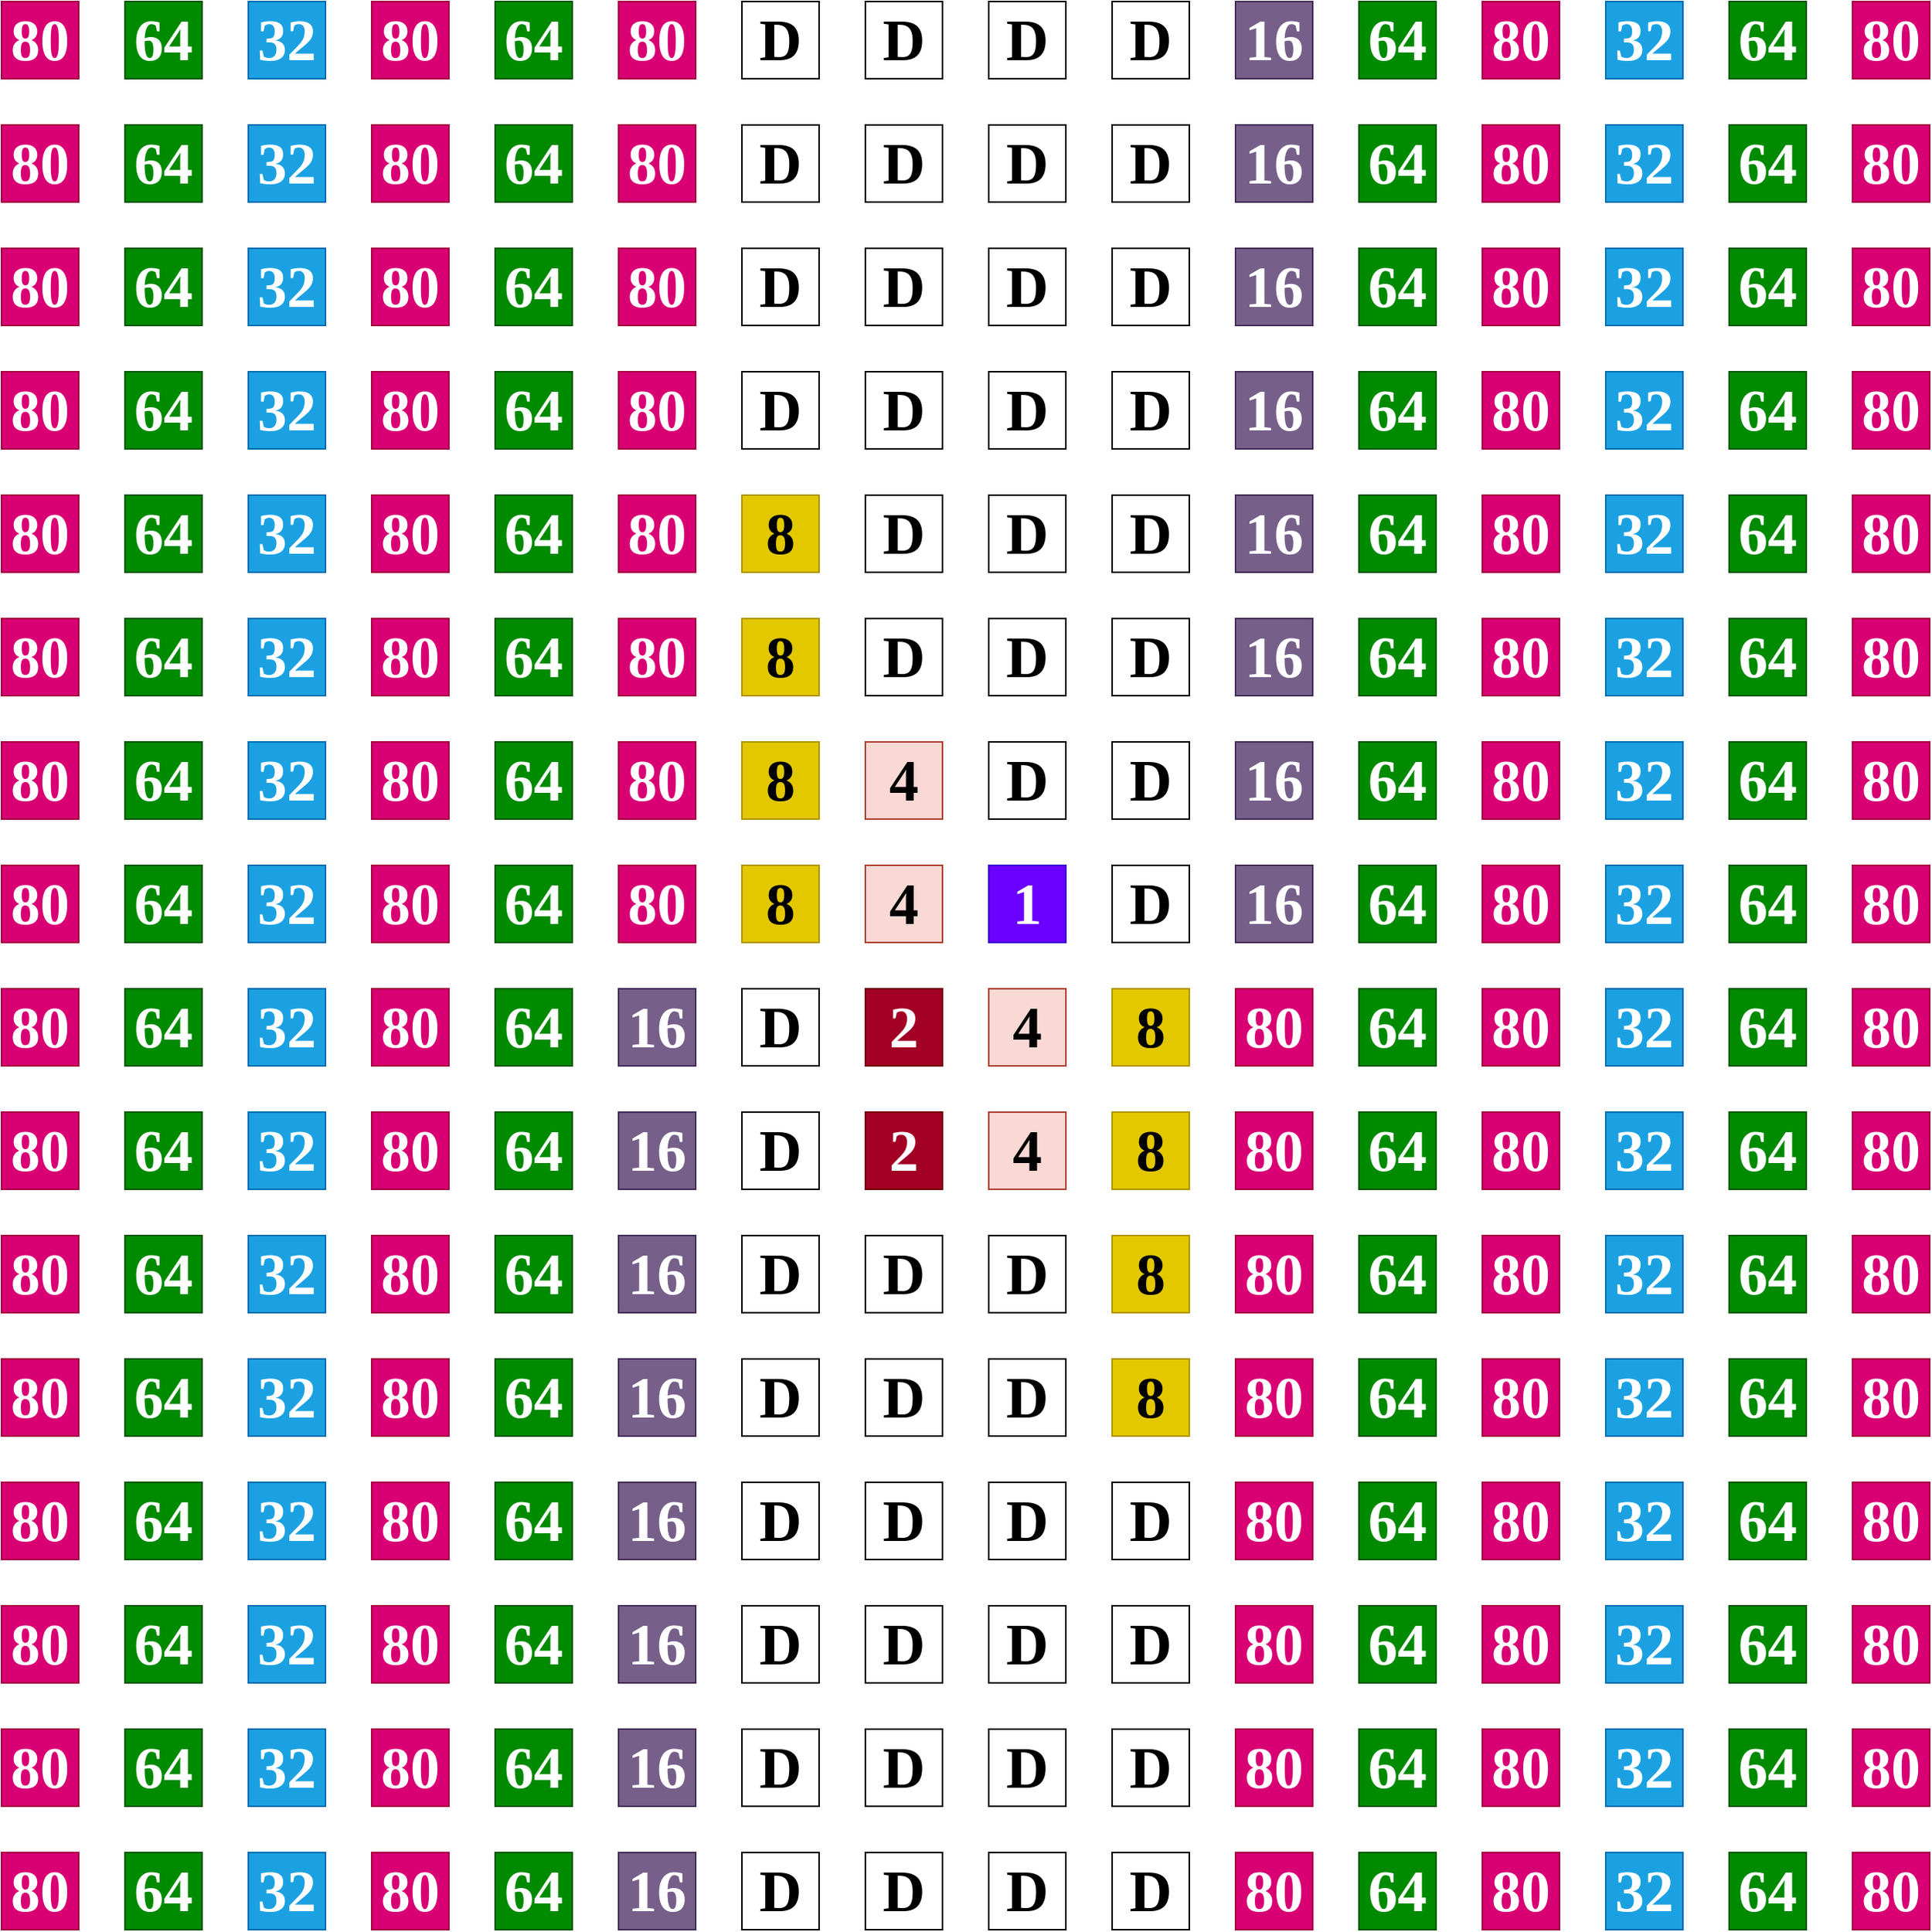 <mxfile version="24.6.5" type="github">
  <diagram name="第 1 页" id="3GSGj_KKg01hGDY_VxlJ">
    <mxGraphModel dx="2275" dy="1165" grid="1" gridSize="10" guides="1" tooltips="1" connect="1" arrows="1" fold="1" page="1" pageScale="1" pageWidth="3300" pageHeight="4681" math="0" shadow="0">
      <root>
        <mxCell id="0" />
        <mxCell id="1" parent="0" />
        <mxCell id="qAUVE7Lk4YO_ltgLA-FC-1" value="" style="whiteSpace=wrap;html=1;aspect=fixed;fillColor=#d80073;strokeColor=#A50040;fontColor=#ffffff;" vertex="1" parent="1">
          <mxGeometry x="360" y="160" width="50" height="50" as="geometry" />
        </mxCell>
        <mxCell id="qAUVE7Lk4YO_ltgLA-FC-2" value="" style="whiteSpace=wrap;html=1;aspect=fixed;fillColor=#008a00;fontColor=#ffffff;strokeColor=#005700;" vertex="1" parent="1">
          <mxGeometry x="440" y="160" width="50" height="50" as="geometry" />
        </mxCell>
        <mxCell id="qAUVE7Lk4YO_ltgLA-FC-3" value="32" style="whiteSpace=wrap;html=1;aspect=fixed;fillColor=#1ba1e2;fontColor=#ffffff;strokeColor=#006EAF;fontFamily=Times New Roman;fontSize=38;fontStyle=1" vertex="1" parent="1">
          <mxGeometry x="520" y="160" width="50" height="50" as="geometry" />
        </mxCell>
        <mxCell id="qAUVE7Lk4YO_ltgLA-FC-4" value="" style="whiteSpace=wrap;html=1;aspect=fixed;fillColor=#d80073;fontColor=#ffffff;strokeColor=#A50040;" vertex="1" parent="1">
          <mxGeometry x="600" y="160" width="50" height="50" as="geometry" />
        </mxCell>
        <mxCell id="qAUVE7Lk4YO_ltgLA-FC-5" value="" style="whiteSpace=wrap;html=1;aspect=fixed;fillColor=#008a00;fontColor=#ffffff;strokeColor=#005700;" vertex="1" parent="1">
          <mxGeometry x="680" y="160" width="50" height="50" as="geometry" />
        </mxCell>
        <mxCell id="qAUVE7Lk4YO_ltgLA-FC-6" value="80" style="whiteSpace=wrap;html=1;aspect=fixed;fillColor=#d80073;fontColor=#ffffff;strokeColor=#A50040;fontFamily=Times New Roman;fontSize=38;fontStyle=1" vertex="1" parent="1">
          <mxGeometry x="760" y="160" width="50" height="50" as="geometry" />
        </mxCell>
        <mxCell id="qAUVE7Lk4YO_ltgLA-FC-7" value="" style="whiteSpace=wrap;html=1;aspect=fixed;" vertex="1" parent="1">
          <mxGeometry x="840" y="160" width="50" height="50" as="geometry" />
        </mxCell>
        <mxCell id="qAUVE7Lk4YO_ltgLA-FC-8" value="" style="whiteSpace=wrap;html=1;aspect=fixed;" vertex="1" parent="1">
          <mxGeometry x="920" y="160" width="50" height="50" as="geometry" />
        </mxCell>
        <mxCell id="qAUVE7Lk4YO_ltgLA-FC-9" value="" style="whiteSpace=wrap;html=1;aspect=fixed;" vertex="1" parent="1">
          <mxGeometry x="1000" y="160" width="50" height="50" as="geometry" />
        </mxCell>
        <mxCell id="qAUVE7Lk4YO_ltgLA-FC-10" value="" style="whiteSpace=wrap;html=1;aspect=fixed;" vertex="1" parent="1">
          <mxGeometry x="1080" y="160" width="50" height="50" as="geometry" />
        </mxCell>
        <mxCell id="qAUVE7Lk4YO_ltgLA-FC-11" value="" style="whiteSpace=wrap;html=1;aspect=fixed;fillColor=#76608a;fontColor=#ffffff;strokeColor=#432D57;" vertex="1" parent="1">
          <mxGeometry x="1160" y="160" width="50" height="50" as="geometry" />
        </mxCell>
        <mxCell id="qAUVE7Lk4YO_ltgLA-FC-12" value="" style="whiteSpace=wrap;html=1;aspect=fixed;fillColor=#008a00;fontColor=#ffffff;strokeColor=#005700;" vertex="1" parent="1">
          <mxGeometry x="1240" y="160" width="50" height="50" as="geometry" />
        </mxCell>
        <mxCell id="qAUVE7Lk4YO_ltgLA-FC-13" value="" style="whiteSpace=wrap;html=1;aspect=fixed;fillColor=#d80073;fontColor=#ffffff;strokeColor=#A50040;" vertex="1" parent="1">
          <mxGeometry x="1320" y="160" width="50" height="50" as="geometry" />
        </mxCell>
        <mxCell id="qAUVE7Lk4YO_ltgLA-FC-14" value="" style="whiteSpace=wrap;html=1;aspect=fixed;fillColor=#1ba1e2;fontColor=#ffffff;strokeColor=#006EAF;" vertex="1" parent="1">
          <mxGeometry x="1400" y="160" width="50" height="50" as="geometry" />
        </mxCell>
        <mxCell id="qAUVE7Lk4YO_ltgLA-FC-15" value="64" style="whiteSpace=wrap;html=1;aspect=fixed;fillColor=#008a00;fontColor=#ffffff;strokeColor=#005700;fontSize=38;fontStyle=1;fontFamily=Times New Roman;" vertex="1" parent="1">
          <mxGeometry x="1480" y="160" width="50" height="50" as="geometry" />
        </mxCell>
        <mxCell id="qAUVE7Lk4YO_ltgLA-FC-16" value="" style="whiteSpace=wrap;html=1;aspect=fixed;fillColor=#d80073;fontColor=#ffffff;strokeColor=#A50040;" vertex="1" parent="1">
          <mxGeometry x="1560" y="160" width="50" height="50" as="geometry" />
        </mxCell>
        <mxCell id="qAUVE7Lk4YO_ltgLA-FC-17" value="" style="whiteSpace=wrap;html=1;aspect=fixed;fillColor=#d80073;strokeColor=#A50040;fontColor=#ffffff;" vertex="1" parent="1">
          <mxGeometry x="360" y="240" width="50" height="50" as="geometry" />
        </mxCell>
        <mxCell id="qAUVE7Lk4YO_ltgLA-FC-18" value="" style="whiteSpace=wrap;html=1;aspect=fixed;fillColor=#008a00;fontColor=#ffffff;strokeColor=#005700;" vertex="1" parent="1">
          <mxGeometry x="440" y="240" width="50" height="50" as="geometry" />
        </mxCell>
        <mxCell id="qAUVE7Lk4YO_ltgLA-FC-19" value="" style="whiteSpace=wrap;html=1;aspect=fixed;fillColor=#1ba1e2;fontColor=#ffffff;strokeColor=#006EAF;" vertex="1" parent="1">
          <mxGeometry x="520" y="240" width="50" height="50" as="geometry" />
        </mxCell>
        <mxCell id="qAUVE7Lk4YO_ltgLA-FC-20" value="" style="whiteSpace=wrap;html=1;aspect=fixed;fillColor=#d80073;fontColor=#ffffff;strokeColor=#A50040;" vertex="1" parent="1">
          <mxGeometry x="600" y="240" width="50" height="50" as="geometry" />
        </mxCell>
        <mxCell id="qAUVE7Lk4YO_ltgLA-FC-21" value="" style="whiteSpace=wrap;html=1;aspect=fixed;fillColor=#008a00;fontColor=#ffffff;strokeColor=#005700;" vertex="1" parent="1">
          <mxGeometry x="680" y="240" width="50" height="50" as="geometry" />
        </mxCell>
        <mxCell id="qAUVE7Lk4YO_ltgLA-FC-22" value="" style="whiteSpace=wrap;html=1;aspect=fixed;fillColor=#d80073;fontColor=#ffffff;strokeColor=#A50040;" vertex="1" parent="1">
          <mxGeometry x="760" y="240" width="50" height="50" as="geometry" />
        </mxCell>
        <mxCell id="qAUVE7Lk4YO_ltgLA-FC-23" value="" style="whiteSpace=wrap;html=1;aspect=fixed;" vertex="1" parent="1">
          <mxGeometry x="840" y="240" width="50" height="50" as="geometry" />
        </mxCell>
        <mxCell id="qAUVE7Lk4YO_ltgLA-FC-24" value="" style="whiteSpace=wrap;html=1;aspect=fixed;" vertex="1" parent="1">
          <mxGeometry x="920" y="240" width="50" height="50" as="geometry" />
        </mxCell>
        <mxCell id="qAUVE7Lk4YO_ltgLA-FC-25" value="" style="whiteSpace=wrap;html=1;aspect=fixed;" vertex="1" parent="1">
          <mxGeometry x="1000" y="240" width="50" height="50" as="geometry" />
        </mxCell>
        <mxCell id="qAUVE7Lk4YO_ltgLA-FC-26" value="" style="whiteSpace=wrap;html=1;aspect=fixed;" vertex="1" parent="1">
          <mxGeometry x="1080" y="240" width="50" height="50" as="geometry" />
        </mxCell>
        <mxCell id="qAUVE7Lk4YO_ltgLA-FC-27" value="" style="whiteSpace=wrap;html=1;aspect=fixed;fillColor=#76608a;fontColor=#ffffff;strokeColor=#432D57;" vertex="1" parent="1">
          <mxGeometry x="1160" y="240" width="50" height="50" as="geometry" />
        </mxCell>
        <mxCell id="qAUVE7Lk4YO_ltgLA-FC-28" value="" style="whiteSpace=wrap;html=1;aspect=fixed;fillColor=#008a00;fontColor=#ffffff;strokeColor=#005700;" vertex="1" parent="1">
          <mxGeometry x="1240" y="240" width="50" height="50" as="geometry" />
        </mxCell>
        <mxCell id="qAUVE7Lk4YO_ltgLA-FC-29" value="" style="whiteSpace=wrap;html=1;aspect=fixed;fillColor=#d80073;fontColor=#ffffff;strokeColor=#A50040;" vertex="1" parent="1">
          <mxGeometry x="1320" y="240" width="50" height="50" as="geometry" />
        </mxCell>
        <mxCell id="qAUVE7Lk4YO_ltgLA-FC-30" value="" style="whiteSpace=wrap;html=1;aspect=fixed;fillColor=#1ba1e2;fontColor=#ffffff;strokeColor=#006EAF;" vertex="1" parent="1">
          <mxGeometry x="1400" y="240" width="50" height="50" as="geometry" />
        </mxCell>
        <mxCell id="qAUVE7Lk4YO_ltgLA-FC-31" value="" style="whiteSpace=wrap;html=1;aspect=fixed;fillColor=#008a00;fontColor=#ffffff;strokeColor=#005700;" vertex="1" parent="1">
          <mxGeometry x="1480" y="240" width="50" height="50" as="geometry" />
        </mxCell>
        <mxCell id="qAUVE7Lk4YO_ltgLA-FC-32" value="" style="whiteSpace=wrap;html=1;aspect=fixed;fillColor=#d80073;fontColor=#ffffff;strokeColor=#A50040;" vertex="1" parent="1">
          <mxGeometry x="1560" y="240" width="50" height="50" as="geometry" />
        </mxCell>
        <mxCell id="qAUVE7Lk4YO_ltgLA-FC-33" value="" style="whiteSpace=wrap;html=1;aspect=fixed;fillColor=#d80073;strokeColor=#A50040;fontColor=#ffffff;" vertex="1" parent="1">
          <mxGeometry x="360" y="320" width="50" height="50" as="geometry" />
        </mxCell>
        <mxCell id="qAUVE7Lk4YO_ltgLA-FC-34" value="" style="whiteSpace=wrap;html=1;aspect=fixed;fillColor=#008a00;fontColor=#ffffff;strokeColor=#005700;" vertex="1" parent="1">
          <mxGeometry x="440" y="320" width="50" height="50" as="geometry" />
        </mxCell>
        <mxCell id="qAUVE7Lk4YO_ltgLA-FC-35" value="" style="whiteSpace=wrap;html=1;aspect=fixed;fillColor=#1ba1e2;fontColor=#ffffff;strokeColor=#006EAF;" vertex="1" parent="1">
          <mxGeometry x="520" y="320" width="50" height="50" as="geometry" />
        </mxCell>
        <mxCell id="qAUVE7Lk4YO_ltgLA-FC-36" value="" style="whiteSpace=wrap;html=1;aspect=fixed;fillColor=#d80073;fontColor=#ffffff;strokeColor=#A50040;" vertex="1" parent="1">
          <mxGeometry x="600" y="320" width="50" height="50" as="geometry" />
        </mxCell>
        <mxCell id="qAUVE7Lk4YO_ltgLA-FC-37" value="" style="whiteSpace=wrap;html=1;aspect=fixed;fillColor=#008a00;fontColor=#ffffff;strokeColor=#005700;" vertex="1" parent="1">
          <mxGeometry x="680" y="320" width="50" height="50" as="geometry" />
        </mxCell>
        <mxCell id="qAUVE7Lk4YO_ltgLA-FC-38" value="" style="whiteSpace=wrap;html=1;aspect=fixed;fillColor=#d80073;fontColor=#ffffff;strokeColor=#A50040;" vertex="1" parent="1">
          <mxGeometry x="760" y="320" width="50" height="50" as="geometry" />
        </mxCell>
        <mxCell id="qAUVE7Lk4YO_ltgLA-FC-39" value="" style="whiteSpace=wrap;html=1;aspect=fixed;" vertex="1" parent="1">
          <mxGeometry x="840" y="320" width="50" height="50" as="geometry" />
        </mxCell>
        <mxCell id="qAUVE7Lk4YO_ltgLA-FC-40" value="" style="whiteSpace=wrap;html=1;aspect=fixed;" vertex="1" parent="1">
          <mxGeometry x="920" y="320" width="50" height="50" as="geometry" />
        </mxCell>
        <mxCell id="qAUVE7Lk4YO_ltgLA-FC-41" value="" style="whiteSpace=wrap;html=1;aspect=fixed;" vertex="1" parent="1">
          <mxGeometry x="1000" y="320" width="50" height="50" as="geometry" />
        </mxCell>
        <mxCell id="qAUVE7Lk4YO_ltgLA-FC-42" value="" style="whiteSpace=wrap;html=1;aspect=fixed;" vertex="1" parent="1">
          <mxGeometry x="1080" y="320" width="50" height="50" as="geometry" />
        </mxCell>
        <mxCell id="qAUVE7Lk4YO_ltgLA-FC-43" value="" style="whiteSpace=wrap;html=1;aspect=fixed;fillColor=#76608a;fontColor=#ffffff;strokeColor=#432D57;" vertex="1" parent="1">
          <mxGeometry x="1160" y="320" width="50" height="50" as="geometry" />
        </mxCell>
        <mxCell id="qAUVE7Lk4YO_ltgLA-FC-44" value="" style="whiteSpace=wrap;html=1;aspect=fixed;fillColor=#008a00;fontColor=#ffffff;strokeColor=#005700;" vertex="1" parent="1">
          <mxGeometry x="1240" y="320" width="50" height="50" as="geometry" />
        </mxCell>
        <mxCell id="qAUVE7Lk4YO_ltgLA-FC-45" value="" style="whiteSpace=wrap;html=1;aspect=fixed;fillColor=#d80073;fontColor=#ffffff;strokeColor=#A50040;" vertex="1" parent="1">
          <mxGeometry x="1320" y="320" width="50" height="50" as="geometry" />
        </mxCell>
        <mxCell id="qAUVE7Lk4YO_ltgLA-FC-46" value="" style="whiteSpace=wrap;html=1;aspect=fixed;fillColor=#1ba1e2;fontColor=#ffffff;strokeColor=#006EAF;" vertex="1" parent="1">
          <mxGeometry x="1400" y="320" width="50" height="50" as="geometry" />
        </mxCell>
        <mxCell id="qAUVE7Lk4YO_ltgLA-FC-47" value="" style="whiteSpace=wrap;html=1;aspect=fixed;fillColor=#008a00;fontColor=#ffffff;strokeColor=#005700;" vertex="1" parent="1">
          <mxGeometry x="1480" y="320" width="50" height="50" as="geometry" />
        </mxCell>
        <mxCell id="qAUVE7Lk4YO_ltgLA-FC-48" value="" style="whiteSpace=wrap;html=1;aspect=fixed;fillColor=#d80073;fontColor=#ffffff;strokeColor=#A50040;" vertex="1" parent="1">
          <mxGeometry x="1560" y="320" width="50" height="50" as="geometry" />
        </mxCell>
        <mxCell id="qAUVE7Lk4YO_ltgLA-FC-49" value="" style="whiteSpace=wrap;html=1;aspect=fixed;fillColor=#d80073;strokeColor=#A50040;fontColor=#ffffff;" vertex="1" parent="1">
          <mxGeometry x="360" y="400" width="50" height="50" as="geometry" />
        </mxCell>
        <mxCell id="qAUVE7Lk4YO_ltgLA-FC-50" value="" style="whiteSpace=wrap;html=1;aspect=fixed;fillColor=#008a00;fontColor=#ffffff;strokeColor=#005700;" vertex="1" parent="1">
          <mxGeometry x="440" y="400" width="50" height="50" as="geometry" />
        </mxCell>
        <mxCell id="qAUVE7Lk4YO_ltgLA-FC-51" value="" style="whiteSpace=wrap;html=1;aspect=fixed;fillColor=#1ba1e2;fontColor=#ffffff;strokeColor=#006EAF;" vertex="1" parent="1">
          <mxGeometry x="520" y="400" width="50" height="50" as="geometry" />
        </mxCell>
        <mxCell id="qAUVE7Lk4YO_ltgLA-FC-52" value="" style="whiteSpace=wrap;html=1;aspect=fixed;fillColor=#d80073;fontColor=#ffffff;strokeColor=#A50040;" vertex="1" parent="1">
          <mxGeometry x="600" y="400" width="50" height="50" as="geometry" />
        </mxCell>
        <mxCell id="qAUVE7Lk4YO_ltgLA-FC-53" value="" style="whiteSpace=wrap;html=1;aspect=fixed;fillColor=#008a00;fontColor=#ffffff;strokeColor=#005700;" vertex="1" parent="1">
          <mxGeometry x="680" y="400" width="50" height="50" as="geometry" />
        </mxCell>
        <mxCell id="qAUVE7Lk4YO_ltgLA-FC-54" value="" style="whiteSpace=wrap;html=1;aspect=fixed;fillColor=#d80073;fontColor=#ffffff;strokeColor=#A50040;" vertex="1" parent="1">
          <mxGeometry x="760" y="400" width="50" height="50" as="geometry" />
        </mxCell>
        <mxCell id="qAUVE7Lk4YO_ltgLA-FC-55" value="D" style="whiteSpace=wrap;html=1;aspect=fixed;fontFamily=Times New Roman;fontSize=38;fontStyle=1" vertex="1" parent="1">
          <mxGeometry x="840" y="400" width="50" height="50" as="geometry" />
        </mxCell>
        <mxCell id="qAUVE7Lk4YO_ltgLA-FC-56" value="" style="whiteSpace=wrap;html=1;aspect=fixed;" vertex="1" parent="1">
          <mxGeometry x="920" y="400" width="50" height="50" as="geometry" />
        </mxCell>
        <mxCell id="qAUVE7Lk4YO_ltgLA-FC-57" value="" style="whiteSpace=wrap;html=1;aspect=fixed;" vertex="1" parent="1">
          <mxGeometry x="1000" y="400" width="50" height="50" as="geometry" />
        </mxCell>
        <mxCell id="qAUVE7Lk4YO_ltgLA-FC-58" value="" style="whiteSpace=wrap;html=1;aspect=fixed;" vertex="1" parent="1">
          <mxGeometry x="1080" y="400" width="50" height="50" as="geometry" />
        </mxCell>
        <mxCell id="qAUVE7Lk4YO_ltgLA-FC-59" value="" style="whiteSpace=wrap;html=1;aspect=fixed;fillColor=#76608a;fontColor=#ffffff;strokeColor=#432D57;" vertex="1" parent="1">
          <mxGeometry x="1160" y="400" width="50" height="50" as="geometry" />
        </mxCell>
        <mxCell id="qAUVE7Lk4YO_ltgLA-FC-60" value="" style="whiteSpace=wrap;html=1;aspect=fixed;fillColor=#008a00;fontColor=#ffffff;strokeColor=#005700;" vertex="1" parent="1">
          <mxGeometry x="1240" y="400" width="50" height="50" as="geometry" />
        </mxCell>
        <mxCell id="qAUVE7Lk4YO_ltgLA-FC-61" value="" style="whiteSpace=wrap;html=1;aspect=fixed;fillColor=#d80073;fontColor=#ffffff;strokeColor=#A50040;" vertex="1" parent="1">
          <mxGeometry x="1320" y="400" width="50" height="50" as="geometry" />
        </mxCell>
        <mxCell id="qAUVE7Lk4YO_ltgLA-FC-62" value="" style="whiteSpace=wrap;html=1;aspect=fixed;fillColor=#1ba1e2;fontColor=#ffffff;strokeColor=#006EAF;" vertex="1" parent="1">
          <mxGeometry x="1400" y="400" width="50" height="50" as="geometry" />
        </mxCell>
        <mxCell id="qAUVE7Lk4YO_ltgLA-FC-63" value="" style="whiteSpace=wrap;html=1;aspect=fixed;fillColor=#008a00;fontColor=#ffffff;strokeColor=#005700;" vertex="1" parent="1">
          <mxGeometry x="1480" y="400" width="50" height="50" as="geometry" />
        </mxCell>
        <mxCell id="qAUVE7Lk4YO_ltgLA-FC-64" value="" style="whiteSpace=wrap;html=1;aspect=fixed;fillColor=#d80073;fontColor=#ffffff;strokeColor=#A50040;" vertex="1" parent="1">
          <mxGeometry x="1560" y="400" width="50" height="50" as="geometry" />
        </mxCell>
        <mxCell id="qAUVE7Lk4YO_ltgLA-FC-65" value="" style="whiteSpace=wrap;html=1;aspect=fixed;fillColor=#d80073;strokeColor=#A50040;fontColor=#ffffff;" vertex="1" parent="1">
          <mxGeometry x="360" y="480" width="50" height="50" as="geometry" />
        </mxCell>
        <mxCell id="qAUVE7Lk4YO_ltgLA-FC-66" value="" style="whiteSpace=wrap;html=1;aspect=fixed;fillColor=#008a00;fontColor=#ffffff;strokeColor=#005700;" vertex="1" parent="1">
          <mxGeometry x="440" y="480" width="50" height="50" as="geometry" />
        </mxCell>
        <mxCell id="qAUVE7Lk4YO_ltgLA-FC-67" value="" style="whiteSpace=wrap;html=1;aspect=fixed;fillColor=#1ba1e2;fontColor=#ffffff;strokeColor=#006EAF;" vertex="1" parent="1">
          <mxGeometry x="520" y="480" width="50" height="50" as="geometry" />
        </mxCell>
        <mxCell id="qAUVE7Lk4YO_ltgLA-FC-68" value="" style="whiteSpace=wrap;html=1;aspect=fixed;fillColor=#d80073;fontColor=#ffffff;strokeColor=#A50040;" vertex="1" parent="1">
          <mxGeometry x="600" y="480" width="50" height="50" as="geometry" />
        </mxCell>
        <mxCell id="qAUVE7Lk4YO_ltgLA-FC-69" value="" style="whiteSpace=wrap;html=1;aspect=fixed;fillColor=#008a00;fontColor=#ffffff;strokeColor=#005700;" vertex="1" parent="1">
          <mxGeometry x="680" y="480" width="50" height="50" as="geometry" />
        </mxCell>
        <mxCell id="qAUVE7Lk4YO_ltgLA-FC-70" value="" style="whiteSpace=wrap;html=1;aspect=fixed;fillColor=#d80073;fontColor=#ffffff;strokeColor=#A50040;" vertex="1" parent="1">
          <mxGeometry x="760" y="480" width="50" height="50" as="geometry" />
        </mxCell>
        <mxCell id="qAUVE7Lk4YO_ltgLA-FC-71" value="8" style="whiteSpace=wrap;html=1;aspect=fixed;fillColor=#e3c800;fontColor=#000000;strokeColor=#B09500;fontFamily=Times New Roman;fontSize=38;fontStyle=1" vertex="1" parent="1">
          <mxGeometry x="840" y="480" width="50" height="50" as="geometry" />
        </mxCell>
        <mxCell id="qAUVE7Lk4YO_ltgLA-FC-72" value="" style="whiteSpace=wrap;html=1;aspect=fixed;" vertex="1" parent="1">
          <mxGeometry x="920" y="480" width="50" height="50" as="geometry" />
        </mxCell>
        <mxCell id="qAUVE7Lk4YO_ltgLA-FC-73" value="" style="whiteSpace=wrap;html=1;aspect=fixed;" vertex="1" parent="1">
          <mxGeometry x="1000" y="480" width="50" height="50" as="geometry" />
        </mxCell>
        <mxCell id="qAUVE7Lk4YO_ltgLA-FC-74" value="" style="whiteSpace=wrap;html=1;aspect=fixed;" vertex="1" parent="1">
          <mxGeometry x="1080" y="480" width="50" height="50" as="geometry" />
        </mxCell>
        <mxCell id="qAUVE7Lk4YO_ltgLA-FC-75" value="" style="whiteSpace=wrap;html=1;aspect=fixed;fillColor=#76608a;fontColor=#ffffff;strokeColor=#432D57;" vertex="1" parent="1">
          <mxGeometry x="1160" y="480" width="50" height="50" as="geometry" />
        </mxCell>
        <mxCell id="qAUVE7Lk4YO_ltgLA-FC-76" value="" style="whiteSpace=wrap;html=1;aspect=fixed;fillColor=#008a00;fontColor=#ffffff;strokeColor=#005700;" vertex="1" parent="1">
          <mxGeometry x="1240" y="480" width="50" height="50" as="geometry" />
        </mxCell>
        <mxCell id="qAUVE7Lk4YO_ltgLA-FC-77" value="" style="whiteSpace=wrap;html=1;aspect=fixed;fillColor=#d80073;fontColor=#ffffff;strokeColor=#A50040;" vertex="1" parent="1">
          <mxGeometry x="1320" y="480" width="50" height="50" as="geometry" />
        </mxCell>
        <mxCell id="qAUVE7Lk4YO_ltgLA-FC-78" value="" style="whiteSpace=wrap;html=1;aspect=fixed;fillColor=#1ba1e2;fontColor=#ffffff;strokeColor=#006EAF;" vertex="1" parent="1">
          <mxGeometry x="1400" y="480" width="50" height="50" as="geometry" />
        </mxCell>
        <mxCell id="qAUVE7Lk4YO_ltgLA-FC-79" value="" style="whiteSpace=wrap;html=1;aspect=fixed;fillColor=#008a00;fontColor=#ffffff;strokeColor=#005700;" vertex="1" parent="1">
          <mxGeometry x="1480" y="480" width="50" height="50" as="geometry" />
        </mxCell>
        <mxCell id="qAUVE7Lk4YO_ltgLA-FC-80" value="" style="whiteSpace=wrap;html=1;aspect=fixed;fillColor=#d80073;fontColor=#ffffff;strokeColor=#A50040;" vertex="1" parent="1">
          <mxGeometry x="1560" y="480" width="50" height="50" as="geometry" />
        </mxCell>
        <mxCell id="qAUVE7Lk4YO_ltgLA-FC-81" value="" style="whiteSpace=wrap;html=1;aspect=fixed;fillColor=#d80073;strokeColor=#A50040;fontColor=#ffffff;" vertex="1" parent="1">
          <mxGeometry x="360" y="560" width="50" height="50" as="geometry" />
        </mxCell>
        <mxCell id="qAUVE7Lk4YO_ltgLA-FC-82" value="" style="whiteSpace=wrap;html=1;aspect=fixed;fillColor=#008a00;fontColor=#ffffff;strokeColor=#005700;" vertex="1" parent="1">
          <mxGeometry x="440" y="560" width="50" height="50" as="geometry" />
        </mxCell>
        <mxCell id="qAUVE7Lk4YO_ltgLA-FC-83" value="" style="whiteSpace=wrap;html=1;aspect=fixed;fillColor=#1ba1e2;fontColor=#ffffff;strokeColor=#006EAF;" vertex="1" parent="1">
          <mxGeometry x="520" y="560" width="50" height="50" as="geometry" />
        </mxCell>
        <mxCell id="qAUVE7Lk4YO_ltgLA-FC-84" value="" style="whiteSpace=wrap;html=1;aspect=fixed;fillColor=#d80073;fontColor=#ffffff;strokeColor=#A50040;" vertex="1" parent="1">
          <mxGeometry x="600" y="560" width="50" height="50" as="geometry" />
        </mxCell>
        <mxCell id="qAUVE7Lk4YO_ltgLA-FC-85" value="" style="whiteSpace=wrap;html=1;aspect=fixed;fillColor=#008a00;fontColor=#ffffff;strokeColor=#005700;" vertex="1" parent="1">
          <mxGeometry x="680" y="560" width="50" height="50" as="geometry" />
        </mxCell>
        <mxCell id="qAUVE7Lk4YO_ltgLA-FC-86" value="" style="whiteSpace=wrap;html=1;aspect=fixed;fillColor=#d80073;fontColor=#ffffff;strokeColor=#A50040;" vertex="1" parent="1">
          <mxGeometry x="760" y="560" width="50" height="50" as="geometry" />
        </mxCell>
        <mxCell id="qAUVE7Lk4YO_ltgLA-FC-87" value="" style="whiteSpace=wrap;html=1;aspect=fixed;fillColor=#e3c800;fontColor=#000000;strokeColor=#B09500;" vertex="1" parent="1">
          <mxGeometry x="840" y="560" width="50" height="50" as="geometry" />
        </mxCell>
        <mxCell id="qAUVE7Lk4YO_ltgLA-FC-88" value="" style="whiteSpace=wrap;html=1;aspect=fixed;" vertex="1" parent="1">
          <mxGeometry x="920" y="560" width="50" height="50" as="geometry" />
        </mxCell>
        <mxCell id="qAUVE7Lk4YO_ltgLA-FC-89" value="" style="whiteSpace=wrap;html=1;aspect=fixed;" vertex="1" parent="1">
          <mxGeometry x="1000" y="560" width="50" height="50" as="geometry" />
        </mxCell>
        <mxCell id="qAUVE7Lk4YO_ltgLA-FC-90" value="" style="whiteSpace=wrap;html=1;aspect=fixed;" vertex="1" parent="1">
          <mxGeometry x="1080" y="560" width="50" height="50" as="geometry" />
        </mxCell>
        <mxCell id="qAUVE7Lk4YO_ltgLA-FC-91" value="" style="whiteSpace=wrap;html=1;aspect=fixed;fillColor=#76608a;fontColor=#ffffff;strokeColor=#432D57;" vertex="1" parent="1">
          <mxGeometry x="1160" y="560" width="50" height="50" as="geometry" />
        </mxCell>
        <mxCell id="qAUVE7Lk4YO_ltgLA-FC-92" value="" style="whiteSpace=wrap;html=1;aspect=fixed;fillColor=#008a00;fontColor=#ffffff;strokeColor=#005700;" vertex="1" parent="1">
          <mxGeometry x="1240" y="560" width="50" height="50" as="geometry" />
        </mxCell>
        <mxCell id="qAUVE7Lk4YO_ltgLA-FC-93" value="" style="whiteSpace=wrap;html=1;aspect=fixed;fillColor=#d80073;fontColor=#ffffff;strokeColor=#A50040;" vertex="1" parent="1">
          <mxGeometry x="1320" y="560" width="50" height="50" as="geometry" />
        </mxCell>
        <mxCell id="qAUVE7Lk4YO_ltgLA-FC-94" value="" style="whiteSpace=wrap;html=1;aspect=fixed;fillColor=#1ba1e2;fontColor=#ffffff;strokeColor=#006EAF;" vertex="1" parent="1">
          <mxGeometry x="1400" y="560" width="50" height="50" as="geometry" />
        </mxCell>
        <mxCell id="qAUVE7Lk4YO_ltgLA-FC-95" value="" style="whiteSpace=wrap;html=1;aspect=fixed;fillColor=#008a00;fontColor=#ffffff;strokeColor=#005700;" vertex="1" parent="1">
          <mxGeometry x="1480" y="560" width="50" height="50" as="geometry" />
        </mxCell>
        <mxCell id="qAUVE7Lk4YO_ltgLA-FC-96" value="" style="whiteSpace=wrap;html=1;aspect=fixed;fillColor=#d80073;fontColor=#ffffff;strokeColor=#A50040;" vertex="1" parent="1">
          <mxGeometry x="1560" y="560" width="50" height="50" as="geometry" />
        </mxCell>
        <mxCell id="qAUVE7Lk4YO_ltgLA-FC-97" value="" style="whiteSpace=wrap;html=1;aspect=fixed;fillColor=#d80073;strokeColor=#A50040;fontColor=#ffffff;" vertex="1" parent="1">
          <mxGeometry x="360" y="640" width="50" height="50" as="geometry" />
        </mxCell>
        <mxCell id="qAUVE7Lk4YO_ltgLA-FC-98" value="" style="whiteSpace=wrap;html=1;aspect=fixed;fillColor=#008a00;fontColor=#ffffff;strokeColor=#005700;" vertex="1" parent="1">
          <mxGeometry x="440" y="640" width="50" height="50" as="geometry" />
        </mxCell>
        <mxCell id="qAUVE7Lk4YO_ltgLA-FC-99" value="" style="whiteSpace=wrap;html=1;aspect=fixed;fillColor=#1ba1e2;fontColor=#ffffff;strokeColor=#006EAF;" vertex="1" parent="1">
          <mxGeometry x="520" y="640" width="50" height="50" as="geometry" />
        </mxCell>
        <mxCell id="qAUVE7Lk4YO_ltgLA-FC-100" value="" style="whiteSpace=wrap;html=1;aspect=fixed;fillColor=#d80073;fontColor=#ffffff;strokeColor=#A50040;" vertex="1" parent="1">
          <mxGeometry x="600" y="640" width="50" height="50" as="geometry" />
        </mxCell>
        <mxCell id="qAUVE7Lk4YO_ltgLA-FC-101" value="" style="whiteSpace=wrap;html=1;aspect=fixed;fillColor=#008a00;fontColor=#ffffff;strokeColor=#005700;" vertex="1" parent="1">
          <mxGeometry x="680" y="640" width="50" height="50" as="geometry" />
        </mxCell>
        <mxCell id="qAUVE7Lk4YO_ltgLA-FC-102" value="" style="whiteSpace=wrap;html=1;aspect=fixed;fillColor=#d80073;fontColor=#ffffff;strokeColor=#A50040;" vertex="1" parent="1">
          <mxGeometry x="760" y="640" width="50" height="50" as="geometry" />
        </mxCell>
        <mxCell id="qAUVE7Lk4YO_ltgLA-FC-103" value="" style="whiteSpace=wrap;html=1;aspect=fixed;fillColor=#e3c800;fontColor=#000000;strokeColor=#B09500;" vertex="1" parent="1">
          <mxGeometry x="840" y="640" width="50" height="50" as="geometry" />
        </mxCell>
        <mxCell id="qAUVE7Lk4YO_ltgLA-FC-104" value="4" style="whiteSpace=wrap;html=1;aspect=fixed;fillColor=#fad9d5;strokeColor=#ae4132;fontFamily=Times New Roman;fontSize=38;fontStyle=1" vertex="1" parent="1">
          <mxGeometry x="920" y="640" width="50" height="50" as="geometry" />
        </mxCell>
        <mxCell id="qAUVE7Lk4YO_ltgLA-FC-105" value="" style="whiteSpace=wrap;html=1;aspect=fixed;" vertex="1" parent="1">
          <mxGeometry x="1000" y="640" width="50" height="50" as="geometry" />
        </mxCell>
        <mxCell id="qAUVE7Lk4YO_ltgLA-FC-106" value="" style="whiteSpace=wrap;html=1;aspect=fixed;" vertex="1" parent="1">
          <mxGeometry x="1080" y="640" width="50" height="50" as="geometry" />
        </mxCell>
        <mxCell id="qAUVE7Lk4YO_ltgLA-FC-107" value="" style="whiteSpace=wrap;html=1;aspect=fixed;fillColor=#76608a;fontColor=#ffffff;strokeColor=#432D57;" vertex="1" parent="1">
          <mxGeometry x="1160" y="640" width="50" height="50" as="geometry" />
        </mxCell>
        <mxCell id="qAUVE7Lk4YO_ltgLA-FC-108" value="" style="whiteSpace=wrap;html=1;aspect=fixed;fillColor=#008a00;fontColor=#ffffff;strokeColor=#005700;" vertex="1" parent="1">
          <mxGeometry x="1240" y="640" width="50" height="50" as="geometry" />
        </mxCell>
        <mxCell id="qAUVE7Lk4YO_ltgLA-FC-109" value="" style="whiteSpace=wrap;html=1;aspect=fixed;fillColor=#d80073;fontColor=#ffffff;strokeColor=#A50040;" vertex="1" parent="1">
          <mxGeometry x="1320" y="640" width="50" height="50" as="geometry" />
        </mxCell>
        <mxCell id="qAUVE7Lk4YO_ltgLA-FC-110" value="" style="whiteSpace=wrap;html=1;aspect=fixed;fillColor=#1ba1e2;fontColor=#ffffff;strokeColor=#006EAF;" vertex="1" parent="1">
          <mxGeometry x="1400" y="640" width="50" height="50" as="geometry" />
        </mxCell>
        <mxCell id="qAUVE7Lk4YO_ltgLA-FC-111" value="" style="whiteSpace=wrap;html=1;aspect=fixed;fillColor=#008a00;fontColor=#ffffff;strokeColor=#005700;" vertex="1" parent="1">
          <mxGeometry x="1480" y="640" width="50" height="50" as="geometry" />
        </mxCell>
        <mxCell id="qAUVE7Lk4YO_ltgLA-FC-112" value="" style="whiteSpace=wrap;html=1;aspect=fixed;fillColor=#d80073;fontColor=#ffffff;strokeColor=#A50040;" vertex="1" parent="1">
          <mxGeometry x="1560" y="640" width="50" height="50" as="geometry" />
        </mxCell>
        <mxCell id="qAUVE7Lk4YO_ltgLA-FC-113" value="" style="whiteSpace=wrap;html=1;aspect=fixed;fillColor=#d80073;strokeColor=#A50040;fontColor=#ffffff;" vertex="1" parent="1">
          <mxGeometry x="360" y="720" width="50" height="50" as="geometry" />
        </mxCell>
        <mxCell id="qAUVE7Lk4YO_ltgLA-FC-114" value="" style="whiteSpace=wrap;html=1;aspect=fixed;fillColor=#008a00;fontColor=#ffffff;strokeColor=#005700;" vertex="1" parent="1">
          <mxGeometry x="440" y="720" width="50" height="50" as="geometry" />
        </mxCell>
        <mxCell id="qAUVE7Lk4YO_ltgLA-FC-115" value="" style="whiteSpace=wrap;html=1;aspect=fixed;fillColor=#1ba1e2;fontColor=#ffffff;strokeColor=#006EAF;" vertex="1" parent="1">
          <mxGeometry x="520" y="720" width="50" height="50" as="geometry" />
        </mxCell>
        <mxCell id="qAUVE7Lk4YO_ltgLA-FC-116" value="" style="whiteSpace=wrap;html=1;aspect=fixed;fillColor=#d80073;fontColor=#ffffff;strokeColor=#A50040;" vertex="1" parent="1">
          <mxGeometry x="600" y="720" width="50" height="50" as="geometry" />
        </mxCell>
        <mxCell id="qAUVE7Lk4YO_ltgLA-FC-117" value="" style="whiteSpace=wrap;html=1;aspect=fixed;fillColor=#008a00;fontColor=#ffffff;strokeColor=#005700;" vertex="1" parent="1">
          <mxGeometry x="680" y="720" width="50" height="50" as="geometry" />
        </mxCell>
        <mxCell id="qAUVE7Lk4YO_ltgLA-FC-118" value="" style="whiteSpace=wrap;html=1;aspect=fixed;fillColor=#d80073;fontColor=#ffffff;strokeColor=#A50040;" vertex="1" parent="1">
          <mxGeometry x="760" y="720" width="50" height="50" as="geometry" />
        </mxCell>
        <mxCell id="qAUVE7Lk4YO_ltgLA-FC-119" value="" style="whiteSpace=wrap;html=1;aspect=fixed;fillColor=#e3c800;fontColor=#000000;strokeColor=#B09500;" vertex="1" parent="1">
          <mxGeometry x="840" y="720" width="50" height="50" as="geometry" />
        </mxCell>
        <mxCell id="qAUVE7Lk4YO_ltgLA-FC-120" value="" style="whiteSpace=wrap;html=1;aspect=fixed;fillColor=#fad9d5;strokeColor=#ae4132;" vertex="1" parent="1">
          <mxGeometry x="920" y="720" width="50" height="50" as="geometry" />
        </mxCell>
        <mxCell id="qAUVE7Lk4YO_ltgLA-FC-121" value="1" style="whiteSpace=wrap;html=1;aspect=fixed;fillColor=#6a00ff;fontColor=#ffffff;strokeColor=#3700CC;fontFamily=Times New Roman;fontSize=38;fontStyle=1" vertex="1" parent="1">
          <mxGeometry x="1000" y="720" width="50" height="50" as="geometry" />
        </mxCell>
        <mxCell id="qAUVE7Lk4YO_ltgLA-FC-122" value="" style="whiteSpace=wrap;html=1;aspect=fixed;" vertex="1" parent="1">
          <mxGeometry x="1080" y="720" width="50" height="50" as="geometry" />
        </mxCell>
        <mxCell id="qAUVE7Lk4YO_ltgLA-FC-123" value="" style="whiteSpace=wrap;html=1;aspect=fixed;fillColor=#76608a;fontColor=#ffffff;strokeColor=#432D57;" vertex="1" parent="1">
          <mxGeometry x="1160" y="720" width="50" height="50" as="geometry" />
        </mxCell>
        <mxCell id="qAUVE7Lk4YO_ltgLA-FC-124" value="" style="whiteSpace=wrap;html=1;aspect=fixed;fillColor=#008a00;fontColor=#ffffff;strokeColor=#005700;" vertex="1" parent="1">
          <mxGeometry x="1240" y="720" width="50" height="50" as="geometry" />
        </mxCell>
        <mxCell id="qAUVE7Lk4YO_ltgLA-FC-125" value="" style="whiteSpace=wrap;html=1;aspect=fixed;fillColor=#d80073;fontColor=#ffffff;strokeColor=#A50040;" vertex="1" parent="1">
          <mxGeometry x="1320" y="720" width="50" height="50" as="geometry" />
        </mxCell>
        <mxCell id="qAUVE7Lk4YO_ltgLA-FC-126" value="" style="whiteSpace=wrap;html=1;aspect=fixed;fillColor=#1ba1e2;fontColor=#ffffff;strokeColor=#006EAF;" vertex="1" parent="1">
          <mxGeometry x="1400" y="720" width="50" height="50" as="geometry" />
        </mxCell>
        <mxCell id="qAUVE7Lk4YO_ltgLA-FC-127" value="" style="whiteSpace=wrap;html=1;aspect=fixed;fillColor=#008a00;fontColor=#ffffff;strokeColor=#005700;" vertex="1" parent="1">
          <mxGeometry x="1480" y="720" width="50" height="50" as="geometry" />
        </mxCell>
        <mxCell id="qAUVE7Lk4YO_ltgLA-FC-128" value="" style="whiteSpace=wrap;html=1;aspect=fixed;fillColor=#d80073;fontColor=#ffffff;strokeColor=#A50040;" vertex="1" parent="1">
          <mxGeometry x="1560" y="720" width="50" height="50" as="geometry" />
        </mxCell>
        <mxCell id="qAUVE7Lk4YO_ltgLA-FC-129" value="" style="whiteSpace=wrap;html=1;aspect=fixed;fillColor=#d80073;strokeColor=#A50040;fontColor=#ffffff;" vertex="1" parent="1">
          <mxGeometry x="360" y="800" width="50" height="50" as="geometry" />
        </mxCell>
        <mxCell id="qAUVE7Lk4YO_ltgLA-FC-130" value="" style="whiteSpace=wrap;html=1;aspect=fixed;fillColor=#008a00;fontColor=#ffffff;strokeColor=#005700;" vertex="1" parent="1">
          <mxGeometry x="440" y="800" width="50" height="50" as="geometry" />
        </mxCell>
        <mxCell id="qAUVE7Lk4YO_ltgLA-FC-131" value="" style="whiteSpace=wrap;html=1;aspect=fixed;fillColor=#1ba1e2;fontColor=#ffffff;strokeColor=#006EAF;" vertex="1" parent="1">
          <mxGeometry x="520" y="800" width="50" height="50" as="geometry" />
        </mxCell>
        <mxCell id="qAUVE7Lk4YO_ltgLA-FC-132" value="" style="whiteSpace=wrap;html=1;aspect=fixed;fillColor=#d80073;fontColor=#ffffff;strokeColor=#A50040;" vertex="1" parent="1">
          <mxGeometry x="600" y="800" width="50" height="50" as="geometry" />
        </mxCell>
        <mxCell id="qAUVE7Lk4YO_ltgLA-FC-133" value="" style="whiteSpace=wrap;html=1;aspect=fixed;fillColor=#008a00;fontColor=#ffffff;strokeColor=#005700;" vertex="1" parent="1">
          <mxGeometry x="680" y="800" width="50" height="50" as="geometry" />
        </mxCell>
        <mxCell id="qAUVE7Lk4YO_ltgLA-FC-134" value="16" style="whiteSpace=wrap;html=1;aspect=fixed;fillColor=#76608a;fontColor=#ffffff;strokeColor=#432D57;fontFamily=Times New Roman;fontSize=38;fontStyle=1" vertex="1" parent="1">
          <mxGeometry x="760" y="800" width="50" height="50" as="geometry" />
        </mxCell>
        <mxCell id="qAUVE7Lk4YO_ltgLA-FC-135" value="" style="whiteSpace=wrap;html=1;aspect=fixed;" vertex="1" parent="1">
          <mxGeometry x="840" y="800" width="50" height="50" as="geometry" />
        </mxCell>
        <mxCell id="qAUVE7Lk4YO_ltgLA-FC-136" value="2" style="whiteSpace=wrap;html=1;aspect=fixed;fillColor=#a20025;fontColor=#ffffff;strokeColor=#6F0000;fontFamily=Times New Roman;fontSize=38;fontStyle=1" vertex="1" parent="1">
          <mxGeometry x="920" y="800" width="50" height="50" as="geometry" />
        </mxCell>
        <mxCell id="qAUVE7Lk4YO_ltgLA-FC-137" value="" style="whiteSpace=wrap;html=1;aspect=fixed;fillColor=#fad9d5;strokeColor=#ae4132;" vertex="1" parent="1">
          <mxGeometry x="1000" y="800" width="50" height="50" as="geometry" />
        </mxCell>
        <mxCell id="qAUVE7Lk4YO_ltgLA-FC-138" value="" style="whiteSpace=wrap;html=1;aspect=fixed;fillColor=#e3c800;fontColor=#000000;strokeColor=#B09500;" vertex="1" parent="1">
          <mxGeometry x="1080" y="800" width="50" height="50" as="geometry" />
        </mxCell>
        <mxCell id="qAUVE7Lk4YO_ltgLA-FC-139" value="" style="whiteSpace=wrap;html=1;aspect=fixed;fillColor=#d80073;fontColor=#ffffff;strokeColor=#A50040;" vertex="1" parent="1">
          <mxGeometry x="1160" y="800" width="50" height="50" as="geometry" />
        </mxCell>
        <mxCell id="qAUVE7Lk4YO_ltgLA-FC-140" value="" style="whiteSpace=wrap;html=1;aspect=fixed;fillColor=#008a00;fontColor=#ffffff;strokeColor=#005700;" vertex="1" parent="1">
          <mxGeometry x="1240" y="800" width="50" height="50" as="geometry" />
        </mxCell>
        <mxCell id="qAUVE7Lk4YO_ltgLA-FC-141" value="" style="whiteSpace=wrap;html=1;aspect=fixed;fillColor=#d80073;fontColor=#ffffff;strokeColor=#A50040;" vertex="1" parent="1">
          <mxGeometry x="1320" y="800" width="50" height="50" as="geometry" />
        </mxCell>
        <mxCell id="qAUVE7Lk4YO_ltgLA-FC-142" value="" style="whiteSpace=wrap;html=1;aspect=fixed;fillColor=#1ba1e2;fontColor=#ffffff;strokeColor=#006EAF;" vertex="1" parent="1">
          <mxGeometry x="1400" y="800" width="50" height="50" as="geometry" />
        </mxCell>
        <mxCell id="qAUVE7Lk4YO_ltgLA-FC-143" value="" style="whiteSpace=wrap;html=1;aspect=fixed;fillColor=#008a00;fontColor=#ffffff;strokeColor=#005700;" vertex="1" parent="1">
          <mxGeometry x="1480" y="800" width="50" height="50" as="geometry" />
        </mxCell>
        <mxCell id="qAUVE7Lk4YO_ltgLA-FC-144" value="" style="whiteSpace=wrap;html=1;aspect=fixed;fillColor=#d80073;fontColor=#ffffff;strokeColor=#A50040;" vertex="1" parent="1">
          <mxGeometry x="1560" y="800" width="50" height="50" as="geometry" />
        </mxCell>
        <mxCell id="qAUVE7Lk4YO_ltgLA-FC-145" value="" style="whiteSpace=wrap;html=1;aspect=fixed;fillColor=#d80073;strokeColor=#A50040;fontColor=#ffffff;" vertex="1" parent="1">
          <mxGeometry x="360" y="880" width="50" height="50" as="geometry" />
        </mxCell>
        <mxCell id="qAUVE7Lk4YO_ltgLA-FC-146" value="" style="whiteSpace=wrap;html=1;aspect=fixed;fillColor=#008a00;fontColor=#ffffff;strokeColor=#005700;" vertex="1" parent="1">
          <mxGeometry x="440" y="880" width="50" height="50" as="geometry" />
        </mxCell>
        <mxCell id="qAUVE7Lk4YO_ltgLA-FC-147" value="" style="whiteSpace=wrap;html=1;aspect=fixed;fillColor=#1ba1e2;fontColor=#ffffff;strokeColor=#006EAF;" vertex="1" parent="1">
          <mxGeometry x="520" y="880" width="50" height="50" as="geometry" />
        </mxCell>
        <mxCell id="qAUVE7Lk4YO_ltgLA-FC-148" value="" style="whiteSpace=wrap;html=1;aspect=fixed;fillColor=#d80073;fontColor=#ffffff;strokeColor=#A50040;" vertex="1" parent="1">
          <mxGeometry x="600" y="880" width="50" height="50" as="geometry" />
        </mxCell>
        <mxCell id="qAUVE7Lk4YO_ltgLA-FC-149" value="" style="whiteSpace=wrap;html=1;aspect=fixed;fillColor=#008a00;fontColor=#ffffff;strokeColor=#005700;" vertex="1" parent="1">
          <mxGeometry x="680" y="880" width="50" height="50" as="geometry" />
        </mxCell>
        <mxCell id="qAUVE7Lk4YO_ltgLA-FC-150" value="" style="whiteSpace=wrap;html=1;aspect=fixed;fillColor=#76608a;fontColor=#ffffff;strokeColor=#432D57;" vertex="1" parent="1">
          <mxGeometry x="760" y="880" width="50" height="50" as="geometry" />
        </mxCell>
        <mxCell id="qAUVE7Lk4YO_ltgLA-FC-151" value="" style="whiteSpace=wrap;html=1;aspect=fixed;" vertex="1" parent="1">
          <mxGeometry x="840" y="880" width="50" height="50" as="geometry" />
        </mxCell>
        <mxCell id="qAUVE7Lk4YO_ltgLA-FC-152" value="" style="whiteSpace=wrap;html=1;aspect=fixed;fillColor=#a20025;fontColor=#ffffff;strokeColor=#6F0000;" vertex="1" parent="1">
          <mxGeometry x="920" y="880" width="50" height="50" as="geometry" />
        </mxCell>
        <mxCell id="qAUVE7Lk4YO_ltgLA-FC-153" value="" style="whiteSpace=wrap;html=1;aspect=fixed;fillColor=#fad9d5;strokeColor=#ae4132;" vertex="1" parent="1">
          <mxGeometry x="1000" y="880" width="50" height="50" as="geometry" />
        </mxCell>
        <mxCell id="qAUVE7Lk4YO_ltgLA-FC-154" value="" style="whiteSpace=wrap;html=1;aspect=fixed;fillColor=#e3c800;fontColor=#000000;strokeColor=#B09500;" vertex="1" parent="1">
          <mxGeometry x="1080" y="880" width="50" height="50" as="geometry" />
        </mxCell>
        <mxCell id="qAUVE7Lk4YO_ltgLA-FC-155" value="" style="whiteSpace=wrap;html=1;aspect=fixed;fillColor=#d80073;fontColor=#ffffff;strokeColor=#A50040;" vertex="1" parent="1">
          <mxGeometry x="1160" y="880" width="50" height="50" as="geometry" />
        </mxCell>
        <mxCell id="qAUVE7Lk4YO_ltgLA-FC-156" value="" style="whiteSpace=wrap;html=1;aspect=fixed;fillColor=#008a00;fontColor=#ffffff;strokeColor=#005700;" vertex="1" parent="1">
          <mxGeometry x="1240" y="880" width="50" height="50" as="geometry" />
        </mxCell>
        <mxCell id="qAUVE7Lk4YO_ltgLA-FC-157" value="" style="whiteSpace=wrap;html=1;aspect=fixed;fillColor=#d80073;fontColor=#ffffff;strokeColor=#A50040;" vertex="1" parent="1">
          <mxGeometry x="1320" y="880" width="50" height="50" as="geometry" />
        </mxCell>
        <mxCell id="qAUVE7Lk4YO_ltgLA-FC-158" value="" style="whiteSpace=wrap;html=1;aspect=fixed;fillColor=#1ba1e2;fontColor=#ffffff;strokeColor=#006EAF;" vertex="1" parent="1">
          <mxGeometry x="1400" y="880" width="50" height="50" as="geometry" />
        </mxCell>
        <mxCell id="qAUVE7Lk4YO_ltgLA-FC-159" value="" style="whiteSpace=wrap;html=1;aspect=fixed;fillColor=#008a00;fontColor=#ffffff;strokeColor=#005700;" vertex="1" parent="1">
          <mxGeometry x="1480" y="880" width="50" height="50" as="geometry" />
        </mxCell>
        <mxCell id="qAUVE7Lk4YO_ltgLA-FC-160" value="" style="whiteSpace=wrap;html=1;aspect=fixed;fillColor=#d80073;fontColor=#ffffff;strokeColor=#A50040;" vertex="1" parent="1">
          <mxGeometry x="1560" y="880" width="50" height="50" as="geometry" />
        </mxCell>
        <mxCell id="qAUVE7Lk4YO_ltgLA-FC-161" value="" style="whiteSpace=wrap;html=1;aspect=fixed;fillColor=#d80073;strokeColor=#A50040;fontColor=#ffffff;" vertex="1" parent="1">
          <mxGeometry x="360" y="960" width="50" height="50" as="geometry" />
        </mxCell>
        <mxCell id="qAUVE7Lk4YO_ltgLA-FC-162" value="" style="whiteSpace=wrap;html=1;aspect=fixed;fillColor=#008a00;fontColor=#ffffff;strokeColor=#005700;" vertex="1" parent="1">
          <mxGeometry x="440" y="960" width="50" height="50" as="geometry" />
        </mxCell>
        <mxCell id="qAUVE7Lk4YO_ltgLA-FC-163" value="" style="whiteSpace=wrap;html=1;aspect=fixed;fillColor=#1ba1e2;fontColor=#ffffff;strokeColor=#006EAF;" vertex="1" parent="1">
          <mxGeometry x="520" y="960" width="50" height="50" as="geometry" />
        </mxCell>
        <mxCell id="qAUVE7Lk4YO_ltgLA-FC-164" value="" style="whiteSpace=wrap;html=1;aspect=fixed;fillColor=#d80073;fontColor=#ffffff;strokeColor=#A50040;" vertex="1" parent="1">
          <mxGeometry x="600" y="960" width="50" height="50" as="geometry" />
        </mxCell>
        <mxCell id="qAUVE7Lk4YO_ltgLA-FC-165" value="" style="whiteSpace=wrap;html=1;aspect=fixed;fillColor=#008a00;fontColor=#ffffff;strokeColor=#005700;" vertex="1" parent="1">
          <mxGeometry x="680" y="960" width="50" height="50" as="geometry" />
        </mxCell>
        <mxCell id="qAUVE7Lk4YO_ltgLA-FC-166" value="" style="whiteSpace=wrap;html=1;aspect=fixed;fillColor=#76608a;fontColor=#ffffff;strokeColor=#432D57;" vertex="1" parent="1">
          <mxGeometry x="760" y="960" width="50" height="50" as="geometry" />
        </mxCell>
        <mxCell id="qAUVE7Lk4YO_ltgLA-FC-167" value="" style="whiteSpace=wrap;html=1;aspect=fixed;" vertex="1" parent="1">
          <mxGeometry x="840" y="960" width="50" height="50" as="geometry" />
        </mxCell>
        <mxCell id="qAUVE7Lk4YO_ltgLA-FC-168" value="" style="whiteSpace=wrap;html=1;aspect=fixed;" vertex="1" parent="1">
          <mxGeometry x="920" y="960" width="50" height="50" as="geometry" />
        </mxCell>
        <mxCell id="qAUVE7Lk4YO_ltgLA-FC-169" value="" style="whiteSpace=wrap;html=1;aspect=fixed;" vertex="1" parent="1">
          <mxGeometry x="1000" y="960" width="50" height="50" as="geometry" />
        </mxCell>
        <mxCell id="qAUVE7Lk4YO_ltgLA-FC-170" value="" style="whiteSpace=wrap;html=1;aspect=fixed;fillColor=#e3c800;fontColor=#000000;strokeColor=#B09500;" vertex="1" parent="1">
          <mxGeometry x="1080" y="960" width="50" height="50" as="geometry" />
        </mxCell>
        <mxCell id="qAUVE7Lk4YO_ltgLA-FC-171" value="" style="whiteSpace=wrap;html=1;aspect=fixed;fillColor=#d80073;fontColor=#ffffff;strokeColor=#A50040;" vertex="1" parent="1">
          <mxGeometry x="1160" y="960" width="50" height="50" as="geometry" />
        </mxCell>
        <mxCell id="qAUVE7Lk4YO_ltgLA-FC-172" value="" style="whiteSpace=wrap;html=1;aspect=fixed;fillColor=#008a00;fontColor=#ffffff;strokeColor=#005700;" vertex="1" parent="1">
          <mxGeometry x="1240" y="960" width="50" height="50" as="geometry" />
        </mxCell>
        <mxCell id="qAUVE7Lk4YO_ltgLA-FC-173" value="" style="whiteSpace=wrap;html=1;aspect=fixed;fillColor=#d80073;fontColor=#ffffff;strokeColor=#A50040;" vertex="1" parent="1">
          <mxGeometry x="1320" y="960" width="50" height="50" as="geometry" />
        </mxCell>
        <mxCell id="qAUVE7Lk4YO_ltgLA-FC-174" value="" style="whiteSpace=wrap;html=1;aspect=fixed;fillColor=#1ba1e2;fontColor=#ffffff;strokeColor=#006EAF;" vertex="1" parent="1">
          <mxGeometry x="1400" y="960" width="50" height="50" as="geometry" />
        </mxCell>
        <mxCell id="qAUVE7Lk4YO_ltgLA-FC-175" value="" style="whiteSpace=wrap;html=1;aspect=fixed;fillColor=#008a00;fontColor=#ffffff;strokeColor=#005700;" vertex="1" parent="1">
          <mxGeometry x="1480" y="960" width="50" height="50" as="geometry" />
        </mxCell>
        <mxCell id="qAUVE7Lk4YO_ltgLA-FC-176" value="" style="whiteSpace=wrap;html=1;aspect=fixed;fillColor=#d80073;fontColor=#ffffff;strokeColor=#A50040;" vertex="1" parent="1">
          <mxGeometry x="1560" y="960" width="50" height="50" as="geometry" />
        </mxCell>
        <mxCell id="qAUVE7Lk4YO_ltgLA-FC-177" value="" style="whiteSpace=wrap;html=1;aspect=fixed;fillColor=#d80073;strokeColor=#A50040;fontColor=#ffffff;" vertex="1" parent="1">
          <mxGeometry x="360" y="1040" width="50" height="50" as="geometry" />
        </mxCell>
        <mxCell id="qAUVE7Lk4YO_ltgLA-FC-178" value="" style="whiteSpace=wrap;html=1;aspect=fixed;fillColor=#008a00;fontColor=#ffffff;strokeColor=#005700;" vertex="1" parent="1">
          <mxGeometry x="440" y="1040" width="50" height="50" as="geometry" />
        </mxCell>
        <mxCell id="qAUVE7Lk4YO_ltgLA-FC-179" value="" style="whiteSpace=wrap;html=1;aspect=fixed;fillColor=#1ba1e2;fontColor=#ffffff;strokeColor=#006EAF;" vertex="1" parent="1">
          <mxGeometry x="520" y="1040" width="50" height="50" as="geometry" />
        </mxCell>
        <mxCell id="qAUVE7Lk4YO_ltgLA-FC-180" value="" style="whiteSpace=wrap;html=1;aspect=fixed;fillColor=#d80073;fontColor=#ffffff;strokeColor=#A50040;" vertex="1" parent="1">
          <mxGeometry x="600" y="1040" width="50" height="50" as="geometry" />
        </mxCell>
        <mxCell id="qAUVE7Lk4YO_ltgLA-FC-181" value="" style="whiteSpace=wrap;html=1;aspect=fixed;fillColor=#008a00;fontColor=#ffffff;strokeColor=#005700;" vertex="1" parent="1">
          <mxGeometry x="680" y="1040" width="50" height="50" as="geometry" />
        </mxCell>
        <mxCell id="qAUVE7Lk4YO_ltgLA-FC-182" value="" style="whiteSpace=wrap;html=1;aspect=fixed;fillColor=#76608a;fontColor=#ffffff;strokeColor=#432D57;" vertex="1" parent="1">
          <mxGeometry x="760" y="1040" width="50" height="50" as="geometry" />
        </mxCell>
        <mxCell id="qAUVE7Lk4YO_ltgLA-FC-183" value="" style="whiteSpace=wrap;html=1;aspect=fixed;" vertex="1" parent="1">
          <mxGeometry x="840" y="1040" width="50" height="50" as="geometry" />
        </mxCell>
        <mxCell id="qAUVE7Lk4YO_ltgLA-FC-184" value="" style="whiteSpace=wrap;html=1;aspect=fixed;" vertex="1" parent="1">
          <mxGeometry x="920" y="1040" width="50" height="50" as="geometry" />
        </mxCell>
        <mxCell id="qAUVE7Lk4YO_ltgLA-FC-185" value="" style="whiteSpace=wrap;html=1;aspect=fixed;" vertex="1" parent="1">
          <mxGeometry x="1000" y="1040" width="50" height="50" as="geometry" />
        </mxCell>
        <mxCell id="qAUVE7Lk4YO_ltgLA-FC-186" value="" style="whiteSpace=wrap;html=1;aspect=fixed;fillColor=#e3c800;fontColor=#000000;strokeColor=#B09500;" vertex="1" parent="1">
          <mxGeometry x="1080" y="1040" width="50" height="50" as="geometry" />
        </mxCell>
        <mxCell id="qAUVE7Lk4YO_ltgLA-FC-187" value="" style="whiteSpace=wrap;html=1;aspect=fixed;fillColor=#d80073;fontColor=#ffffff;strokeColor=#A50040;" vertex="1" parent="1">
          <mxGeometry x="1160" y="1040" width="50" height="50" as="geometry" />
        </mxCell>
        <mxCell id="qAUVE7Lk4YO_ltgLA-FC-188" value="" style="whiteSpace=wrap;html=1;aspect=fixed;fillColor=#008a00;fontColor=#ffffff;strokeColor=#005700;" vertex="1" parent="1">
          <mxGeometry x="1240" y="1040" width="50" height="50" as="geometry" />
        </mxCell>
        <mxCell id="qAUVE7Lk4YO_ltgLA-FC-189" value="" style="whiteSpace=wrap;html=1;aspect=fixed;fillColor=#d80073;fontColor=#ffffff;strokeColor=#A50040;" vertex="1" parent="1">
          <mxGeometry x="1320" y="1040" width="50" height="50" as="geometry" />
        </mxCell>
        <mxCell id="qAUVE7Lk4YO_ltgLA-FC-190" value="" style="whiteSpace=wrap;html=1;aspect=fixed;fillColor=#1ba1e2;fontColor=#ffffff;strokeColor=#006EAF;" vertex="1" parent="1">
          <mxGeometry x="1400" y="1040" width="50" height="50" as="geometry" />
        </mxCell>
        <mxCell id="qAUVE7Lk4YO_ltgLA-FC-191" value="" style="whiteSpace=wrap;html=1;aspect=fixed;fillColor=#008a00;fontColor=#ffffff;strokeColor=#005700;" vertex="1" parent="1">
          <mxGeometry x="1480" y="1040" width="50" height="50" as="geometry" />
        </mxCell>
        <mxCell id="qAUVE7Lk4YO_ltgLA-FC-192" value="" style="whiteSpace=wrap;html=1;aspect=fixed;fillColor=#d80073;fontColor=#ffffff;strokeColor=#A50040;" vertex="1" parent="1">
          <mxGeometry x="1560" y="1040" width="50" height="50" as="geometry" />
        </mxCell>
        <mxCell id="qAUVE7Lk4YO_ltgLA-FC-193" value="" style="whiteSpace=wrap;html=1;aspect=fixed;fillColor=#d80073;strokeColor=#A50040;fontColor=#ffffff;" vertex="1" parent="1">
          <mxGeometry x="360" y="1120" width="50" height="50" as="geometry" />
        </mxCell>
        <mxCell id="qAUVE7Lk4YO_ltgLA-FC-194" value="" style="whiteSpace=wrap;html=1;aspect=fixed;fillColor=#008a00;fontColor=#ffffff;strokeColor=#005700;" vertex="1" parent="1">
          <mxGeometry x="440" y="1120" width="50" height="50" as="geometry" />
        </mxCell>
        <mxCell id="qAUVE7Lk4YO_ltgLA-FC-195" value="" style="whiteSpace=wrap;html=1;aspect=fixed;fillColor=#1ba1e2;fontColor=#ffffff;strokeColor=#006EAF;" vertex="1" parent="1">
          <mxGeometry x="520" y="1120" width="50" height="50" as="geometry" />
        </mxCell>
        <mxCell id="qAUVE7Lk4YO_ltgLA-FC-196" value="" style="whiteSpace=wrap;html=1;aspect=fixed;fillColor=#d80073;fontColor=#ffffff;strokeColor=#A50040;" vertex="1" parent="1">
          <mxGeometry x="600" y="1120" width="50" height="50" as="geometry" />
        </mxCell>
        <mxCell id="qAUVE7Lk4YO_ltgLA-FC-197" value="" style="whiteSpace=wrap;html=1;aspect=fixed;fillColor=#008a00;fontColor=#ffffff;strokeColor=#005700;" vertex="1" parent="1">
          <mxGeometry x="680" y="1120" width="50" height="50" as="geometry" />
        </mxCell>
        <mxCell id="qAUVE7Lk4YO_ltgLA-FC-198" value="" style="whiteSpace=wrap;html=1;aspect=fixed;fillColor=#76608a;fontColor=#ffffff;strokeColor=#432D57;" vertex="1" parent="1">
          <mxGeometry x="760" y="1120" width="50" height="50" as="geometry" />
        </mxCell>
        <mxCell id="qAUVE7Lk4YO_ltgLA-FC-199" value="" style="whiteSpace=wrap;html=1;aspect=fixed;" vertex="1" parent="1">
          <mxGeometry x="840" y="1120" width="50" height="50" as="geometry" />
        </mxCell>
        <mxCell id="qAUVE7Lk4YO_ltgLA-FC-200" value="" style="whiteSpace=wrap;html=1;aspect=fixed;" vertex="1" parent="1">
          <mxGeometry x="920" y="1120" width="50" height="50" as="geometry" />
        </mxCell>
        <mxCell id="qAUVE7Lk4YO_ltgLA-FC-201" value="" style="whiteSpace=wrap;html=1;aspect=fixed;" vertex="1" parent="1">
          <mxGeometry x="1000" y="1120" width="50" height="50" as="geometry" />
        </mxCell>
        <mxCell id="qAUVE7Lk4YO_ltgLA-FC-202" value="" style="whiteSpace=wrap;html=1;aspect=fixed;" vertex="1" parent="1">
          <mxGeometry x="1080" y="1120" width="50" height="50" as="geometry" />
        </mxCell>
        <mxCell id="qAUVE7Lk4YO_ltgLA-FC-203" value="" style="whiteSpace=wrap;html=1;aspect=fixed;fillColor=#d80073;fontColor=#ffffff;strokeColor=#A50040;" vertex="1" parent="1">
          <mxGeometry x="1160" y="1120" width="50" height="50" as="geometry" />
        </mxCell>
        <mxCell id="qAUVE7Lk4YO_ltgLA-FC-204" value="" style="whiteSpace=wrap;html=1;aspect=fixed;fillColor=#008a00;fontColor=#ffffff;strokeColor=#005700;" vertex="1" parent="1">
          <mxGeometry x="1240" y="1120" width="50" height="50" as="geometry" />
        </mxCell>
        <mxCell id="qAUVE7Lk4YO_ltgLA-FC-205" value="" style="whiteSpace=wrap;html=1;aspect=fixed;fillColor=#d80073;fontColor=#ffffff;strokeColor=#A50040;" vertex="1" parent="1">
          <mxGeometry x="1320" y="1120" width="50" height="50" as="geometry" />
        </mxCell>
        <mxCell id="qAUVE7Lk4YO_ltgLA-FC-206" value="" style="whiteSpace=wrap;html=1;aspect=fixed;fillColor=#1ba1e2;fontColor=#ffffff;strokeColor=#006EAF;" vertex="1" parent="1">
          <mxGeometry x="1400" y="1120" width="50" height="50" as="geometry" />
        </mxCell>
        <mxCell id="qAUVE7Lk4YO_ltgLA-FC-207" value="" style="whiteSpace=wrap;html=1;aspect=fixed;fillColor=#008a00;fontColor=#ffffff;strokeColor=#005700;" vertex="1" parent="1">
          <mxGeometry x="1480" y="1120" width="50" height="50" as="geometry" />
        </mxCell>
        <mxCell id="qAUVE7Lk4YO_ltgLA-FC-208" value="" style="whiteSpace=wrap;html=1;aspect=fixed;fillColor=#d80073;fontColor=#ffffff;strokeColor=#A50040;" vertex="1" parent="1">
          <mxGeometry x="1560" y="1120" width="50" height="50" as="geometry" />
        </mxCell>
        <mxCell id="qAUVE7Lk4YO_ltgLA-FC-209" value="" style="whiteSpace=wrap;html=1;aspect=fixed;fillColor=#d80073;strokeColor=#A50040;fontColor=#ffffff;" vertex="1" parent="1">
          <mxGeometry x="360" y="1200" width="50" height="50" as="geometry" />
        </mxCell>
        <mxCell id="qAUVE7Lk4YO_ltgLA-FC-210" value="" style="whiteSpace=wrap;html=1;aspect=fixed;fillColor=#008a00;fontColor=#ffffff;strokeColor=#005700;" vertex="1" parent="1">
          <mxGeometry x="440" y="1200" width="50" height="50" as="geometry" />
        </mxCell>
        <mxCell id="qAUVE7Lk4YO_ltgLA-FC-211" value="" style="whiteSpace=wrap;html=1;aspect=fixed;fillColor=#1ba1e2;fontColor=#ffffff;strokeColor=#006EAF;" vertex="1" parent="1">
          <mxGeometry x="520" y="1200" width="50" height="50" as="geometry" />
        </mxCell>
        <mxCell id="qAUVE7Lk4YO_ltgLA-FC-212" value="" style="whiteSpace=wrap;html=1;aspect=fixed;fillColor=#d80073;fontColor=#ffffff;strokeColor=#A50040;" vertex="1" parent="1">
          <mxGeometry x="600" y="1200" width="50" height="50" as="geometry" />
        </mxCell>
        <mxCell id="qAUVE7Lk4YO_ltgLA-FC-213" value="" style="whiteSpace=wrap;html=1;aspect=fixed;fillColor=#008a00;fontColor=#ffffff;strokeColor=#005700;" vertex="1" parent="1">
          <mxGeometry x="680" y="1200" width="50" height="50" as="geometry" />
        </mxCell>
        <mxCell id="qAUVE7Lk4YO_ltgLA-FC-214" value="" style="whiteSpace=wrap;html=1;aspect=fixed;fillColor=#76608a;fontColor=#ffffff;strokeColor=#432D57;" vertex="1" parent="1">
          <mxGeometry x="760" y="1200" width="50" height="50" as="geometry" />
        </mxCell>
        <mxCell id="qAUVE7Lk4YO_ltgLA-FC-215" value="" style="whiteSpace=wrap;html=1;aspect=fixed;" vertex="1" parent="1">
          <mxGeometry x="840" y="1200" width="50" height="50" as="geometry" />
        </mxCell>
        <mxCell id="qAUVE7Lk4YO_ltgLA-FC-216" value="" style="whiteSpace=wrap;html=1;aspect=fixed;" vertex="1" parent="1">
          <mxGeometry x="920" y="1200" width="50" height="50" as="geometry" />
        </mxCell>
        <mxCell id="qAUVE7Lk4YO_ltgLA-FC-217" value="" style="whiteSpace=wrap;html=1;aspect=fixed;" vertex="1" parent="1">
          <mxGeometry x="1000" y="1200" width="50" height="50" as="geometry" />
        </mxCell>
        <mxCell id="qAUVE7Lk4YO_ltgLA-FC-218" value="" style="whiteSpace=wrap;html=1;aspect=fixed;" vertex="1" parent="1">
          <mxGeometry x="1080" y="1200" width="50" height="50" as="geometry" />
        </mxCell>
        <mxCell id="qAUVE7Lk4YO_ltgLA-FC-219" value="" style="whiteSpace=wrap;html=1;aspect=fixed;fillColor=#d80073;fontColor=#ffffff;strokeColor=#A50040;" vertex="1" parent="1">
          <mxGeometry x="1160" y="1200" width="50" height="50" as="geometry" />
        </mxCell>
        <mxCell id="qAUVE7Lk4YO_ltgLA-FC-220" value="" style="whiteSpace=wrap;html=1;aspect=fixed;fillColor=#008a00;fontColor=#ffffff;strokeColor=#005700;" vertex="1" parent="1">
          <mxGeometry x="1240" y="1200" width="50" height="50" as="geometry" />
        </mxCell>
        <mxCell id="qAUVE7Lk4YO_ltgLA-FC-221" value="" style="whiteSpace=wrap;html=1;aspect=fixed;fillColor=#d80073;fontColor=#ffffff;strokeColor=#A50040;" vertex="1" parent="1">
          <mxGeometry x="1320" y="1200" width="50" height="50" as="geometry" />
        </mxCell>
        <mxCell id="qAUVE7Lk4YO_ltgLA-FC-222" value="" style="whiteSpace=wrap;html=1;aspect=fixed;fillColor=#1ba1e2;fontColor=#ffffff;strokeColor=#006EAF;" vertex="1" parent="1">
          <mxGeometry x="1400" y="1200" width="50" height="50" as="geometry" />
        </mxCell>
        <mxCell id="qAUVE7Lk4YO_ltgLA-FC-223" value="" style="whiteSpace=wrap;html=1;aspect=fixed;fillColor=#008a00;fontColor=#ffffff;strokeColor=#005700;" vertex="1" parent="1">
          <mxGeometry x="1480" y="1200" width="50" height="50" as="geometry" />
        </mxCell>
        <mxCell id="qAUVE7Lk4YO_ltgLA-FC-224" value="" style="whiteSpace=wrap;html=1;aspect=fixed;fillColor=#d80073;fontColor=#ffffff;strokeColor=#A50040;" vertex="1" parent="1">
          <mxGeometry x="1560" y="1200" width="50" height="50" as="geometry" />
        </mxCell>
        <mxCell id="qAUVE7Lk4YO_ltgLA-FC-225" value="" style="whiteSpace=wrap;html=1;aspect=fixed;fillColor=#d80073;strokeColor=#A50040;fontColor=#ffffff;" vertex="1" parent="1">
          <mxGeometry x="360" y="1280" width="50" height="50" as="geometry" />
        </mxCell>
        <mxCell id="qAUVE7Lk4YO_ltgLA-FC-226" value="" style="whiteSpace=wrap;html=1;aspect=fixed;fillColor=#008a00;fontColor=#ffffff;strokeColor=#005700;" vertex="1" parent="1">
          <mxGeometry x="440" y="1280" width="50" height="50" as="geometry" />
        </mxCell>
        <mxCell id="qAUVE7Lk4YO_ltgLA-FC-227" value="" style="whiteSpace=wrap;html=1;aspect=fixed;fillColor=#1ba1e2;fontColor=#ffffff;strokeColor=#006EAF;" vertex="1" parent="1">
          <mxGeometry x="520" y="1280" width="50" height="50" as="geometry" />
        </mxCell>
        <mxCell id="qAUVE7Lk4YO_ltgLA-FC-228" value="" style="whiteSpace=wrap;html=1;aspect=fixed;fillColor=#d80073;fontColor=#ffffff;strokeColor=#A50040;" vertex="1" parent="1">
          <mxGeometry x="600" y="1280" width="50" height="50" as="geometry" />
        </mxCell>
        <mxCell id="qAUVE7Lk4YO_ltgLA-FC-229" value="" style="whiteSpace=wrap;html=1;aspect=fixed;fillColor=#008a00;fontColor=#ffffff;strokeColor=#005700;" vertex="1" parent="1">
          <mxGeometry x="680" y="1280" width="50" height="50" as="geometry" />
        </mxCell>
        <mxCell id="qAUVE7Lk4YO_ltgLA-FC-230" value="" style="whiteSpace=wrap;html=1;aspect=fixed;fillColor=#76608a;fontColor=#ffffff;strokeColor=#432D57;" vertex="1" parent="1">
          <mxGeometry x="760" y="1280" width="50" height="50" as="geometry" />
        </mxCell>
        <mxCell id="qAUVE7Lk4YO_ltgLA-FC-231" value="" style="whiteSpace=wrap;html=1;aspect=fixed;" vertex="1" parent="1">
          <mxGeometry x="840" y="1280" width="50" height="50" as="geometry" />
        </mxCell>
        <mxCell id="qAUVE7Lk4YO_ltgLA-FC-232" value="" style="whiteSpace=wrap;html=1;aspect=fixed;" vertex="1" parent="1">
          <mxGeometry x="920" y="1280" width="50" height="50" as="geometry" />
        </mxCell>
        <mxCell id="qAUVE7Lk4YO_ltgLA-FC-233" value="" style="whiteSpace=wrap;html=1;aspect=fixed;" vertex="1" parent="1">
          <mxGeometry x="1000" y="1280" width="50" height="50" as="geometry" />
        </mxCell>
        <mxCell id="qAUVE7Lk4YO_ltgLA-FC-234" value="" style="whiteSpace=wrap;html=1;aspect=fixed;" vertex="1" parent="1">
          <mxGeometry x="1080" y="1280" width="50" height="50" as="geometry" />
        </mxCell>
        <mxCell id="qAUVE7Lk4YO_ltgLA-FC-235" value="" style="whiteSpace=wrap;html=1;aspect=fixed;fillColor=#d80073;fontColor=#ffffff;strokeColor=#A50040;" vertex="1" parent="1">
          <mxGeometry x="1160" y="1280" width="50" height="50" as="geometry" />
        </mxCell>
        <mxCell id="qAUVE7Lk4YO_ltgLA-FC-236" value="" style="whiteSpace=wrap;html=1;aspect=fixed;fillColor=#008a00;fontColor=#ffffff;strokeColor=#005700;" vertex="1" parent="1">
          <mxGeometry x="1240" y="1280" width="50" height="50" as="geometry" />
        </mxCell>
        <mxCell id="qAUVE7Lk4YO_ltgLA-FC-237" value="" style="whiteSpace=wrap;html=1;aspect=fixed;fillColor=#d80073;fontColor=#ffffff;strokeColor=#A50040;" vertex="1" parent="1">
          <mxGeometry x="1320" y="1280" width="50" height="50" as="geometry" />
        </mxCell>
        <mxCell id="qAUVE7Lk4YO_ltgLA-FC-238" value="" style="whiteSpace=wrap;html=1;aspect=fixed;fillColor=#1ba1e2;fontColor=#ffffff;strokeColor=#006EAF;" vertex="1" parent="1">
          <mxGeometry x="1400" y="1280" width="50" height="50" as="geometry" />
        </mxCell>
        <mxCell id="qAUVE7Lk4YO_ltgLA-FC-239" value="" style="whiteSpace=wrap;html=1;aspect=fixed;fillColor=#008a00;fontColor=#ffffff;strokeColor=#005700;" vertex="1" parent="1">
          <mxGeometry x="1480" y="1280" width="50" height="50" as="geometry" />
        </mxCell>
        <mxCell id="qAUVE7Lk4YO_ltgLA-FC-240" value="" style="whiteSpace=wrap;html=1;aspect=fixed;fillColor=#d80073;fontColor=#ffffff;strokeColor=#A50040;" vertex="1" parent="1">
          <mxGeometry x="1560" y="1280" width="50" height="50" as="geometry" />
        </mxCell>
        <mxCell id="qAUVE7Lk4YO_ltgLA-FC-241" value="" style="whiteSpace=wrap;html=1;aspect=fixed;fillColor=#d80073;strokeColor=#A50040;fontColor=#ffffff;" vertex="1" parent="1">
          <mxGeometry x="360" y="1360" width="50" height="50" as="geometry" />
        </mxCell>
        <mxCell id="qAUVE7Lk4YO_ltgLA-FC-242" value="" style="whiteSpace=wrap;html=1;aspect=fixed;fillColor=#008a00;fontColor=#ffffff;strokeColor=#005700;" vertex="1" parent="1">
          <mxGeometry x="440" y="1360" width="50" height="50" as="geometry" />
        </mxCell>
        <mxCell id="qAUVE7Lk4YO_ltgLA-FC-243" value="" style="whiteSpace=wrap;html=1;aspect=fixed;fillColor=#1ba1e2;fontColor=#ffffff;strokeColor=#006EAF;" vertex="1" parent="1">
          <mxGeometry x="520" y="1360" width="50" height="50" as="geometry" />
        </mxCell>
        <mxCell id="qAUVE7Lk4YO_ltgLA-FC-244" value="" style="whiteSpace=wrap;html=1;aspect=fixed;fillColor=#d80073;fontColor=#ffffff;strokeColor=#A50040;" vertex="1" parent="1">
          <mxGeometry x="600" y="1360" width="50" height="50" as="geometry" />
        </mxCell>
        <mxCell id="qAUVE7Lk4YO_ltgLA-FC-245" value="" style="whiteSpace=wrap;html=1;aspect=fixed;fillColor=#008a00;fontColor=#ffffff;strokeColor=#005700;" vertex="1" parent="1">
          <mxGeometry x="680" y="1360" width="50" height="50" as="geometry" />
        </mxCell>
        <mxCell id="qAUVE7Lk4YO_ltgLA-FC-246" value="" style="whiteSpace=wrap;html=1;aspect=fixed;fillColor=#76608a;fontColor=#ffffff;strokeColor=#432D57;" vertex="1" parent="1">
          <mxGeometry x="760" y="1360" width="50" height="50" as="geometry" />
        </mxCell>
        <mxCell id="qAUVE7Lk4YO_ltgLA-FC-247" value="" style="whiteSpace=wrap;html=1;aspect=fixed;" vertex="1" parent="1">
          <mxGeometry x="840" y="1360" width="50" height="50" as="geometry" />
        </mxCell>
        <mxCell id="qAUVE7Lk4YO_ltgLA-FC-248" value="" style="whiteSpace=wrap;html=1;aspect=fixed;" vertex="1" parent="1">
          <mxGeometry x="920" y="1360" width="50" height="50" as="geometry" />
        </mxCell>
        <mxCell id="qAUVE7Lk4YO_ltgLA-FC-249" value="" style="whiteSpace=wrap;html=1;aspect=fixed;" vertex="1" parent="1">
          <mxGeometry x="1000" y="1360" width="50" height="50" as="geometry" />
        </mxCell>
        <mxCell id="qAUVE7Lk4YO_ltgLA-FC-250" value="" style="whiteSpace=wrap;html=1;aspect=fixed;" vertex="1" parent="1">
          <mxGeometry x="1080" y="1360" width="50" height="50" as="geometry" />
        </mxCell>
        <mxCell id="qAUVE7Lk4YO_ltgLA-FC-251" value="" style="whiteSpace=wrap;html=1;aspect=fixed;fillColor=#d80073;fontColor=#ffffff;strokeColor=#A50040;" vertex="1" parent="1">
          <mxGeometry x="1160" y="1360" width="50" height="50" as="geometry" />
        </mxCell>
        <mxCell id="qAUVE7Lk4YO_ltgLA-FC-252" value="" style="whiteSpace=wrap;html=1;aspect=fixed;fillColor=#008a00;fontColor=#ffffff;strokeColor=#005700;" vertex="1" parent="1">
          <mxGeometry x="1240" y="1360" width="50" height="50" as="geometry" />
        </mxCell>
        <mxCell id="qAUVE7Lk4YO_ltgLA-FC-253" value="" style="whiteSpace=wrap;html=1;aspect=fixed;fillColor=#d80073;fontColor=#ffffff;strokeColor=#A50040;" vertex="1" parent="1">
          <mxGeometry x="1320" y="1360" width="50" height="50" as="geometry" />
        </mxCell>
        <mxCell id="qAUVE7Lk4YO_ltgLA-FC-254" value="" style="whiteSpace=wrap;html=1;aspect=fixed;fillColor=#1ba1e2;fontColor=#ffffff;strokeColor=#006EAF;" vertex="1" parent="1">
          <mxGeometry x="1400" y="1360" width="50" height="50" as="geometry" />
        </mxCell>
        <mxCell id="qAUVE7Lk4YO_ltgLA-FC-255" value="" style="whiteSpace=wrap;html=1;aspect=fixed;fillColor=#008a00;fontColor=#ffffff;strokeColor=#005700;" vertex="1" parent="1">
          <mxGeometry x="1480" y="1360" width="50" height="50" as="geometry" />
        </mxCell>
        <mxCell id="qAUVE7Lk4YO_ltgLA-FC-256" value="" style="whiteSpace=wrap;html=1;aspect=fixed;fillColor=#d80073;fontColor=#ffffff;strokeColor=#A50040;" vertex="1" parent="1">
          <mxGeometry x="1560" y="1360" width="50" height="50" as="geometry" />
        </mxCell>
        <mxCell id="qAUVE7Lk4YO_ltgLA-FC-258" value="80" style="whiteSpace=wrap;html=1;aspect=fixed;fillColor=#d80073;fontColor=#ffffff;strokeColor=#A50040;fontFamily=Times New Roman;fontSize=38;fontStyle=1" vertex="1" parent="1">
          <mxGeometry x="760" y="240" width="50" height="50" as="geometry" />
        </mxCell>
        <mxCell id="qAUVE7Lk4YO_ltgLA-FC-259" value="80" style="whiteSpace=wrap;html=1;aspect=fixed;fillColor=#d80073;fontColor=#ffffff;strokeColor=#A50040;fontFamily=Times New Roman;fontSize=38;fontStyle=1" vertex="1" parent="1">
          <mxGeometry x="760" y="320" width="50" height="50" as="geometry" />
        </mxCell>
        <mxCell id="qAUVE7Lk4YO_ltgLA-FC-260" value="80" style="whiteSpace=wrap;html=1;aspect=fixed;fillColor=#d80073;fontColor=#ffffff;strokeColor=#A50040;fontFamily=Times New Roman;fontSize=38;fontStyle=1" vertex="1" parent="1">
          <mxGeometry x="760" y="400" width="50" height="50" as="geometry" />
        </mxCell>
        <mxCell id="qAUVE7Lk4YO_ltgLA-FC-261" value="80" style="whiteSpace=wrap;html=1;aspect=fixed;fillColor=#d80073;fontColor=#ffffff;strokeColor=#A50040;fontFamily=Times New Roman;fontSize=38;fontStyle=1" vertex="1" parent="1">
          <mxGeometry x="760" y="480" width="50" height="50" as="geometry" />
        </mxCell>
        <mxCell id="qAUVE7Lk4YO_ltgLA-FC-262" value="" style="whiteSpace=wrap;html=1;aspect=fixed;fillColor=#d80073;fontColor=#ffffff;strokeColor=#A50040;" vertex="1" parent="1">
          <mxGeometry x="760" y="560" width="50" height="50" as="geometry" />
        </mxCell>
        <mxCell id="qAUVE7Lk4YO_ltgLA-FC-263" value="" style="whiteSpace=wrap;html=1;aspect=fixed;fillColor=#d80073;fontColor=#ffffff;strokeColor=#A50040;" vertex="1" parent="1">
          <mxGeometry x="760" y="640" width="50" height="50" as="geometry" />
        </mxCell>
        <mxCell id="qAUVE7Lk4YO_ltgLA-FC-264" value="" style="whiteSpace=wrap;html=1;aspect=fixed;fillColor=#d80073;fontColor=#ffffff;strokeColor=#A50040;" vertex="1" parent="1">
          <mxGeometry x="760" y="720" width="50" height="50" as="geometry" />
        </mxCell>
        <mxCell id="qAUVE7Lk4YO_ltgLA-FC-265" value="80" style="whiteSpace=wrap;html=1;aspect=fixed;fillColor=#d80073;fontColor=#ffffff;strokeColor=#A50040;fontFamily=Times New Roman;fontSize=38;fontStyle=1" vertex="1" parent="1">
          <mxGeometry x="760" y="560" width="50" height="50" as="geometry" />
        </mxCell>
        <mxCell id="qAUVE7Lk4YO_ltgLA-FC-266" value="80" style="whiteSpace=wrap;html=1;aspect=fixed;fillColor=#d80073;fontColor=#ffffff;strokeColor=#A50040;fontFamily=Times New Roman;fontSize=38;fontStyle=1" vertex="1" parent="1">
          <mxGeometry x="760" y="640" width="50" height="50" as="geometry" />
        </mxCell>
        <mxCell id="qAUVE7Lk4YO_ltgLA-FC-267" value="80" style="whiteSpace=wrap;html=1;aspect=fixed;fillColor=#d80073;fontColor=#ffffff;strokeColor=#A50040;fontFamily=Times New Roman;fontSize=38;fontStyle=1" vertex="1" parent="1">
          <mxGeometry x="760" y="720" width="50" height="50" as="geometry" />
        </mxCell>
        <mxCell id="qAUVE7Lk4YO_ltgLA-FC-268" value="80" style="whiteSpace=wrap;html=1;aspect=fixed;fillColor=#d80073;fontColor=#ffffff;strokeColor=#A50040;fontFamily=Times New Roman;fontSize=38;fontStyle=1" vertex="1" parent="1">
          <mxGeometry x="360" y="160" width="50" height="50" as="geometry" />
        </mxCell>
        <mxCell id="qAUVE7Lk4YO_ltgLA-FC-269" value="" style="whiteSpace=wrap;html=1;aspect=fixed;fillColor=#d80073;fontColor=#ffffff;strokeColor=#A50040;" vertex="1" parent="1">
          <mxGeometry x="360" y="240" width="50" height="50" as="geometry" />
        </mxCell>
        <mxCell id="qAUVE7Lk4YO_ltgLA-FC-270" value="" style="whiteSpace=wrap;html=1;aspect=fixed;fillColor=#d80073;fontColor=#ffffff;strokeColor=#A50040;" vertex="1" parent="1">
          <mxGeometry x="360" y="320" width="50" height="50" as="geometry" />
        </mxCell>
        <mxCell id="qAUVE7Lk4YO_ltgLA-FC-271" value="" style="whiteSpace=wrap;html=1;aspect=fixed;fillColor=#d80073;fontColor=#ffffff;strokeColor=#A50040;" vertex="1" parent="1">
          <mxGeometry x="360" y="400" width="50" height="50" as="geometry" />
        </mxCell>
        <mxCell id="qAUVE7Lk4YO_ltgLA-FC-272" value="" style="whiteSpace=wrap;html=1;aspect=fixed;fillColor=#d80073;fontColor=#ffffff;strokeColor=#A50040;" vertex="1" parent="1">
          <mxGeometry x="360" y="480" width="50" height="50" as="geometry" />
        </mxCell>
        <mxCell id="qAUVE7Lk4YO_ltgLA-FC-273" value="" style="whiteSpace=wrap;html=1;aspect=fixed;fillColor=#d80073;fontColor=#ffffff;strokeColor=#A50040;" vertex="1" parent="1">
          <mxGeometry x="360" y="560" width="50" height="50" as="geometry" />
        </mxCell>
        <mxCell id="qAUVE7Lk4YO_ltgLA-FC-274" value="" style="whiteSpace=wrap;html=1;aspect=fixed;fillColor=#d80073;fontColor=#ffffff;strokeColor=#A50040;" vertex="1" parent="1">
          <mxGeometry x="360" y="640" width="50" height="50" as="geometry" />
        </mxCell>
        <mxCell id="qAUVE7Lk4YO_ltgLA-FC-275" value="" style="whiteSpace=wrap;html=1;aspect=fixed;fillColor=#d80073;fontColor=#ffffff;strokeColor=#A50040;" vertex="1" parent="1">
          <mxGeometry x="360" y="720" width="50" height="50" as="geometry" />
        </mxCell>
        <mxCell id="qAUVE7Lk4YO_ltgLA-FC-276" value="80" style="whiteSpace=wrap;html=1;aspect=fixed;fillColor=#d80073;fontColor=#ffffff;strokeColor=#A50040;fontFamily=Times New Roman;fontSize=38;fontStyle=1" vertex="1" parent="1">
          <mxGeometry x="360" y="240" width="50" height="50" as="geometry" />
        </mxCell>
        <mxCell id="qAUVE7Lk4YO_ltgLA-FC-277" value="80" style="whiteSpace=wrap;html=1;aspect=fixed;fillColor=#d80073;fontColor=#ffffff;strokeColor=#A50040;fontFamily=Times New Roman;fontSize=38;fontStyle=1" vertex="1" parent="1">
          <mxGeometry x="360" y="320" width="50" height="50" as="geometry" />
        </mxCell>
        <mxCell id="qAUVE7Lk4YO_ltgLA-FC-278" value="80" style="whiteSpace=wrap;html=1;aspect=fixed;fillColor=#d80073;fontColor=#ffffff;strokeColor=#A50040;fontFamily=Times New Roman;fontSize=38;fontStyle=1" vertex="1" parent="1">
          <mxGeometry x="360" y="400" width="50" height="50" as="geometry" />
        </mxCell>
        <mxCell id="qAUVE7Lk4YO_ltgLA-FC-279" value="80" style="whiteSpace=wrap;html=1;aspect=fixed;fillColor=#d80073;fontColor=#ffffff;strokeColor=#A50040;fontFamily=Times New Roman;fontSize=38;fontStyle=1" vertex="1" parent="1">
          <mxGeometry x="360" y="480" width="50" height="50" as="geometry" />
        </mxCell>
        <mxCell id="qAUVE7Lk4YO_ltgLA-FC-280" value="" style="whiteSpace=wrap;html=1;aspect=fixed;fillColor=#d80073;fontColor=#ffffff;strokeColor=#A50040;" vertex="1" parent="1">
          <mxGeometry x="360" y="560" width="50" height="50" as="geometry" />
        </mxCell>
        <mxCell id="qAUVE7Lk4YO_ltgLA-FC-281" value="" style="whiteSpace=wrap;html=1;aspect=fixed;fillColor=#d80073;fontColor=#ffffff;strokeColor=#A50040;" vertex="1" parent="1">
          <mxGeometry x="360" y="640" width="50" height="50" as="geometry" />
        </mxCell>
        <mxCell id="qAUVE7Lk4YO_ltgLA-FC-282" value="" style="whiteSpace=wrap;html=1;aspect=fixed;fillColor=#d80073;fontColor=#ffffff;strokeColor=#A50040;" vertex="1" parent="1">
          <mxGeometry x="360" y="720" width="50" height="50" as="geometry" />
        </mxCell>
        <mxCell id="qAUVE7Lk4YO_ltgLA-FC-283" value="80" style="whiteSpace=wrap;html=1;aspect=fixed;fillColor=#d80073;fontColor=#ffffff;strokeColor=#A50040;fontFamily=Times New Roman;fontSize=38;fontStyle=1" vertex="1" parent="1">
          <mxGeometry x="360" y="560" width="50" height="50" as="geometry" />
        </mxCell>
        <mxCell id="qAUVE7Lk4YO_ltgLA-FC-284" value="80" style="whiteSpace=wrap;html=1;aspect=fixed;fillColor=#d80073;fontColor=#ffffff;strokeColor=#A50040;fontFamily=Times New Roman;fontSize=38;fontStyle=1" vertex="1" parent="1">
          <mxGeometry x="360" y="640" width="50" height="50" as="geometry" />
        </mxCell>
        <mxCell id="qAUVE7Lk4YO_ltgLA-FC-285" value="80" style="whiteSpace=wrap;html=1;aspect=fixed;fillColor=#d80073;fontColor=#ffffff;strokeColor=#A50040;fontFamily=Times New Roman;fontSize=38;fontStyle=1" vertex="1" parent="1">
          <mxGeometry x="360" y="720" width="50" height="50" as="geometry" />
        </mxCell>
        <mxCell id="qAUVE7Lk4YO_ltgLA-FC-286" value="80" style="whiteSpace=wrap;html=1;aspect=fixed;fillColor=#d80073;fontColor=#ffffff;strokeColor=#A50040;fontFamily=Times New Roman;fontSize=38;fontStyle=1" vertex="1" parent="1">
          <mxGeometry x="360" y="800" width="50" height="50" as="geometry" />
        </mxCell>
        <mxCell id="qAUVE7Lk4YO_ltgLA-FC-287" value="" style="whiteSpace=wrap;html=1;aspect=fixed;fillColor=#d80073;fontColor=#ffffff;strokeColor=#A50040;" vertex="1" parent="1">
          <mxGeometry x="360" y="880" width="50" height="50" as="geometry" />
        </mxCell>
        <mxCell id="qAUVE7Lk4YO_ltgLA-FC-288" value="" style="whiteSpace=wrap;html=1;aspect=fixed;fillColor=#d80073;fontColor=#ffffff;strokeColor=#A50040;" vertex="1" parent="1">
          <mxGeometry x="360" y="960" width="50" height="50" as="geometry" />
        </mxCell>
        <mxCell id="qAUVE7Lk4YO_ltgLA-FC-289" value="" style="whiteSpace=wrap;html=1;aspect=fixed;fillColor=#d80073;fontColor=#ffffff;strokeColor=#A50040;" vertex="1" parent="1">
          <mxGeometry x="360" y="1040" width="50" height="50" as="geometry" />
        </mxCell>
        <mxCell id="qAUVE7Lk4YO_ltgLA-FC-290" value="" style="whiteSpace=wrap;html=1;aspect=fixed;fillColor=#d80073;fontColor=#ffffff;strokeColor=#A50040;" vertex="1" parent="1">
          <mxGeometry x="360" y="1120" width="50" height="50" as="geometry" />
        </mxCell>
        <mxCell id="qAUVE7Lk4YO_ltgLA-FC-291" value="" style="whiteSpace=wrap;html=1;aspect=fixed;fillColor=#d80073;fontColor=#ffffff;strokeColor=#A50040;" vertex="1" parent="1">
          <mxGeometry x="360" y="1200" width="50" height="50" as="geometry" />
        </mxCell>
        <mxCell id="qAUVE7Lk4YO_ltgLA-FC-292" value="" style="whiteSpace=wrap;html=1;aspect=fixed;fillColor=#d80073;fontColor=#ffffff;strokeColor=#A50040;" vertex="1" parent="1">
          <mxGeometry x="360" y="1280" width="50" height="50" as="geometry" />
        </mxCell>
        <mxCell id="qAUVE7Lk4YO_ltgLA-FC-293" value="" style="whiteSpace=wrap;html=1;aspect=fixed;fillColor=#d80073;fontColor=#ffffff;strokeColor=#A50040;" vertex="1" parent="1">
          <mxGeometry x="360" y="1360" width="50" height="50" as="geometry" />
        </mxCell>
        <mxCell id="qAUVE7Lk4YO_ltgLA-FC-294" value="80" style="whiteSpace=wrap;html=1;aspect=fixed;fillColor=#d80073;fontColor=#ffffff;strokeColor=#A50040;fontFamily=Times New Roman;fontSize=38;fontStyle=1" vertex="1" parent="1">
          <mxGeometry x="360" y="880" width="50" height="50" as="geometry" />
        </mxCell>
        <mxCell id="qAUVE7Lk4YO_ltgLA-FC-295" value="80" style="whiteSpace=wrap;html=1;aspect=fixed;fillColor=#d80073;fontColor=#ffffff;strokeColor=#A50040;fontFamily=Times New Roman;fontSize=38;fontStyle=1" vertex="1" parent="1">
          <mxGeometry x="360" y="960" width="50" height="50" as="geometry" />
        </mxCell>
        <mxCell id="qAUVE7Lk4YO_ltgLA-FC-296" value="80" style="whiteSpace=wrap;html=1;aspect=fixed;fillColor=#d80073;fontColor=#ffffff;strokeColor=#A50040;fontFamily=Times New Roman;fontSize=38;fontStyle=1" vertex="1" parent="1">
          <mxGeometry x="360" y="1040" width="50" height="50" as="geometry" />
        </mxCell>
        <mxCell id="qAUVE7Lk4YO_ltgLA-FC-297" value="80" style="whiteSpace=wrap;html=1;aspect=fixed;fillColor=#d80073;fontColor=#ffffff;strokeColor=#A50040;fontFamily=Times New Roman;fontSize=38;fontStyle=1" vertex="1" parent="1">
          <mxGeometry x="360" y="1120" width="50" height="50" as="geometry" />
        </mxCell>
        <mxCell id="qAUVE7Lk4YO_ltgLA-FC-298" value="" style="whiteSpace=wrap;html=1;aspect=fixed;fillColor=#d80073;fontColor=#ffffff;strokeColor=#A50040;" vertex="1" parent="1">
          <mxGeometry x="360" y="1200" width="50" height="50" as="geometry" />
        </mxCell>
        <mxCell id="qAUVE7Lk4YO_ltgLA-FC-299" value="" style="whiteSpace=wrap;html=1;aspect=fixed;fillColor=#d80073;fontColor=#ffffff;strokeColor=#A50040;" vertex="1" parent="1">
          <mxGeometry x="360" y="1280" width="50" height="50" as="geometry" />
        </mxCell>
        <mxCell id="qAUVE7Lk4YO_ltgLA-FC-300" value="" style="whiteSpace=wrap;html=1;aspect=fixed;fillColor=#d80073;fontColor=#ffffff;strokeColor=#A50040;" vertex="1" parent="1">
          <mxGeometry x="360" y="1360" width="50" height="50" as="geometry" />
        </mxCell>
        <mxCell id="qAUVE7Lk4YO_ltgLA-FC-301" value="80" style="whiteSpace=wrap;html=1;aspect=fixed;fillColor=#d80073;fontColor=#ffffff;strokeColor=#A50040;fontFamily=Times New Roman;fontSize=38;fontStyle=1" vertex="1" parent="1">
          <mxGeometry x="360" y="1200" width="50" height="50" as="geometry" />
        </mxCell>
        <mxCell id="qAUVE7Lk4YO_ltgLA-FC-302" value="80" style="whiteSpace=wrap;html=1;aspect=fixed;fillColor=#d80073;fontColor=#ffffff;strokeColor=#A50040;fontFamily=Times New Roman;fontSize=38;fontStyle=1" vertex="1" parent="1">
          <mxGeometry x="360" y="1280" width="50" height="50" as="geometry" />
        </mxCell>
        <mxCell id="qAUVE7Lk4YO_ltgLA-FC-303" value="80" style="whiteSpace=wrap;html=1;aspect=fixed;fillColor=#d80073;fontColor=#ffffff;strokeColor=#A50040;fontFamily=Times New Roman;fontSize=38;fontStyle=1" vertex="1" parent="1">
          <mxGeometry x="360" y="1360" width="50" height="50" as="geometry" />
        </mxCell>
        <mxCell id="qAUVE7Lk4YO_ltgLA-FC-304" value="" style="whiteSpace=wrap;html=1;aspect=fixed;fillColor=#d80073;strokeColor=#A50040;fontColor=#ffffff;" vertex="1" parent="1">
          <mxGeometry x="600" y="160" width="50" height="50" as="geometry" />
        </mxCell>
        <mxCell id="qAUVE7Lk4YO_ltgLA-FC-305" value="" style="whiteSpace=wrap;html=1;aspect=fixed;fillColor=#d80073;strokeColor=#A50040;fontColor=#ffffff;" vertex="1" parent="1">
          <mxGeometry x="600" y="240" width="50" height="50" as="geometry" />
        </mxCell>
        <mxCell id="qAUVE7Lk4YO_ltgLA-FC-306" value="" style="whiteSpace=wrap;html=1;aspect=fixed;fillColor=#d80073;strokeColor=#A50040;fontColor=#ffffff;" vertex="1" parent="1">
          <mxGeometry x="600" y="320" width="50" height="50" as="geometry" />
        </mxCell>
        <mxCell id="qAUVE7Lk4YO_ltgLA-FC-307" value="" style="whiteSpace=wrap;html=1;aspect=fixed;fillColor=#d80073;strokeColor=#A50040;fontColor=#ffffff;" vertex="1" parent="1">
          <mxGeometry x="600" y="400" width="50" height="50" as="geometry" />
        </mxCell>
        <mxCell id="qAUVE7Lk4YO_ltgLA-FC-308" value="" style="whiteSpace=wrap;html=1;aspect=fixed;fillColor=#d80073;strokeColor=#A50040;fontColor=#ffffff;" vertex="1" parent="1">
          <mxGeometry x="600" y="480" width="50" height="50" as="geometry" />
        </mxCell>
        <mxCell id="qAUVE7Lk4YO_ltgLA-FC-309" value="" style="whiteSpace=wrap;html=1;aspect=fixed;fillColor=#d80073;strokeColor=#A50040;fontColor=#ffffff;" vertex="1" parent="1">
          <mxGeometry x="600" y="560" width="50" height="50" as="geometry" />
        </mxCell>
        <mxCell id="qAUVE7Lk4YO_ltgLA-FC-310" value="" style="whiteSpace=wrap;html=1;aspect=fixed;fillColor=#d80073;strokeColor=#A50040;fontColor=#ffffff;" vertex="1" parent="1">
          <mxGeometry x="600" y="640" width="50" height="50" as="geometry" />
        </mxCell>
        <mxCell id="qAUVE7Lk4YO_ltgLA-FC-311" value="" style="whiteSpace=wrap;html=1;aspect=fixed;fillColor=#d80073;strokeColor=#A50040;fontColor=#ffffff;" vertex="1" parent="1">
          <mxGeometry x="600" y="720" width="50" height="50" as="geometry" />
        </mxCell>
        <mxCell id="qAUVE7Lk4YO_ltgLA-FC-312" value="" style="whiteSpace=wrap;html=1;aspect=fixed;fillColor=#d80073;strokeColor=#A50040;fontColor=#ffffff;" vertex="1" parent="1">
          <mxGeometry x="600" y="800" width="50" height="50" as="geometry" />
        </mxCell>
        <mxCell id="qAUVE7Lk4YO_ltgLA-FC-313" value="" style="whiteSpace=wrap;html=1;aspect=fixed;fillColor=#d80073;strokeColor=#A50040;fontColor=#ffffff;" vertex="1" parent="1">
          <mxGeometry x="600" y="880" width="50" height="50" as="geometry" />
        </mxCell>
        <mxCell id="qAUVE7Lk4YO_ltgLA-FC-314" value="" style="whiteSpace=wrap;html=1;aspect=fixed;fillColor=#d80073;strokeColor=#A50040;fontColor=#ffffff;" vertex="1" parent="1">
          <mxGeometry x="600" y="960" width="50" height="50" as="geometry" />
        </mxCell>
        <mxCell id="qAUVE7Lk4YO_ltgLA-FC-315" value="" style="whiteSpace=wrap;html=1;aspect=fixed;fillColor=#d80073;strokeColor=#A50040;fontColor=#ffffff;" vertex="1" parent="1">
          <mxGeometry x="600" y="1040" width="50" height="50" as="geometry" />
        </mxCell>
        <mxCell id="qAUVE7Lk4YO_ltgLA-FC-316" value="" style="whiteSpace=wrap;html=1;aspect=fixed;fillColor=#d80073;strokeColor=#A50040;fontColor=#ffffff;" vertex="1" parent="1">
          <mxGeometry x="600" y="1120" width="50" height="50" as="geometry" />
        </mxCell>
        <mxCell id="qAUVE7Lk4YO_ltgLA-FC-317" value="" style="whiteSpace=wrap;html=1;aspect=fixed;fillColor=#d80073;strokeColor=#A50040;fontColor=#ffffff;" vertex="1" parent="1">
          <mxGeometry x="600" y="1200" width="50" height="50" as="geometry" />
        </mxCell>
        <mxCell id="qAUVE7Lk4YO_ltgLA-FC-318" value="" style="whiteSpace=wrap;html=1;aspect=fixed;fillColor=#d80073;strokeColor=#A50040;fontColor=#ffffff;" vertex="1" parent="1">
          <mxGeometry x="600" y="1280" width="50" height="50" as="geometry" />
        </mxCell>
        <mxCell id="qAUVE7Lk4YO_ltgLA-FC-319" value="" style="whiteSpace=wrap;html=1;aspect=fixed;fillColor=#d80073;strokeColor=#A50040;fontColor=#ffffff;" vertex="1" parent="1">
          <mxGeometry x="600" y="1360" width="50" height="50" as="geometry" />
        </mxCell>
        <mxCell id="qAUVE7Lk4YO_ltgLA-FC-320" value="80" style="whiteSpace=wrap;html=1;aspect=fixed;fillColor=#d80073;fontColor=#ffffff;strokeColor=#A50040;fontFamily=Times New Roman;fontSize=38;fontStyle=1" vertex="1" parent="1">
          <mxGeometry x="600" y="160" width="50" height="50" as="geometry" />
        </mxCell>
        <mxCell id="qAUVE7Lk4YO_ltgLA-FC-321" value="" style="whiteSpace=wrap;html=1;aspect=fixed;fillColor=#d80073;fontColor=#ffffff;strokeColor=#A50040;" vertex="1" parent="1">
          <mxGeometry x="600" y="240" width="50" height="50" as="geometry" />
        </mxCell>
        <mxCell id="qAUVE7Lk4YO_ltgLA-FC-322" value="" style="whiteSpace=wrap;html=1;aspect=fixed;fillColor=#d80073;fontColor=#ffffff;strokeColor=#A50040;" vertex="1" parent="1">
          <mxGeometry x="600" y="320" width="50" height="50" as="geometry" />
        </mxCell>
        <mxCell id="qAUVE7Lk4YO_ltgLA-FC-323" value="" style="whiteSpace=wrap;html=1;aspect=fixed;fillColor=#d80073;fontColor=#ffffff;strokeColor=#A50040;" vertex="1" parent="1">
          <mxGeometry x="600" y="400" width="50" height="50" as="geometry" />
        </mxCell>
        <mxCell id="qAUVE7Lk4YO_ltgLA-FC-324" value="" style="whiteSpace=wrap;html=1;aspect=fixed;fillColor=#d80073;fontColor=#ffffff;strokeColor=#A50040;" vertex="1" parent="1">
          <mxGeometry x="600" y="480" width="50" height="50" as="geometry" />
        </mxCell>
        <mxCell id="qAUVE7Lk4YO_ltgLA-FC-325" value="" style="whiteSpace=wrap;html=1;aspect=fixed;fillColor=#d80073;fontColor=#ffffff;strokeColor=#A50040;" vertex="1" parent="1">
          <mxGeometry x="600" y="560" width="50" height="50" as="geometry" />
        </mxCell>
        <mxCell id="qAUVE7Lk4YO_ltgLA-FC-326" value="" style="whiteSpace=wrap;html=1;aspect=fixed;fillColor=#d80073;fontColor=#ffffff;strokeColor=#A50040;" vertex="1" parent="1">
          <mxGeometry x="600" y="640" width="50" height="50" as="geometry" />
        </mxCell>
        <mxCell id="qAUVE7Lk4YO_ltgLA-FC-327" value="" style="whiteSpace=wrap;html=1;aspect=fixed;fillColor=#d80073;fontColor=#ffffff;strokeColor=#A50040;" vertex="1" parent="1">
          <mxGeometry x="600" y="720" width="50" height="50" as="geometry" />
        </mxCell>
        <mxCell id="qAUVE7Lk4YO_ltgLA-FC-328" value="80" style="whiteSpace=wrap;html=1;aspect=fixed;fillColor=#d80073;fontColor=#ffffff;strokeColor=#A50040;fontFamily=Times New Roman;fontSize=38;fontStyle=1" vertex="1" parent="1">
          <mxGeometry x="600" y="240" width="50" height="50" as="geometry" />
        </mxCell>
        <mxCell id="qAUVE7Lk4YO_ltgLA-FC-329" value="80" style="whiteSpace=wrap;html=1;aspect=fixed;fillColor=#d80073;fontColor=#ffffff;strokeColor=#A50040;fontFamily=Times New Roman;fontSize=38;fontStyle=1" vertex="1" parent="1">
          <mxGeometry x="600" y="320" width="50" height="50" as="geometry" />
        </mxCell>
        <mxCell id="qAUVE7Lk4YO_ltgLA-FC-330" value="80" style="whiteSpace=wrap;html=1;aspect=fixed;fillColor=#d80073;fontColor=#ffffff;strokeColor=#A50040;fontFamily=Times New Roman;fontSize=38;fontStyle=1" vertex="1" parent="1">
          <mxGeometry x="600" y="400" width="50" height="50" as="geometry" />
        </mxCell>
        <mxCell id="qAUVE7Lk4YO_ltgLA-FC-331" value="80" style="whiteSpace=wrap;html=1;aspect=fixed;fillColor=#d80073;fontColor=#ffffff;strokeColor=#A50040;fontFamily=Times New Roman;fontSize=38;fontStyle=1" vertex="1" parent="1">
          <mxGeometry x="600" y="480" width="50" height="50" as="geometry" />
        </mxCell>
        <mxCell id="qAUVE7Lk4YO_ltgLA-FC-332" value="" style="whiteSpace=wrap;html=1;aspect=fixed;fillColor=#d80073;fontColor=#ffffff;strokeColor=#A50040;" vertex="1" parent="1">
          <mxGeometry x="600" y="560" width="50" height="50" as="geometry" />
        </mxCell>
        <mxCell id="qAUVE7Lk4YO_ltgLA-FC-333" value="" style="whiteSpace=wrap;html=1;aspect=fixed;fillColor=#d80073;fontColor=#ffffff;strokeColor=#A50040;" vertex="1" parent="1">
          <mxGeometry x="600" y="640" width="50" height="50" as="geometry" />
        </mxCell>
        <mxCell id="qAUVE7Lk4YO_ltgLA-FC-334" value="" style="whiteSpace=wrap;html=1;aspect=fixed;fillColor=#d80073;fontColor=#ffffff;strokeColor=#A50040;" vertex="1" parent="1">
          <mxGeometry x="600" y="720" width="50" height="50" as="geometry" />
        </mxCell>
        <mxCell id="qAUVE7Lk4YO_ltgLA-FC-335" value="80" style="whiteSpace=wrap;html=1;aspect=fixed;fillColor=#d80073;fontColor=#ffffff;strokeColor=#A50040;fontFamily=Times New Roman;fontSize=38;fontStyle=1" vertex="1" parent="1">
          <mxGeometry x="600" y="560" width="50" height="50" as="geometry" />
        </mxCell>
        <mxCell id="qAUVE7Lk4YO_ltgLA-FC-336" value="80" style="whiteSpace=wrap;html=1;aspect=fixed;fillColor=#d80073;fontColor=#ffffff;strokeColor=#A50040;fontFamily=Times New Roman;fontSize=38;fontStyle=1" vertex="1" parent="1">
          <mxGeometry x="600" y="640" width="50" height="50" as="geometry" />
        </mxCell>
        <mxCell id="qAUVE7Lk4YO_ltgLA-FC-337" value="80" style="whiteSpace=wrap;html=1;aspect=fixed;fillColor=#d80073;fontColor=#ffffff;strokeColor=#A50040;fontFamily=Times New Roman;fontSize=38;fontStyle=1" vertex="1" parent="1">
          <mxGeometry x="600" y="720" width="50" height="50" as="geometry" />
        </mxCell>
        <mxCell id="qAUVE7Lk4YO_ltgLA-FC-338" value="80" style="whiteSpace=wrap;html=1;aspect=fixed;fillColor=#d80073;fontColor=#ffffff;strokeColor=#A50040;fontFamily=Times New Roman;fontSize=38;fontStyle=1" vertex="1" parent="1">
          <mxGeometry x="600" y="800" width="50" height="50" as="geometry" />
        </mxCell>
        <mxCell id="qAUVE7Lk4YO_ltgLA-FC-339" value="" style="whiteSpace=wrap;html=1;aspect=fixed;fillColor=#d80073;fontColor=#ffffff;strokeColor=#A50040;" vertex="1" parent="1">
          <mxGeometry x="600" y="880" width="50" height="50" as="geometry" />
        </mxCell>
        <mxCell id="qAUVE7Lk4YO_ltgLA-FC-340" value="" style="whiteSpace=wrap;html=1;aspect=fixed;fillColor=#d80073;fontColor=#ffffff;strokeColor=#A50040;" vertex="1" parent="1">
          <mxGeometry x="600" y="960" width="50" height="50" as="geometry" />
        </mxCell>
        <mxCell id="qAUVE7Lk4YO_ltgLA-FC-341" value="" style="whiteSpace=wrap;html=1;aspect=fixed;fillColor=#d80073;fontColor=#ffffff;strokeColor=#A50040;" vertex="1" parent="1">
          <mxGeometry x="600" y="1040" width="50" height="50" as="geometry" />
        </mxCell>
        <mxCell id="qAUVE7Lk4YO_ltgLA-FC-342" value="" style="whiteSpace=wrap;html=1;aspect=fixed;fillColor=#d80073;fontColor=#ffffff;strokeColor=#A50040;" vertex="1" parent="1">
          <mxGeometry x="600" y="1120" width="50" height="50" as="geometry" />
        </mxCell>
        <mxCell id="qAUVE7Lk4YO_ltgLA-FC-343" value="" style="whiteSpace=wrap;html=1;aspect=fixed;fillColor=#d80073;fontColor=#ffffff;strokeColor=#A50040;" vertex="1" parent="1">
          <mxGeometry x="600" y="1200" width="50" height="50" as="geometry" />
        </mxCell>
        <mxCell id="qAUVE7Lk4YO_ltgLA-FC-344" value="" style="whiteSpace=wrap;html=1;aspect=fixed;fillColor=#d80073;fontColor=#ffffff;strokeColor=#A50040;" vertex="1" parent="1">
          <mxGeometry x="600" y="1280" width="50" height="50" as="geometry" />
        </mxCell>
        <mxCell id="qAUVE7Lk4YO_ltgLA-FC-345" value="" style="whiteSpace=wrap;html=1;aspect=fixed;fillColor=#d80073;fontColor=#ffffff;strokeColor=#A50040;" vertex="1" parent="1">
          <mxGeometry x="600" y="1360" width="50" height="50" as="geometry" />
        </mxCell>
        <mxCell id="qAUVE7Lk4YO_ltgLA-FC-346" value="80" style="whiteSpace=wrap;html=1;aspect=fixed;fillColor=#d80073;fontColor=#ffffff;strokeColor=#A50040;fontFamily=Times New Roman;fontSize=38;fontStyle=1" vertex="1" parent="1">
          <mxGeometry x="600" y="880" width="50" height="50" as="geometry" />
        </mxCell>
        <mxCell id="qAUVE7Lk4YO_ltgLA-FC-347" value="80" style="whiteSpace=wrap;html=1;aspect=fixed;fillColor=#d80073;fontColor=#ffffff;strokeColor=#A50040;fontFamily=Times New Roman;fontSize=38;fontStyle=1" vertex="1" parent="1">
          <mxGeometry x="600" y="960" width="50" height="50" as="geometry" />
        </mxCell>
        <mxCell id="qAUVE7Lk4YO_ltgLA-FC-348" value="80" style="whiteSpace=wrap;html=1;aspect=fixed;fillColor=#d80073;fontColor=#ffffff;strokeColor=#A50040;fontFamily=Times New Roman;fontSize=38;fontStyle=1" vertex="1" parent="1">
          <mxGeometry x="600" y="1040" width="50" height="50" as="geometry" />
        </mxCell>
        <mxCell id="qAUVE7Lk4YO_ltgLA-FC-349" value="80" style="whiteSpace=wrap;html=1;aspect=fixed;fillColor=#d80073;fontColor=#ffffff;strokeColor=#A50040;fontFamily=Times New Roman;fontSize=38;fontStyle=1" vertex="1" parent="1">
          <mxGeometry x="600" y="1120" width="50" height="50" as="geometry" />
        </mxCell>
        <mxCell id="qAUVE7Lk4YO_ltgLA-FC-350" value="" style="whiteSpace=wrap;html=1;aspect=fixed;fillColor=#d80073;fontColor=#ffffff;strokeColor=#A50040;" vertex="1" parent="1">
          <mxGeometry x="600" y="1200" width="50" height="50" as="geometry" />
        </mxCell>
        <mxCell id="qAUVE7Lk4YO_ltgLA-FC-351" value="" style="whiteSpace=wrap;html=1;aspect=fixed;fillColor=#d80073;fontColor=#ffffff;strokeColor=#A50040;" vertex="1" parent="1">
          <mxGeometry x="600" y="1280" width="50" height="50" as="geometry" />
        </mxCell>
        <mxCell id="qAUVE7Lk4YO_ltgLA-FC-352" value="" style="whiteSpace=wrap;html=1;aspect=fixed;fillColor=#d80073;fontColor=#ffffff;strokeColor=#A50040;" vertex="1" parent="1">
          <mxGeometry x="600" y="1360" width="50" height="50" as="geometry" />
        </mxCell>
        <mxCell id="qAUVE7Lk4YO_ltgLA-FC-353" value="80" style="whiteSpace=wrap;html=1;aspect=fixed;fillColor=#d80073;fontColor=#ffffff;strokeColor=#A50040;fontFamily=Times New Roman;fontSize=38;fontStyle=1" vertex="1" parent="1">
          <mxGeometry x="600" y="1200" width="50" height="50" as="geometry" />
        </mxCell>
        <mxCell id="qAUVE7Lk4YO_ltgLA-FC-354" value="80" style="whiteSpace=wrap;html=1;aspect=fixed;fillColor=#d80073;fontColor=#ffffff;strokeColor=#A50040;fontFamily=Times New Roman;fontSize=38;fontStyle=1" vertex="1" parent="1">
          <mxGeometry x="600" y="1280" width="50" height="50" as="geometry" />
        </mxCell>
        <mxCell id="qAUVE7Lk4YO_ltgLA-FC-355" value="80" style="whiteSpace=wrap;html=1;aspect=fixed;fillColor=#d80073;fontColor=#ffffff;strokeColor=#A50040;fontFamily=Times New Roman;fontSize=38;fontStyle=1" vertex="1" parent="1">
          <mxGeometry x="600" y="1360" width="50" height="50" as="geometry" />
        </mxCell>
        <mxCell id="qAUVE7Lk4YO_ltgLA-FC-356" value="" style="whiteSpace=wrap;html=1;aspect=fixed;fillColor=#d80073;strokeColor=#A50040;fontColor=#ffffff;" vertex="1" parent="1">
          <mxGeometry x="1320" y="160" width="50" height="50" as="geometry" />
        </mxCell>
        <mxCell id="qAUVE7Lk4YO_ltgLA-FC-357" value="" style="whiteSpace=wrap;html=1;aspect=fixed;fillColor=#d80073;strokeColor=#A50040;fontColor=#ffffff;" vertex="1" parent="1">
          <mxGeometry x="1320" y="240" width="50" height="50" as="geometry" />
        </mxCell>
        <mxCell id="qAUVE7Lk4YO_ltgLA-FC-358" value="" style="whiteSpace=wrap;html=1;aspect=fixed;fillColor=#d80073;strokeColor=#A50040;fontColor=#ffffff;" vertex="1" parent="1">
          <mxGeometry x="1320" y="320" width="50" height="50" as="geometry" />
        </mxCell>
        <mxCell id="qAUVE7Lk4YO_ltgLA-FC-359" value="" style="whiteSpace=wrap;html=1;aspect=fixed;fillColor=#d80073;strokeColor=#A50040;fontColor=#ffffff;" vertex="1" parent="1">
          <mxGeometry x="1320" y="400" width="50" height="50" as="geometry" />
        </mxCell>
        <mxCell id="qAUVE7Lk4YO_ltgLA-FC-360" value="" style="whiteSpace=wrap;html=1;aspect=fixed;fillColor=#d80073;strokeColor=#A50040;fontColor=#ffffff;" vertex="1" parent="1">
          <mxGeometry x="1320" y="480" width="50" height="50" as="geometry" />
        </mxCell>
        <mxCell id="qAUVE7Lk4YO_ltgLA-FC-361" value="" style="whiteSpace=wrap;html=1;aspect=fixed;fillColor=#d80073;strokeColor=#A50040;fontColor=#ffffff;" vertex="1" parent="1">
          <mxGeometry x="1320" y="560" width="50" height="50" as="geometry" />
        </mxCell>
        <mxCell id="qAUVE7Lk4YO_ltgLA-FC-362" value="" style="whiteSpace=wrap;html=1;aspect=fixed;fillColor=#d80073;strokeColor=#A50040;fontColor=#ffffff;" vertex="1" parent="1">
          <mxGeometry x="1320" y="640" width="50" height="50" as="geometry" />
        </mxCell>
        <mxCell id="qAUVE7Lk4YO_ltgLA-FC-363" value="" style="whiteSpace=wrap;html=1;aspect=fixed;fillColor=#d80073;strokeColor=#A50040;fontColor=#ffffff;" vertex="1" parent="1">
          <mxGeometry x="1320" y="720" width="50" height="50" as="geometry" />
        </mxCell>
        <mxCell id="qAUVE7Lk4YO_ltgLA-FC-364" value="" style="whiteSpace=wrap;html=1;aspect=fixed;fillColor=#d80073;strokeColor=#A50040;fontColor=#ffffff;" vertex="1" parent="1">
          <mxGeometry x="1320" y="800" width="50" height="50" as="geometry" />
        </mxCell>
        <mxCell id="qAUVE7Lk4YO_ltgLA-FC-365" value="" style="whiteSpace=wrap;html=1;aspect=fixed;fillColor=#d80073;strokeColor=#A50040;fontColor=#ffffff;" vertex="1" parent="1">
          <mxGeometry x="1320" y="880" width="50" height="50" as="geometry" />
        </mxCell>
        <mxCell id="qAUVE7Lk4YO_ltgLA-FC-366" value="" style="whiteSpace=wrap;html=1;aspect=fixed;fillColor=#d80073;strokeColor=#A50040;fontColor=#ffffff;" vertex="1" parent="1">
          <mxGeometry x="1320" y="960" width="50" height="50" as="geometry" />
        </mxCell>
        <mxCell id="qAUVE7Lk4YO_ltgLA-FC-367" value="" style="whiteSpace=wrap;html=1;aspect=fixed;fillColor=#d80073;strokeColor=#A50040;fontColor=#ffffff;" vertex="1" parent="1">
          <mxGeometry x="1320" y="1040" width="50" height="50" as="geometry" />
        </mxCell>
        <mxCell id="qAUVE7Lk4YO_ltgLA-FC-368" value="" style="whiteSpace=wrap;html=1;aspect=fixed;fillColor=#d80073;strokeColor=#A50040;fontColor=#ffffff;" vertex="1" parent="1">
          <mxGeometry x="1320" y="1120" width="50" height="50" as="geometry" />
        </mxCell>
        <mxCell id="qAUVE7Lk4YO_ltgLA-FC-369" value="" style="whiteSpace=wrap;html=1;aspect=fixed;fillColor=#d80073;strokeColor=#A50040;fontColor=#ffffff;" vertex="1" parent="1">
          <mxGeometry x="1320" y="1200" width="50" height="50" as="geometry" />
        </mxCell>
        <mxCell id="qAUVE7Lk4YO_ltgLA-FC-370" value="" style="whiteSpace=wrap;html=1;aspect=fixed;fillColor=#d80073;strokeColor=#A50040;fontColor=#ffffff;" vertex="1" parent="1">
          <mxGeometry x="1320" y="1280" width="50" height="50" as="geometry" />
        </mxCell>
        <mxCell id="qAUVE7Lk4YO_ltgLA-FC-371" value="" style="whiteSpace=wrap;html=1;aspect=fixed;fillColor=#d80073;strokeColor=#A50040;fontColor=#ffffff;" vertex="1" parent="1">
          <mxGeometry x="1320" y="1360" width="50" height="50" as="geometry" />
        </mxCell>
        <mxCell id="qAUVE7Lk4YO_ltgLA-FC-372" value="80" style="whiteSpace=wrap;html=1;aspect=fixed;fillColor=#d80073;fontColor=#ffffff;strokeColor=#A50040;fontFamily=Times New Roman;fontSize=38;fontStyle=1" vertex="1" parent="1">
          <mxGeometry x="1320" y="160" width="50" height="50" as="geometry" />
        </mxCell>
        <mxCell id="qAUVE7Lk4YO_ltgLA-FC-373" value="" style="whiteSpace=wrap;html=1;aspect=fixed;fillColor=#d80073;fontColor=#ffffff;strokeColor=#A50040;" vertex="1" parent="1">
          <mxGeometry x="1320" y="240" width="50" height="50" as="geometry" />
        </mxCell>
        <mxCell id="qAUVE7Lk4YO_ltgLA-FC-374" value="" style="whiteSpace=wrap;html=1;aspect=fixed;fillColor=#d80073;fontColor=#ffffff;strokeColor=#A50040;" vertex="1" parent="1">
          <mxGeometry x="1320" y="320" width="50" height="50" as="geometry" />
        </mxCell>
        <mxCell id="qAUVE7Lk4YO_ltgLA-FC-375" value="" style="whiteSpace=wrap;html=1;aspect=fixed;fillColor=#d80073;fontColor=#ffffff;strokeColor=#A50040;" vertex="1" parent="1">
          <mxGeometry x="1320" y="400" width="50" height="50" as="geometry" />
        </mxCell>
        <mxCell id="qAUVE7Lk4YO_ltgLA-FC-376" value="" style="whiteSpace=wrap;html=1;aspect=fixed;fillColor=#d80073;fontColor=#ffffff;strokeColor=#A50040;" vertex="1" parent="1">
          <mxGeometry x="1320" y="480" width="50" height="50" as="geometry" />
        </mxCell>
        <mxCell id="qAUVE7Lk4YO_ltgLA-FC-377" value="" style="whiteSpace=wrap;html=1;aspect=fixed;fillColor=#d80073;fontColor=#ffffff;strokeColor=#A50040;" vertex="1" parent="1">
          <mxGeometry x="1320" y="560" width="50" height="50" as="geometry" />
        </mxCell>
        <mxCell id="qAUVE7Lk4YO_ltgLA-FC-378" value="" style="whiteSpace=wrap;html=1;aspect=fixed;fillColor=#d80073;fontColor=#ffffff;strokeColor=#A50040;" vertex="1" parent="1">
          <mxGeometry x="1320" y="640" width="50" height="50" as="geometry" />
        </mxCell>
        <mxCell id="qAUVE7Lk4YO_ltgLA-FC-379" value="" style="whiteSpace=wrap;html=1;aspect=fixed;fillColor=#d80073;fontColor=#ffffff;strokeColor=#A50040;" vertex="1" parent="1">
          <mxGeometry x="1320" y="720" width="50" height="50" as="geometry" />
        </mxCell>
        <mxCell id="qAUVE7Lk4YO_ltgLA-FC-380" value="80" style="whiteSpace=wrap;html=1;aspect=fixed;fillColor=#d80073;fontColor=#ffffff;strokeColor=#A50040;fontFamily=Times New Roman;fontSize=38;fontStyle=1" vertex="1" parent="1">
          <mxGeometry x="1320" y="240" width="50" height="50" as="geometry" />
        </mxCell>
        <mxCell id="qAUVE7Lk4YO_ltgLA-FC-381" value="80" style="whiteSpace=wrap;html=1;aspect=fixed;fillColor=#d80073;fontColor=#ffffff;strokeColor=#A50040;fontFamily=Times New Roman;fontSize=38;fontStyle=1" vertex="1" parent="1">
          <mxGeometry x="1320" y="320" width="50" height="50" as="geometry" />
        </mxCell>
        <mxCell id="qAUVE7Lk4YO_ltgLA-FC-382" value="80" style="whiteSpace=wrap;html=1;aspect=fixed;fillColor=#d80073;fontColor=#ffffff;strokeColor=#A50040;fontFamily=Times New Roman;fontSize=38;fontStyle=1" vertex="1" parent="1">
          <mxGeometry x="1320" y="400" width="50" height="50" as="geometry" />
        </mxCell>
        <mxCell id="qAUVE7Lk4YO_ltgLA-FC-383" value="80" style="whiteSpace=wrap;html=1;aspect=fixed;fillColor=#d80073;fontColor=#ffffff;strokeColor=#A50040;fontFamily=Times New Roman;fontSize=38;fontStyle=1" vertex="1" parent="1">
          <mxGeometry x="1320" y="480" width="50" height="50" as="geometry" />
        </mxCell>
        <mxCell id="qAUVE7Lk4YO_ltgLA-FC-384" value="" style="whiteSpace=wrap;html=1;aspect=fixed;fillColor=#d80073;fontColor=#ffffff;strokeColor=#A50040;" vertex="1" parent="1">
          <mxGeometry x="1320" y="560" width="50" height="50" as="geometry" />
        </mxCell>
        <mxCell id="qAUVE7Lk4YO_ltgLA-FC-385" value="" style="whiteSpace=wrap;html=1;aspect=fixed;fillColor=#d80073;fontColor=#ffffff;strokeColor=#A50040;" vertex="1" parent="1">
          <mxGeometry x="1320" y="640" width="50" height="50" as="geometry" />
        </mxCell>
        <mxCell id="qAUVE7Lk4YO_ltgLA-FC-386" value="" style="whiteSpace=wrap;html=1;aspect=fixed;fillColor=#d80073;fontColor=#ffffff;strokeColor=#A50040;" vertex="1" parent="1">
          <mxGeometry x="1320" y="720" width="50" height="50" as="geometry" />
        </mxCell>
        <mxCell id="qAUVE7Lk4YO_ltgLA-FC-387" value="80" style="whiteSpace=wrap;html=1;aspect=fixed;fillColor=#d80073;fontColor=#ffffff;strokeColor=#A50040;fontFamily=Times New Roman;fontSize=38;fontStyle=1" vertex="1" parent="1">
          <mxGeometry x="1320" y="560" width="50" height="50" as="geometry" />
        </mxCell>
        <mxCell id="qAUVE7Lk4YO_ltgLA-FC-388" value="80" style="whiteSpace=wrap;html=1;aspect=fixed;fillColor=#d80073;fontColor=#ffffff;strokeColor=#A50040;fontFamily=Times New Roman;fontSize=38;fontStyle=1" vertex="1" parent="1">
          <mxGeometry x="1320" y="640" width="50" height="50" as="geometry" />
        </mxCell>
        <mxCell id="qAUVE7Lk4YO_ltgLA-FC-389" value="80" style="whiteSpace=wrap;html=1;aspect=fixed;fillColor=#d80073;fontColor=#ffffff;strokeColor=#A50040;fontFamily=Times New Roman;fontSize=38;fontStyle=1" vertex="1" parent="1">
          <mxGeometry x="1320" y="720" width="50" height="50" as="geometry" />
        </mxCell>
        <mxCell id="qAUVE7Lk4YO_ltgLA-FC-390" value="80" style="whiteSpace=wrap;html=1;aspect=fixed;fillColor=#d80073;fontColor=#ffffff;strokeColor=#A50040;fontFamily=Times New Roman;fontSize=38;fontStyle=1" vertex="1" parent="1">
          <mxGeometry x="1320" y="800" width="50" height="50" as="geometry" />
        </mxCell>
        <mxCell id="qAUVE7Lk4YO_ltgLA-FC-391" value="" style="whiteSpace=wrap;html=1;aspect=fixed;fillColor=#d80073;fontColor=#ffffff;strokeColor=#A50040;" vertex="1" parent="1">
          <mxGeometry x="1320" y="880" width="50" height="50" as="geometry" />
        </mxCell>
        <mxCell id="qAUVE7Lk4YO_ltgLA-FC-392" value="" style="whiteSpace=wrap;html=1;aspect=fixed;fillColor=#d80073;fontColor=#ffffff;strokeColor=#A50040;" vertex="1" parent="1">
          <mxGeometry x="1320" y="960" width="50" height="50" as="geometry" />
        </mxCell>
        <mxCell id="qAUVE7Lk4YO_ltgLA-FC-393" value="" style="whiteSpace=wrap;html=1;aspect=fixed;fillColor=#d80073;fontColor=#ffffff;strokeColor=#A50040;" vertex="1" parent="1">
          <mxGeometry x="1320" y="1040" width="50" height="50" as="geometry" />
        </mxCell>
        <mxCell id="qAUVE7Lk4YO_ltgLA-FC-394" value="" style="whiteSpace=wrap;html=1;aspect=fixed;fillColor=#d80073;fontColor=#ffffff;strokeColor=#A50040;" vertex="1" parent="1">
          <mxGeometry x="1320" y="1120" width="50" height="50" as="geometry" />
        </mxCell>
        <mxCell id="qAUVE7Lk4YO_ltgLA-FC-395" value="" style="whiteSpace=wrap;html=1;aspect=fixed;fillColor=#d80073;fontColor=#ffffff;strokeColor=#A50040;" vertex="1" parent="1">
          <mxGeometry x="1320" y="1200" width="50" height="50" as="geometry" />
        </mxCell>
        <mxCell id="qAUVE7Lk4YO_ltgLA-FC-396" value="" style="whiteSpace=wrap;html=1;aspect=fixed;fillColor=#d80073;fontColor=#ffffff;strokeColor=#A50040;" vertex="1" parent="1">
          <mxGeometry x="1320" y="1280" width="50" height="50" as="geometry" />
        </mxCell>
        <mxCell id="qAUVE7Lk4YO_ltgLA-FC-397" value="" style="whiteSpace=wrap;html=1;aspect=fixed;fillColor=#d80073;fontColor=#ffffff;strokeColor=#A50040;" vertex="1" parent="1">
          <mxGeometry x="1320" y="1360" width="50" height="50" as="geometry" />
        </mxCell>
        <mxCell id="qAUVE7Lk4YO_ltgLA-FC-398" value="80" style="whiteSpace=wrap;html=1;aspect=fixed;fillColor=#d80073;fontColor=#ffffff;strokeColor=#A50040;fontFamily=Times New Roman;fontSize=38;fontStyle=1" vertex="1" parent="1">
          <mxGeometry x="1320" y="880" width="50" height="50" as="geometry" />
        </mxCell>
        <mxCell id="qAUVE7Lk4YO_ltgLA-FC-399" value="80" style="whiteSpace=wrap;html=1;aspect=fixed;fillColor=#d80073;fontColor=#ffffff;strokeColor=#A50040;fontFamily=Times New Roman;fontSize=38;fontStyle=1" vertex="1" parent="1">
          <mxGeometry x="1320" y="960" width="50" height="50" as="geometry" />
        </mxCell>
        <mxCell id="qAUVE7Lk4YO_ltgLA-FC-400" value="80" style="whiteSpace=wrap;html=1;aspect=fixed;fillColor=#d80073;fontColor=#ffffff;strokeColor=#A50040;fontFamily=Times New Roman;fontSize=38;fontStyle=1" vertex="1" parent="1">
          <mxGeometry x="1320" y="1040" width="50" height="50" as="geometry" />
        </mxCell>
        <mxCell id="qAUVE7Lk4YO_ltgLA-FC-401" value="80" style="whiteSpace=wrap;html=1;aspect=fixed;fillColor=#d80073;fontColor=#ffffff;strokeColor=#A50040;fontFamily=Times New Roman;fontSize=38;fontStyle=1" vertex="1" parent="1">
          <mxGeometry x="1320" y="1120" width="50" height="50" as="geometry" />
        </mxCell>
        <mxCell id="qAUVE7Lk4YO_ltgLA-FC-402" value="" style="whiteSpace=wrap;html=1;aspect=fixed;fillColor=#d80073;fontColor=#ffffff;strokeColor=#A50040;" vertex="1" parent="1">
          <mxGeometry x="1320" y="1200" width="50" height="50" as="geometry" />
        </mxCell>
        <mxCell id="qAUVE7Lk4YO_ltgLA-FC-403" value="" style="whiteSpace=wrap;html=1;aspect=fixed;fillColor=#d80073;fontColor=#ffffff;strokeColor=#A50040;" vertex="1" parent="1">
          <mxGeometry x="1320" y="1280" width="50" height="50" as="geometry" />
        </mxCell>
        <mxCell id="qAUVE7Lk4YO_ltgLA-FC-404" value="" style="whiteSpace=wrap;html=1;aspect=fixed;fillColor=#d80073;fontColor=#ffffff;strokeColor=#A50040;" vertex="1" parent="1">
          <mxGeometry x="1320" y="1360" width="50" height="50" as="geometry" />
        </mxCell>
        <mxCell id="qAUVE7Lk4YO_ltgLA-FC-405" value="80" style="whiteSpace=wrap;html=1;aspect=fixed;fillColor=#d80073;fontColor=#ffffff;strokeColor=#A50040;fontFamily=Times New Roman;fontSize=38;fontStyle=1" vertex="1" parent="1">
          <mxGeometry x="1320" y="1200" width="50" height="50" as="geometry" />
        </mxCell>
        <mxCell id="qAUVE7Lk4YO_ltgLA-FC-406" value="80" style="whiteSpace=wrap;html=1;aspect=fixed;fillColor=#d80073;fontColor=#ffffff;strokeColor=#A50040;fontFamily=Times New Roman;fontSize=38;fontStyle=1" vertex="1" parent="1">
          <mxGeometry x="1320" y="1280" width="50" height="50" as="geometry" />
        </mxCell>
        <mxCell id="qAUVE7Lk4YO_ltgLA-FC-407" value="80" style="whiteSpace=wrap;html=1;aspect=fixed;fillColor=#d80073;fontColor=#ffffff;strokeColor=#A50040;fontFamily=Times New Roman;fontSize=38;fontStyle=1" vertex="1" parent="1">
          <mxGeometry x="1320" y="1360" width="50" height="50" as="geometry" />
        </mxCell>
        <mxCell id="qAUVE7Lk4YO_ltgLA-FC-408" value="" style="whiteSpace=wrap;html=1;aspect=fixed;fillColor=#d80073;strokeColor=#A50040;fontColor=#ffffff;" vertex="1" parent="1">
          <mxGeometry x="1560" y="160" width="50" height="50" as="geometry" />
        </mxCell>
        <mxCell id="qAUVE7Lk4YO_ltgLA-FC-409" value="" style="whiteSpace=wrap;html=1;aspect=fixed;fillColor=#d80073;strokeColor=#A50040;fontColor=#ffffff;" vertex="1" parent="1">
          <mxGeometry x="1560" y="240" width="50" height="50" as="geometry" />
        </mxCell>
        <mxCell id="qAUVE7Lk4YO_ltgLA-FC-410" value="" style="whiteSpace=wrap;html=1;aspect=fixed;fillColor=#d80073;strokeColor=#A50040;fontColor=#ffffff;" vertex="1" parent="1">
          <mxGeometry x="1560" y="320" width="50" height="50" as="geometry" />
        </mxCell>
        <mxCell id="qAUVE7Lk4YO_ltgLA-FC-411" value="" style="whiteSpace=wrap;html=1;aspect=fixed;fillColor=#d80073;strokeColor=#A50040;fontColor=#ffffff;" vertex="1" parent="1">
          <mxGeometry x="1560" y="400" width="50" height="50" as="geometry" />
        </mxCell>
        <mxCell id="qAUVE7Lk4YO_ltgLA-FC-412" value="" style="whiteSpace=wrap;html=1;aspect=fixed;fillColor=#d80073;strokeColor=#A50040;fontColor=#ffffff;" vertex="1" parent="1">
          <mxGeometry x="1560" y="480" width="50" height="50" as="geometry" />
        </mxCell>
        <mxCell id="qAUVE7Lk4YO_ltgLA-FC-413" value="" style="whiteSpace=wrap;html=1;aspect=fixed;fillColor=#d80073;strokeColor=#A50040;fontColor=#ffffff;" vertex="1" parent="1">
          <mxGeometry x="1560" y="560" width="50" height="50" as="geometry" />
        </mxCell>
        <mxCell id="qAUVE7Lk4YO_ltgLA-FC-414" value="" style="whiteSpace=wrap;html=1;aspect=fixed;fillColor=#d80073;strokeColor=#A50040;fontColor=#ffffff;" vertex="1" parent="1">
          <mxGeometry x="1560" y="640" width="50" height="50" as="geometry" />
        </mxCell>
        <mxCell id="qAUVE7Lk4YO_ltgLA-FC-415" value="" style="whiteSpace=wrap;html=1;aspect=fixed;fillColor=#d80073;strokeColor=#A50040;fontColor=#ffffff;" vertex="1" parent="1">
          <mxGeometry x="1560" y="720" width="50" height="50" as="geometry" />
        </mxCell>
        <mxCell id="qAUVE7Lk4YO_ltgLA-FC-416" value="" style="whiteSpace=wrap;html=1;aspect=fixed;fillColor=#d80073;strokeColor=#A50040;fontColor=#ffffff;" vertex="1" parent="1">
          <mxGeometry x="1560" y="800" width="50" height="50" as="geometry" />
        </mxCell>
        <mxCell id="qAUVE7Lk4YO_ltgLA-FC-417" value="" style="whiteSpace=wrap;html=1;aspect=fixed;fillColor=#d80073;strokeColor=#A50040;fontColor=#ffffff;" vertex="1" parent="1">
          <mxGeometry x="1560" y="880" width="50" height="50" as="geometry" />
        </mxCell>
        <mxCell id="qAUVE7Lk4YO_ltgLA-FC-418" value="" style="whiteSpace=wrap;html=1;aspect=fixed;fillColor=#d80073;strokeColor=#A50040;fontColor=#ffffff;" vertex="1" parent="1">
          <mxGeometry x="1560" y="960" width="50" height="50" as="geometry" />
        </mxCell>
        <mxCell id="qAUVE7Lk4YO_ltgLA-FC-419" value="" style="whiteSpace=wrap;html=1;aspect=fixed;fillColor=#d80073;strokeColor=#A50040;fontColor=#ffffff;" vertex="1" parent="1">
          <mxGeometry x="1560" y="1040" width="50" height="50" as="geometry" />
        </mxCell>
        <mxCell id="qAUVE7Lk4YO_ltgLA-FC-420" value="" style="whiteSpace=wrap;html=1;aspect=fixed;fillColor=#d80073;strokeColor=#A50040;fontColor=#ffffff;" vertex="1" parent="1">
          <mxGeometry x="1560" y="1120" width="50" height="50" as="geometry" />
        </mxCell>
        <mxCell id="qAUVE7Lk4YO_ltgLA-FC-421" value="" style="whiteSpace=wrap;html=1;aspect=fixed;fillColor=#d80073;strokeColor=#A50040;fontColor=#ffffff;" vertex="1" parent="1">
          <mxGeometry x="1560" y="1200" width="50" height="50" as="geometry" />
        </mxCell>
        <mxCell id="qAUVE7Lk4YO_ltgLA-FC-422" value="" style="whiteSpace=wrap;html=1;aspect=fixed;fillColor=#d80073;strokeColor=#A50040;fontColor=#ffffff;" vertex="1" parent="1">
          <mxGeometry x="1560" y="1280" width="50" height="50" as="geometry" />
        </mxCell>
        <mxCell id="qAUVE7Lk4YO_ltgLA-FC-423" value="" style="whiteSpace=wrap;html=1;aspect=fixed;fillColor=#d80073;strokeColor=#A50040;fontColor=#ffffff;" vertex="1" parent="1">
          <mxGeometry x="1560" y="1360" width="50" height="50" as="geometry" />
        </mxCell>
        <mxCell id="qAUVE7Lk4YO_ltgLA-FC-424" value="80" style="whiteSpace=wrap;html=1;aspect=fixed;fillColor=#d80073;fontColor=#ffffff;strokeColor=#A50040;fontFamily=Times New Roman;fontSize=38;fontStyle=1" vertex="1" parent="1">
          <mxGeometry x="1560" y="160" width="50" height="50" as="geometry" />
        </mxCell>
        <mxCell id="qAUVE7Lk4YO_ltgLA-FC-425" value="" style="whiteSpace=wrap;html=1;aspect=fixed;fillColor=#d80073;fontColor=#ffffff;strokeColor=#A50040;" vertex="1" parent="1">
          <mxGeometry x="1560" y="240" width="50" height="50" as="geometry" />
        </mxCell>
        <mxCell id="qAUVE7Lk4YO_ltgLA-FC-426" value="" style="whiteSpace=wrap;html=1;aspect=fixed;fillColor=#d80073;fontColor=#ffffff;strokeColor=#A50040;" vertex="1" parent="1">
          <mxGeometry x="1560" y="320" width="50" height="50" as="geometry" />
        </mxCell>
        <mxCell id="qAUVE7Lk4YO_ltgLA-FC-427" value="" style="whiteSpace=wrap;html=1;aspect=fixed;fillColor=#d80073;fontColor=#ffffff;strokeColor=#A50040;" vertex="1" parent="1">
          <mxGeometry x="1560" y="400" width="50" height="50" as="geometry" />
        </mxCell>
        <mxCell id="qAUVE7Lk4YO_ltgLA-FC-428" value="" style="whiteSpace=wrap;html=1;aspect=fixed;fillColor=#d80073;fontColor=#ffffff;strokeColor=#A50040;" vertex="1" parent="1">
          <mxGeometry x="1560" y="480" width="50" height="50" as="geometry" />
        </mxCell>
        <mxCell id="qAUVE7Lk4YO_ltgLA-FC-429" value="" style="whiteSpace=wrap;html=1;aspect=fixed;fillColor=#d80073;fontColor=#ffffff;strokeColor=#A50040;" vertex="1" parent="1">
          <mxGeometry x="1560" y="560" width="50" height="50" as="geometry" />
        </mxCell>
        <mxCell id="qAUVE7Lk4YO_ltgLA-FC-430" value="" style="whiteSpace=wrap;html=1;aspect=fixed;fillColor=#d80073;fontColor=#ffffff;strokeColor=#A50040;" vertex="1" parent="1">
          <mxGeometry x="1560" y="640" width="50" height="50" as="geometry" />
        </mxCell>
        <mxCell id="qAUVE7Lk4YO_ltgLA-FC-431" value="" style="whiteSpace=wrap;html=1;aspect=fixed;fillColor=#d80073;fontColor=#ffffff;strokeColor=#A50040;" vertex="1" parent="1">
          <mxGeometry x="1560" y="720" width="50" height="50" as="geometry" />
        </mxCell>
        <mxCell id="qAUVE7Lk4YO_ltgLA-FC-432" value="80" style="whiteSpace=wrap;html=1;aspect=fixed;fillColor=#d80073;fontColor=#ffffff;strokeColor=#A50040;fontFamily=Times New Roman;fontSize=38;fontStyle=1" vertex="1" parent="1">
          <mxGeometry x="1560" y="240" width="50" height="50" as="geometry" />
        </mxCell>
        <mxCell id="qAUVE7Lk4YO_ltgLA-FC-433" value="80" style="whiteSpace=wrap;html=1;aspect=fixed;fillColor=#d80073;fontColor=#ffffff;strokeColor=#A50040;fontFamily=Times New Roman;fontSize=38;fontStyle=1" vertex="1" parent="1">
          <mxGeometry x="1560" y="320" width="50" height="50" as="geometry" />
        </mxCell>
        <mxCell id="qAUVE7Lk4YO_ltgLA-FC-434" value="80" style="whiteSpace=wrap;html=1;aspect=fixed;fillColor=#d80073;fontColor=#ffffff;strokeColor=#A50040;fontFamily=Times New Roman;fontSize=38;fontStyle=1" vertex="1" parent="1">
          <mxGeometry x="1560" y="400" width="50" height="50" as="geometry" />
        </mxCell>
        <mxCell id="qAUVE7Lk4YO_ltgLA-FC-435" value="80" style="whiteSpace=wrap;html=1;aspect=fixed;fillColor=#d80073;fontColor=#ffffff;strokeColor=#A50040;fontFamily=Times New Roman;fontSize=38;fontStyle=1" vertex="1" parent="1">
          <mxGeometry x="1560" y="480" width="50" height="50" as="geometry" />
        </mxCell>
        <mxCell id="qAUVE7Lk4YO_ltgLA-FC-436" value="" style="whiteSpace=wrap;html=1;aspect=fixed;fillColor=#d80073;fontColor=#ffffff;strokeColor=#A50040;" vertex="1" parent="1">
          <mxGeometry x="1560" y="560" width="50" height="50" as="geometry" />
        </mxCell>
        <mxCell id="qAUVE7Lk4YO_ltgLA-FC-437" value="" style="whiteSpace=wrap;html=1;aspect=fixed;fillColor=#d80073;fontColor=#ffffff;strokeColor=#A50040;" vertex="1" parent="1">
          <mxGeometry x="1560" y="640" width="50" height="50" as="geometry" />
        </mxCell>
        <mxCell id="qAUVE7Lk4YO_ltgLA-FC-438" value="" style="whiteSpace=wrap;html=1;aspect=fixed;fillColor=#d80073;fontColor=#ffffff;strokeColor=#A50040;" vertex="1" parent="1">
          <mxGeometry x="1560" y="720" width="50" height="50" as="geometry" />
        </mxCell>
        <mxCell id="qAUVE7Lk4YO_ltgLA-FC-439" value="80" style="whiteSpace=wrap;html=1;aspect=fixed;fillColor=#d80073;fontColor=#ffffff;strokeColor=#A50040;fontFamily=Times New Roman;fontSize=38;fontStyle=1" vertex="1" parent="1">
          <mxGeometry x="1560" y="560" width="50" height="50" as="geometry" />
        </mxCell>
        <mxCell id="qAUVE7Lk4YO_ltgLA-FC-440" value="80" style="whiteSpace=wrap;html=1;aspect=fixed;fillColor=#d80073;fontColor=#ffffff;strokeColor=#A50040;fontFamily=Times New Roman;fontSize=38;fontStyle=1" vertex="1" parent="1">
          <mxGeometry x="1560" y="640" width="50" height="50" as="geometry" />
        </mxCell>
        <mxCell id="qAUVE7Lk4YO_ltgLA-FC-441" value="80" style="whiteSpace=wrap;html=1;aspect=fixed;fillColor=#d80073;fontColor=#ffffff;strokeColor=#A50040;fontFamily=Times New Roman;fontSize=38;fontStyle=1" vertex="1" parent="1">
          <mxGeometry x="1560" y="720" width="50" height="50" as="geometry" />
        </mxCell>
        <mxCell id="qAUVE7Lk4YO_ltgLA-FC-442" value="80" style="whiteSpace=wrap;html=1;aspect=fixed;fillColor=#d80073;fontColor=#ffffff;strokeColor=#A50040;fontFamily=Times New Roman;fontSize=38;fontStyle=1" vertex="1" parent="1">
          <mxGeometry x="1560" y="800" width="50" height="50" as="geometry" />
        </mxCell>
        <mxCell id="qAUVE7Lk4YO_ltgLA-FC-443" value="" style="whiteSpace=wrap;html=1;aspect=fixed;fillColor=#d80073;fontColor=#ffffff;strokeColor=#A50040;" vertex="1" parent="1">
          <mxGeometry x="1560" y="880" width="50" height="50" as="geometry" />
        </mxCell>
        <mxCell id="qAUVE7Lk4YO_ltgLA-FC-444" value="" style="whiteSpace=wrap;html=1;aspect=fixed;fillColor=#d80073;fontColor=#ffffff;strokeColor=#A50040;" vertex="1" parent="1">
          <mxGeometry x="1560" y="960" width="50" height="50" as="geometry" />
        </mxCell>
        <mxCell id="qAUVE7Lk4YO_ltgLA-FC-445" value="" style="whiteSpace=wrap;html=1;aspect=fixed;fillColor=#d80073;fontColor=#ffffff;strokeColor=#A50040;" vertex="1" parent="1">
          <mxGeometry x="1560" y="1040" width="50" height="50" as="geometry" />
        </mxCell>
        <mxCell id="qAUVE7Lk4YO_ltgLA-FC-446" value="" style="whiteSpace=wrap;html=1;aspect=fixed;fillColor=#d80073;fontColor=#ffffff;strokeColor=#A50040;" vertex="1" parent="1">
          <mxGeometry x="1560" y="1120" width="50" height="50" as="geometry" />
        </mxCell>
        <mxCell id="qAUVE7Lk4YO_ltgLA-FC-447" value="" style="whiteSpace=wrap;html=1;aspect=fixed;fillColor=#d80073;fontColor=#ffffff;strokeColor=#A50040;" vertex="1" parent="1">
          <mxGeometry x="1560" y="1200" width="50" height="50" as="geometry" />
        </mxCell>
        <mxCell id="qAUVE7Lk4YO_ltgLA-FC-448" value="" style="whiteSpace=wrap;html=1;aspect=fixed;fillColor=#d80073;fontColor=#ffffff;strokeColor=#A50040;" vertex="1" parent="1">
          <mxGeometry x="1560" y="1280" width="50" height="50" as="geometry" />
        </mxCell>
        <mxCell id="qAUVE7Lk4YO_ltgLA-FC-449" value="" style="whiteSpace=wrap;html=1;aspect=fixed;fillColor=#d80073;fontColor=#ffffff;strokeColor=#A50040;" vertex="1" parent="1">
          <mxGeometry x="1560" y="1360" width="50" height="50" as="geometry" />
        </mxCell>
        <mxCell id="qAUVE7Lk4YO_ltgLA-FC-450" value="80" style="whiteSpace=wrap;html=1;aspect=fixed;fillColor=#d80073;fontColor=#ffffff;strokeColor=#A50040;fontFamily=Times New Roman;fontSize=38;fontStyle=1" vertex="1" parent="1">
          <mxGeometry x="1560" y="880" width="50" height="50" as="geometry" />
        </mxCell>
        <mxCell id="qAUVE7Lk4YO_ltgLA-FC-451" value="80" style="whiteSpace=wrap;html=1;aspect=fixed;fillColor=#d80073;fontColor=#ffffff;strokeColor=#A50040;fontFamily=Times New Roman;fontSize=38;fontStyle=1" vertex="1" parent="1">
          <mxGeometry x="1560" y="960" width="50" height="50" as="geometry" />
        </mxCell>
        <mxCell id="qAUVE7Lk4YO_ltgLA-FC-452" value="80" style="whiteSpace=wrap;html=1;aspect=fixed;fillColor=#d80073;fontColor=#ffffff;strokeColor=#A50040;fontFamily=Times New Roman;fontSize=38;fontStyle=1" vertex="1" parent="1">
          <mxGeometry x="1560" y="1040" width="50" height="50" as="geometry" />
        </mxCell>
        <mxCell id="qAUVE7Lk4YO_ltgLA-FC-453" value="80" style="whiteSpace=wrap;html=1;aspect=fixed;fillColor=#d80073;fontColor=#ffffff;strokeColor=#A50040;fontFamily=Times New Roman;fontSize=38;fontStyle=1" vertex="1" parent="1">
          <mxGeometry x="1560" y="1120" width="50" height="50" as="geometry" />
        </mxCell>
        <mxCell id="qAUVE7Lk4YO_ltgLA-FC-454" value="" style="whiteSpace=wrap;html=1;aspect=fixed;fillColor=#d80073;fontColor=#ffffff;strokeColor=#A50040;" vertex="1" parent="1">
          <mxGeometry x="1560" y="1200" width="50" height="50" as="geometry" />
        </mxCell>
        <mxCell id="qAUVE7Lk4YO_ltgLA-FC-455" value="" style="whiteSpace=wrap;html=1;aspect=fixed;fillColor=#d80073;fontColor=#ffffff;strokeColor=#A50040;" vertex="1" parent="1">
          <mxGeometry x="1560" y="1280" width="50" height="50" as="geometry" />
        </mxCell>
        <mxCell id="qAUVE7Lk4YO_ltgLA-FC-456" value="" style="whiteSpace=wrap;html=1;aspect=fixed;fillColor=#d80073;fontColor=#ffffff;strokeColor=#A50040;" vertex="1" parent="1">
          <mxGeometry x="1560" y="1360" width="50" height="50" as="geometry" />
        </mxCell>
        <mxCell id="qAUVE7Lk4YO_ltgLA-FC-457" value="80" style="whiteSpace=wrap;html=1;aspect=fixed;fillColor=#d80073;fontColor=#ffffff;strokeColor=#A50040;fontFamily=Times New Roman;fontSize=38;fontStyle=1" vertex="1" parent="1">
          <mxGeometry x="1560" y="1200" width="50" height="50" as="geometry" />
        </mxCell>
        <mxCell id="qAUVE7Lk4YO_ltgLA-FC-458" value="80" style="whiteSpace=wrap;html=1;aspect=fixed;fillColor=#d80073;fontColor=#ffffff;strokeColor=#A50040;fontFamily=Times New Roman;fontSize=38;fontStyle=1" vertex="1" parent="1">
          <mxGeometry x="1560" y="1280" width="50" height="50" as="geometry" />
        </mxCell>
        <mxCell id="qAUVE7Lk4YO_ltgLA-FC-459" value="80" style="whiteSpace=wrap;html=1;aspect=fixed;fillColor=#d80073;fontColor=#ffffff;strokeColor=#A50040;fontFamily=Times New Roman;fontSize=38;fontStyle=1" vertex="1" parent="1">
          <mxGeometry x="1560" y="1360" width="50" height="50" as="geometry" />
        </mxCell>
        <mxCell id="qAUVE7Lk4YO_ltgLA-FC-460" value="64" style="whiteSpace=wrap;html=1;aspect=fixed;fillColor=#008a00;fontColor=#ffffff;strokeColor=#005700;fontSize=38;fontStyle=1;fontFamily=Times New Roman;" vertex="1" parent="1">
          <mxGeometry x="1480" y="240" width="50" height="50" as="geometry" />
        </mxCell>
        <mxCell id="qAUVE7Lk4YO_ltgLA-FC-461" value="64" style="whiteSpace=wrap;html=1;aspect=fixed;fillColor=#008a00;fontColor=#ffffff;strokeColor=#005700;fontSize=38;fontStyle=1;fontFamily=Times New Roman;" vertex="1" parent="1">
          <mxGeometry x="1480" y="320" width="50" height="50" as="geometry" />
        </mxCell>
        <mxCell id="qAUVE7Lk4YO_ltgLA-FC-462" value="" style="whiteSpace=wrap;html=1;aspect=fixed;fillColor=#008a00;fontColor=#ffffff;strokeColor=#005700;" vertex="1" parent="1">
          <mxGeometry x="1480" y="400" width="50" height="50" as="geometry" />
        </mxCell>
        <mxCell id="qAUVE7Lk4YO_ltgLA-FC-463" value="64" style="whiteSpace=wrap;html=1;aspect=fixed;fillColor=#008a00;fontColor=#ffffff;strokeColor=#005700;fontSize=38;fontStyle=1;fontFamily=Times New Roman;" vertex="1" parent="1">
          <mxGeometry x="1480" y="400" width="50" height="50" as="geometry" />
        </mxCell>
        <mxCell id="qAUVE7Lk4YO_ltgLA-FC-464" value="64" style="whiteSpace=wrap;html=1;aspect=fixed;fillColor=#008a00;fontColor=#ffffff;strokeColor=#005700;fontSize=38;fontStyle=1;fontFamily=Times New Roman;" vertex="1" parent="1">
          <mxGeometry x="1480" y="480" width="50" height="50" as="geometry" />
        </mxCell>
        <mxCell id="qAUVE7Lk4YO_ltgLA-FC-465" value="" style="whiteSpace=wrap;html=1;aspect=fixed;fillColor=#008a00;fontColor=#ffffff;strokeColor=#005700;" vertex="1" parent="1">
          <mxGeometry x="1480" y="560" width="50" height="50" as="geometry" />
        </mxCell>
        <mxCell id="qAUVE7Lk4YO_ltgLA-FC-466" value="" style="whiteSpace=wrap;html=1;aspect=fixed;fillColor=#008a00;fontColor=#ffffff;strokeColor=#005700;" vertex="1" parent="1">
          <mxGeometry x="1480" y="640" width="50" height="50" as="geometry" />
        </mxCell>
        <mxCell id="qAUVE7Lk4YO_ltgLA-FC-467" value="" style="whiteSpace=wrap;html=1;aspect=fixed;fillColor=#008a00;fontColor=#ffffff;strokeColor=#005700;" vertex="1" parent="1">
          <mxGeometry x="1480" y="720" width="50" height="50" as="geometry" />
        </mxCell>
        <mxCell id="qAUVE7Lk4YO_ltgLA-FC-468" value="64" style="whiteSpace=wrap;html=1;aspect=fixed;fillColor=#008a00;fontColor=#ffffff;strokeColor=#005700;fontSize=38;fontStyle=1;fontFamily=Times New Roman;" vertex="1" parent="1">
          <mxGeometry x="1480" y="560" width="50" height="50" as="geometry" />
        </mxCell>
        <mxCell id="qAUVE7Lk4YO_ltgLA-FC-469" value="64" style="whiteSpace=wrap;html=1;aspect=fixed;fillColor=#008a00;fontColor=#ffffff;strokeColor=#005700;fontSize=38;fontStyle=1;fontFamily=Times New Roman;" vertex="1" parent="1">
          <mxGeometry x="1480" y="640" width="50" height="50" as="geometry" />
        </mxCell>
        <mxCell id="qAUVE7Lk4YO_ltgLA-FC-470" value="" style="whiteSpace=wrap;html=1;aspect=fixed;fillColor=#008a00;fontColor=#ffffff;strokeColor=#005700;" vertex="1" parent="1">
          <mxGeometry x="1480" y="720" width="50" height="50" as="geometry" />
        </mxCell>
        <mxCell id="qAUVE7Lk4YO_ltgLA-FC-471" value="64" style="whiteSpace=wrap;html=1;aspect=fixed;fillColor=#008a00;fontColor=#ffffff;strokeColor=#005700;fontSize=38;fontStyle=1;fontFamily=Times New Roman;" vertex="1" parent="1">
          <mxGeometry x="1480" y="720" width="50" height="50" as="geometry" />
        </mxCell>
        <mxCell id="qAUVE7Lk4YO_ltgLA-FC-472" value="64" style="whiteSpace=wrap;html=1;aspect=fixed;fillColor=#008a00;fontColor=#ffffff;strokeColor=#005700;fontSize=38;fontStyle=1;fontFamily=Times New Roman;" vertex="1" parent="1">
          <mxGeometry x="1480" y="800" width="50" height="50" as="geometry" />
        </mxCell>
        <mxCell id="qAUVE7Lk4YO_ltgLA-FC-473" value="" style="whiteSpace=wrap;html=1;aspect=fixed;fillColor=#008a00;fontColor=#ffffff;strokeColor=#005700;" vertex="1" parent="1">
          <mxGeometry x="1480" y="880" width="50" height="50" as="geometry" />
        </mxCell>
        <mxCell id="qAUVE7Lk4YO_ltgLA-FC-474" value="" style="whiteSpace=wrap;html=1;aspect=fixed;fillColor=#008a00;fontColor=#ffffff;strokeColor=#005700;" vertex="1" parent="1">
          <mxGeometry x="1480" y="960" width="50" height="50" as="geometry" />
        </mxCell>
        <mxCell id="qAUVE7Lk4YO_ltgLA-FC-475" value="" style="whiteSpace=wrap;html=1;aspect=fixed;fillColor=#008a00;fontColor=#ffffff;strokeColor=#005700;" vertex="1" parent="1">
          <mxGeometry x="1480" y="1040" width="50" height="50" as="geometry" />
        </mxCell>
        <mxCell id="qAUVE7Lk4YO_ltgLA-FC-476" value="" style="whiteSpace=wrap;html=1;aspect=fixed;fillColor=#008a00;fontColor=#ffffff;strokeColor=#005700;" vertex="1" parent="1">
          <mxGeometry x="1480" y="1120" width="50" height="50" as="geometry" />
        </mxCell>
        <mxCell id="qAUVE7Lk4YO_ltgLA-FC-477" value="" style="whiteSpace=wrap;html=1;aspect=fixed;fillColor=#008a00;fontColor=#ffffff;strokeColor=#005700;" vertex="1" parent="1">
          <mxGeometry x="1480" y="1200" width="50" height="50" as="geometry" />
        </mxCell>
        <mxCell id="qAUVE7Lk4YO_ltgLA-FC-478" value="" style="whiteSpace=wrap;html=1;aspect=fixed;fillColor=#008a00;fontColor=#ffffff;strokeColor=#005700;" vertex="1" parent="1">
          <mxGeometry x="1480" y="1280" width="50" height="50" as="geometry" />
        </mxCell>
        <mxCell id="qAUVE7Lk4YO_ltgLA-FC-479" value="" style="whiteSpace=wrap;html=1;aspect=fixed;fillColor=#008a00;fontColor=#ffffff;strokeColor=#005700;" vertex="1" parent="1">
          <mxGeometry x="1480" y="1360" width="50" height="50" as="geometry" />
        </mxCell>
        <mxCell id="qAUVE7Lk4YO_ltgLA-FC-480" value="64" style="whiteSpace=wrap;html=1;aspect=fixed;fillColor=#008a00;fontColor=#ffffff;strokeColor=#005700;fontSize=38;fontStyle=1;fontFamily=Times New Roman;" vertex="1" parent="1">
          <mxGeometry x="1480" y="880" width="50" height="50" as="geometry" />
        </mxCell>
        <mxCell id="qAUVE7Lk4YO_ltgLA-FC-481" value="64" style="whiteSpace=wrap;html=1;aspect=fixed;fillColor=#008a00;fontColor=#ffffff;strokeColor=#005700;fontSize=38;fontStyle=1;fontFamily=Times New Roman;" vertex="1" parent="1">
          <mxGeometry x="1480" y="960" width="50" height="50" as="geometry" />
        </mxCell>
        <mxCell id="qAUVE7Lk4YO_ltgLA-FC-482" value="" style="whiteSpace=wrap;html=1;aspect=fixed;fillColor=#008a00;fontColor=#ffffff;strokeColor=#005700;" vertex="1" parent="1">
          <mxGeometry x="1480" y="1040" width="50" height="50" as="geometry" />
        </mxCell>
        <mxCell id="qAUVE7Lk4YO_ltgLA-FC-483" value="64" style="whiteSpace=wrap;html=1;aspect=fixed;fillColor=#008a00;fontColor=#ffffff;strokeColor=#005700;fontSize=38;fontStyle=1;fontFamily=Times New Roman;" vertex="1" parent="1">
          <mxGeometry x="1480" y="1040" width="50" height="50" as="geometry" />
        </mxCell>
        <mxCell id="qAUVE7Lk4YO_ltgLA-FC-484" value="64" style="whiteSpace=wrap;html=1;aspect=fixed;fillColor=#008a00;fontColor=#ffffff;strokeColor=#005700;fontSize=38;fontStyle=1;fontFamily=Times New Roman;" vertex="1" parent="1">
          <mxGeometry x="1480" y="1120" width="50" height="50" as="geometry" />
        </mxCell>
        <mxCell id="qAUVE7Lk4YO_ltgLA-FC-485" value="" style="whiteSpace=wrap;html=1;aspect=fixed;fillColor=#008a00;fontColor=#ffffff;strokeColor=#005700;" vertex="1" parent="1">
          <mxGeometry x="1480" y="1200" width="50" height="50" as="geometry" />
        </mxCell>
        <mxCell id="qAUVE7Lk4YO_ltgLA-FC-486" value="" style="whiteSpace=wrap;html=1;aspect=fixed;fillColor=#008a00;fontColor=#ffffff;strokeColor=#005700;" vertex="1" parent="1">
          <mxGeometry x="1480" y="1280" width="50" height="50" as="geometry" />
        </mxCell>
        <mxCell id="qAUVE7Lk4YO_ltgLA-FC-487" value="" style="whiteSpace=wrap;html=1;aspect=fixed;fillColor=#008a00;fontColor=#ffffff;strokeColor=#005700;" vertex="1" parent="1">
          <mxGeometry x="1480" y="1360" width="50" height="50" as="geometry" />
        </mxCell>
        <mxCell id="qAUVE7Lk4YO_ltgLA-FC-488" value="64" style="whiteSpace=wrap;html=1;aspect=fixed;fillColor=#008a00;fontColor=#ffffff;strokeColor=#005700;fontSize=38;fontStyle=1;fontFamily=Times New Roman;" vertex="1" parent="1">
          <mxGeometry x="1480" y="1200" width="50" height="50" as="geometry" />
        </mxCell>
        <mxCell id="qAUVE7Lk4YO_ltgLA-FC-489" value="64" style="whiteSpace=wrap;html=1;aspect=fixed;fillColor=#008a00;fontColor=#ffffff;strokeColor=#005700;fontSize=38;fontStyle=1;fontFamily=Times New Roman;" vertex="1" parent="1">
          <mxGeometry x="1480" y="1280" width="50" height="50" as="geometry" />
        </mxCell>
        <mxCell id="qAUVE7Lk4YO_ltgLA-FC-490" value="" style="whiteSpace=wrap;html=1;aspect=fixed;fillColor=#008a00;fontColor=#ffffff;strokeColor=#005700;" vertex="1" parent="1">
          <mxGeometry x="1480" y="1360" width="50" height="50" as="geometry" />
        </mxCell>
        <mxCell id="qAUVE7Lk4YO_ltgLA-FC-491" value="64" style="whiteSpace=wrap;html=1;aspect=fixed;fillColor=#008a00;fontColor=#ffffff;strokeColor=#005700;fontSize=38;fontStyle=1;fontFamily=Times New Roman;" vertex="1" parent="1">
          <mxGeometry x="1480" y="1360" width="50" height="50" as="geometry" />
        </mxCell>
        <mxCell id="qAUVE7Lk4YO_ltgLA-FC-492" value="64" style="whiteSpace=wrap;html=1;aspect=fixed;fillColor=#008a00;fontColor=#ffffff;strokeColor=#005700;fontSize=38;fontStyle=1;fontFamily=Times New Roman;" vertex="1" parent="1">
          <mxGeometry x="1240" y="160" width="50" height="50" as="geometry" />
        </mxCell>
        <mxCell id="qAUVE7Lk4YO_ltgLA-FC-493" value="" style="whiteSpace=wrap;html=1;aspect=fixed;fillColor=#008a00;fontColor=#ffffff;strokeColor=#005700;" vertex="1" parent="1">
          <mxGeometry x="1240" y="240" width="50" height="50" as="geometry" />
        </mxCell>
        <mxCell id="qAUVE7Lk4YO_ltgLA-FC-494" value="" style="whiteSpace=wrap;html=1;aspect=fixed;fillColor=#008a00;fontColor=#ffffff;strokeColor=#005700;" vertex="1" parent="1">
          <mxGeometry x="1240" y="320" width="50" height="50" as="geometry" />
        </mxCell>
        <mxCell id="qAUVE7Lk4YO_ltgLA-FC-495" value="" style="whiteSpace=wrap;html=1;aspect=fixed;fillColor=#008a00;fontColor=#ffffff;strokeColor=#005700;" vertex="1" parent="1">
          <mxGeometry x="1240" y="400" width="50" height="50" as="geometry" />
        </mxCell>
        <mxCell id="qAUVE7Lk4YO_ltgLA-FC-496" value="" style="whiteSpace=wrap;html=1;aspect=fixed;fillColor=#008a00;fontColor=#ffffff;strokeColor=#005700;" vertex="1" parent="1">
          <mxGeometry x="1240" y="480" width="50" height="50" as="geometry" />
        </mxCell>
        <mxCell id="qAUVE7Lk4YO_ltgLA-FC-497" value="" style="whiteSpace=wrap;html=1;aspect=fixed;fillColor=#008a00;fontColor=#ffffff;strokeColor=#005700;" vertex="1" parent="1">
          <mxGeometry x="1240" y="560" width="50" height="50" as="geometry" />
        </mxCell>
        <mxCell id="qAUVE7Lk4YO_ltgLA-FC-498" value="" style="whiteSpace=wrap;html=1;aspect=fixed;fillColor=#008a00;fontColor=#ffffff;strokeColor=#005700;" vertex="1" parent="1">
          <mxGeometry x="1240" y="640" width="50" height="50" as="geometry" />
        </mxCell>
        <mxCell id="qAUVE7Lk4YO_ltgLA-FC-499" value="" style="whiteSpace=wrap;html=1;aspect=fixed;fillColor=#008a00;fontColor=#ffffff;strokeColor=#005700;" vertex="1" parent="1">
          <mxGeometry x="1240" y="720" width="50" height="50" as="geometry" />
        </mxCell>
        <mxCell id="qAUVE7Lk4YO_ltgLA-FC-500" value="" style="whiteSpace=wrap;html=1;aspect=fixed;fillColor=#008a00;fontColor=#ffffff;strokeColor=#005700;" vertex="1" parent="1">
          <mxGeometry x="1240" y="800" width="50" height="50" as="geometry" />
        </mxCell>
        <mxCell id="qAUVE7Lk4YO_ltgLA-FC-501" value="" style="whiteSpace=wrap;html=1;aspect=fixed;fillColor=#008a00;fontColor=#ffffff;strokeColor=#005700;" vertex="1" parent="1">
          <mxGeometry x="1240" y="880" width="50" height="50" as="geometry" />
        </mxCell>
        <mxCell id="qAUVE7Lk4YO_ltgLA-FC-502" value="" style="whiteSpace=wrap;html=1;aspect=fixed;fillColor=#008a00;fontColor=#ffffff;strokeColor=#005700;" vertex="1" parent="1">
          <mxGeometry x="1240" y="960" width="50" height="50" as="geometry" />
        </mxCell>
        <mxCell id="qAUVE7Lk4YO_ltgLA-FC-503" value="" style="whiteSpace=wrap;html=1;aspect=fixed;fillColor=#008a00;fontColor=#ffffff;strokeColor=#005700;" vertex="1" parent="1">
          <mxGeometry x="1240" y="1040" width="50" height="50" as="geometry" />
        </mxCell>
        <mxCell id="qAUVE7Lk4YO_ltgLA-FC-504" value="" style="whiteSpace=wrap;html=1;aspect=fixed;fillColor=#008a00;fontColor=#ffffff;strokeColor=#005700;" vertex="1" parent="1">
          <mxGeometry x="1240" y="1120" width="50" height="50" as="geometry" />
        </mxCell>
        <mxCell id="qAUVE7Lk4YO_ltgLA-FC-505" value="" style="whiteSpace=wrap;html=1;aspect=fixed;fillColor=#008a00;fontColor=#ffffff;strokeColor=#005700;" vertex="1" parent="1">
          <mxGeometry x="1240" y="1200" width="50" height="50" as="geometry" />
        </mxCell>
        <mxCell id="qAUVE7Lk4YO_ltgLA-FC-506" value="" style="whiteSpace=wrap;html=1;aspect=fixed;fillColor=#008a00;fontColor=#ffffff;strokeColor=#005700;" vertex="1" parent="1">
          <mxGeometry x="1240" y="1280" width="50" height="50" as="geometry" />
        </mxCell>
        <mxCell id="qAUVE7Lk4YO_ltgLA-FC-507" value="" style="whiteSpace=wrap;html=1;aspect=fixed;fillColor=#008a00;fontColor=#ffffff;strokeColor=#005700;" vertex="1" parent="1">
          <mxGeometry x="1240" y="1360" width="50" height="50" as="geometry" />
        </mxCell>
        <mxCell id="qAUVE7Lk4YO_ltgLA-FC-508" value="64" style="whiteSpace=wrap;html=1;aspect=fixed;fillColor=#008a00;fontColor=#ffffff;strokeColor=#005700;fontSize=38;fontStyle=1;fontFamily=Times New Roman;" vertex="1" parent="1">
          <mxGeometry x="1240" y="240" width="50" height="50" as="geometry" />
        </mxCell>
        <mxCell id="qAUVE7Lk4YO_ltgLA-FC-509" value="64" style="whiteSpace=wrap;html=1;aspect=fixed;fillColor=#008a00;fontColor=#ffffff;strokeColor=#005700;fontSize=38;fontStyle=1;fontFamily=Times New Roman;" vertex="1" parent="1">
          <mxGeometry x="1240" y="320" width="50" height="50" as="geometry" />
        </mxCell>
        <mxCell id="qAUVE7Lk4YO_ltgLA-FC-510" value="" style="whiteSpace=wrap;html=1;aspect=fixed;fillColor=#008a00;fontColor=#ffffff;strokeColor=#005700;" vertex="1" parent="1">
          <mxGeometry x="1240" y="400" width="50" height="50" as="geometry" />
        </mxCell>
        <mxCell id="qAUVE7Lk4YO_ltgLA-FC-511" value="64" style="whiteSpace=wrap;html=1;aspect=fixed;fillColor=#008a00;fontColor=#ffffff;strokeColor=#005700;fontSize=38;fontStyle=1;fontFamily=Times New Roman;" vertex="1" parent="1">
          <mxGeometry x="1240" y="400" width="50" height="50" as="geometry" />
        </mxCell>
        <mxCell id="qAUVE7Lk4YO_ltgLA-FC-512" value="64" style="whiteSpace=wrap;html=1;aspect=fixed;fillColor=#008a00;fontColor=#ffffff;strokeColor=#005700;fontSize=38;fontStyle=1;fontFamily=Times New Roman;" vertex="1" parent="1">
          <mxGeometry x="1240" y="480" width="50" height="50" as="geometry" />
        </mxCell>
        <mxCell id="qAUVE7Lk4YO_ltgLA-FC-513" value="" style="whiteSpace=wrap;html=1;aspect=fixed;fillColor=#008a00;fontColor=#ffffff;strokeColor=#005700;" vertex="1" parent="1">
          <mxGeometry x="1240" y="560" width="50" height="50" as="geometry" />
        </mxCell>
        <mxCell id="qAUVE7Lk4YO_ltgLA-FC-514" value="" style="whiteSpace=wrap;html=1;aspect=fixed;fillColor=#008a00;fontColor=#ffffff;strokeColor=#005700;" vertex="1" parent="1">
          <mxGeometry x="1240" y="640" width="50" height="50" as="geometry" />
        </mxCell>
        <mxCell id="qAUVE7Lk4YO_ltgLA-FC-515" value="" style="whiteSpace=wrap;html=1;aspect=fixed;fillColor=#008a00;fontColor=#ffffff;strokeColor=#005700;" vertex="1" parent="1">
          <mxGeometry x="1240" y="720" width="50" height="50" as="geometry" />
        </mxCell>
        <mxCell id="qAUVE7Lk4YO_ltgLA-FC-516" value="64" style="whiteSpace=wrap;html=1;aspect=fixed;fillColor=#008a00;fontColor=#ffffff;strokeColor=#005700;fontSize=38;fontStyle=1;fontFamily=Times New Roman;" vertex="1" parent="1">
          <mxGeometry x="1240" y="560" width="50" height="50" as="geometry" />
        </mxCell>
        <mxCell id="qAUVE7Lk4YO_ltgLA-FC-517" value="64" style="whiteSpace=wrap;html=1;aspect=fixed;fillColor=#008a00;fontColor=#ffffff;strokeColor=#005700;fontSize=38;fontStyle=1;fontFamily=Times New Roman;" vertex="1" parent="1">
          <mxGeometry x="1240" y="640" width="50" height="50" as="geometry" />
        </mxCell>
        <mxCell id="qAUVE7Lk4YO_ltgLA-FC-518" value="" style="whiteSpace=wrap;html=1;aspect=fixed;fillColor=#008a00;fontColor=#ffffff;strokeColor=#005700;" vertex="1" parent="1">
          <mxGeometry x="1240" y="720" width="50" height="50" as="geometry" />
        </mxCell>
        <mxCell id="qAUVE7Lk4YO_ltgLA-FC-519" value="64" style="whiteSpace=wrap;html=1;aspect=fixed;fillColor=#008a00;fontColor=#ffffff;strokeColor=#005700;fontSize=38;fontStyle=1;fontFamily=Times New Roman;" vertex="1" parent="1">
          <mxGeometry x="1240" y="720" width="50" height="50" as="geometry" />
        </mxCell>
        <mxCell id="qAUVE7Lk4YO_ltgLA-FC-520" value="64" style="whiteSpace=wrap;html=1;aspect=fixed;fillColor=#008a00;fontColor=#ffffff;strokeColor=#005700;fontSize=38;fontStyle=1;fontFamily=Times New Roman;" vertex="1" parent="1">
          <mxGeometry x="1240" y="800" width="50" height="50" as="geometry" />
        </mxCell>
        <mxCell id="qAUVE7Lk4YO_ltgLA-FC-521" value="" style="whiteSpace=wrap;html=1;aspect=fixed;fillColor=#008a00;fontColor=#ffffff;strokeColor=#005700;" vertex="1" parent="1">
          <mxGeometry x="1240" y="880" width="50" height="50" as="geometry" />
        </mxCell>
        <mxCell id="qAUVE7Lk4YO_ltgLA-FC-522" value="" style="whiteSpace=wrap;html=1;aspect=fixed;fillColor=#008a00;fontColor=#ffffff;strokeColor=#005700;" vertex="1" parent="1">
          <mxGeometry x="1240" y="960" width="50" height="50" as="geometry" />
        </mxCell>
        <mxCell id="qAUVE7Lk4YO_ltgLA-FC-523" value="" style="whiteSpace=wrap;html=1;aspect=fixed;fillColor=#008a00;fontColor=#ffffff;strokeColor=#005700;" vertex="1" parent="1">
          <mxGeometry x="1240" y="1040" width="50" height="50" as="geometry" />
        </mxCell>
        <mxCell id="qAUVE7Lk4YO_ltgLA-FC-524" value="" style="whiteSpace=wrap;html=1;aspect=fixed;fillColor=#008a00;fontColor=#ffffff;strokeColor=#005700;" vertex="1" parent="1">
          <mxGeometry x="1240" y="1120" width="50" height="50" as="geometry" />
        </mxCell>
        <mxCell id="qAUVE7Lk4YO_ltgLA-FC-525" value="" style="whiteSpace=wrap;html=1;aspect=fixed;fillColor=#008a00;fontColor=#ffffff;strokeColor=#005700;" vertex="1" parent="1">
          <mxGeometry x="1240" y="1200" width="50" height="50" as="geometry" />
        </mxCell>
        <mxCell id="qAUVE7Lk4YO_ltgLA-FC-526" value="" style="whiteSpace=wrap;html=1;aspect=fixed;fillColor=#008a00;fontColor=#ffffff;strokeColor=#005700;" vertex="1" parent="1">
          <mxGeometry x="1240" y="1280" width="50" height="50" as="geometry" />
        </mxCell>
        <mxCell id="qAUVE7Lk4YO_ltgLA-FC-527" value="" style="whiteSpace=wrap;html=1;aspect=fixed;fillColor=#008a00;fontColor=#ffffff;strokeColor=#005700;" vertex="1" parent="1">
          <mxGeometry x="1240" y="1360" width="50" height="50" as="geometry" />
        </mxCell>
        <mxCell id="qAUVE7Lk4YO_ltgLA-FC-528" value="64" style="whiteSpace=wrap;html=1;aspect=fixed;fillColor=#008a00;fontColor=#ffffff;strokeColor=#005700;fontSize=38;fontStyle=1;fontFamily=Times New Roman;" vertex="1" parent="1">
          <mxGeometry x="1240" y="880" width="50" height="50" as="geometry" />
        </mxCell>
        <mxCell id="qAUVE7Lk4YO_ltgLA-FC-529" value="64" style="whiteSpace=wrap;html=1;aspect=fixed;fillColor=#008a00;fontColor=#ffffff;strokeColor=#005700;fontSize=38;fontStyle=1;fontFamily=Times New Roman;" vertex="1" parent="1">
          <mxGeometry x="1240" y="960" width="50" height="50" as="geometry" />
        </mxCell>
        <mxCell id="qAUVE7Lk4YO_ltgLA-FC-530" value="" style="whiteSpace=wrap;html=1;aspect=fixed;fillColor=#008a00;fontColor=#ffffff;strokeColor=#005700;" vertex="1" parent="1">
          <mxGeometry x="1240" y="1040" width="50" height="50" as="geometry" />
        </mxCell>
        <mxCell id="qAUVE7Lk4YO_ltgLA-FC-531" value="64" style="whiteSpace=wrap;html=1;aspect=fixed;fillColor=#008a00;fontColor=#ffffff;strokeColor=#005700;fontSize=38;fontStyle=1;fontFamily=Times New Roman;" vertex="1" parent="1">
          <mxGeometry x="1240" y="1040" width="50" height="50" as="geometry" />
        </mxCell>
        <mxCell id="qAUVE7Lk4YO_ltgLA-FC-532" value="64" style="whiteSpace=wrap;html=1;aspect=fixed;fillColor=#008a00;fontColor=#ffffff;strokeColor=#005700;fontSize=38;fontStyle=1;fontFamily=Times New Roman;" vertex="1" parent="1">
          <mxGeometry x="1240" y="1120" width="50" height="50" as="geometry" />
        </mxCell>
        <mxCell id="qAUVE7Lk4YO_ltgLA-FC-533" value="" style="whiteSpace=wrap;html=1;aspect=fixed;fillColor=#008a00;fontColor=#ffffff;strokeColor=#005700;" vertex="1" parent="1">
          <mxGeometry x="1240" y="1200" width="50" height="50" as="geometry" />
        </mxCell>
        <mxCell id="qAUVE7Lk4YO_ltgLA-FC-534" value="" style="whiteSpace=wrap;html=1;aspect=fixed;fillColor=#008a00;fontColor=#ffffff;strokeColor=#005700;" vertex="1" parent="1">
          <mxGeometry x="1240" y="1280" width="50" height="50" as="geometry" />
        </mxCell>
        <mxCell id="qAUVE7Lk4YO_ltgLA-FC-535" value="" style="whiteSpace=wrap;html=1;aspect=fixed;fillColor=#008a00;fontColor=#ffffff;strokeColor=#005700;" vertex="1" parent="1">
          <mxGeometry x="1240" y="1360" width="50" height="50" as="geometry" />
        </mxCell>
        <mxCell id="qAUVE7Lk4YO_ltgLA-FC-536" value="64" style="whiteSpace=wrap;html=1;aspect=fixed;fillColor=#008a00;fontColor=#ffffff;strokeColor=#005700;fontSize=38;fontStyle=1;fontFamily=Times New Roman;" vertex="1" parent="1">
          <mxGeometry x="1240" y="1200" width="50" height="50" as="geometry" />
        </mxCell>
        <mxCell id="qAUVE7Lk4YO_ltgLA-FC-537" value="64" style="whiteSpace=wrap;html=1;aspect=fixed;fillColor=#008a00;fontColor=#ffffff;strokeColor=#005700;fontSize=38;fontStyle=1;fontFamily=Times New Roman;" vertex="1" parent="1">
          <mxGeometry x="1240" y="1280" width="50" height="50" as="geometry" />
        </mxCell>
        <mxCell id="qAUVE7Lk4YO_ltgLA-FC-538" value="" style="whiteSpace=wrap;html=1;aspect=fixed;fillColor=#008a00;fontColor=#ffffff;strokeColor=#005700;" vertex="1" parent="1">
          <mxGeometry x="1240" y="1360" width="50" height="50" as="geometry" />
        </mxCell>
        <mxCell id="qAUVE7Lk4YO_ltgLA-FC-539" value="64" style="whiteSpace=wrap;html=1;aspect=fixed;fillColor=#008a00;fontColor=#ffffff;strokeColor=#005700;fontSize=38;fontStyle=1;fontFamily=Times New Roman;" vertex="1" parent="1">
          <mxGeometry x="1240" y="1360" width="50" height="50" as="geometry" />
        </mxCell>
        <mxCell id="qAUVE7Lk4YO_ltgLA-FC-540" value="64" style="whiteSpace=wrap;html=1;aspect=fixed;fillColor=#008a00;fontColor=#ffffff;strokeColor=#005700;fontSize=38;fontStyle=1;fontFamily=Times New Roman;" vertex="1" parent="1">
          <mxGeometry x="440" y="160" width="50" height="50" as="geometry" />
        </mxCell>
        <mxCell id="qAUVE7Lk4YO_ltgLA-FC-541" value="" style="whiteSpace=wrap;html=1;aspect=fixed;fillColor=#008a00;fontColor=#ffffff;strokeColor=#005700;" vertex="1" parent="1">
          <mxGeometry x="440" y="240" width="50" height="50" as="geometry" />
        </mxCell>
        <mxCell id="qAUVE7Lk4YO_ltgLA-FC-542" value="" style="whiteSpace=wrap;html=1;aspect=fixed;fillColor=#008a00;fontColor=#ffffff;strokeColor=#005700;" vertex="1" parent="1">
          <mxGeometry x="440" y="320" width="50" height="50" as="geometry" />
        </mxCell>
        <mxCell id="qAUVE7Lk4YO_ltgLA-FC-543" value="" style="whiteSpace=wrap;html=1;aspect=fixed;fillColor=#008a00;fontColor=#ffffff;strokeColor=#005700;" vertex="1" parent="1">
          <mxGeometry x="440" y="400" width="50" height="50" as="geometry" />
        </mxCell>
        <mxCell id="qAUVE7Lk4YO_ltgLA-FC-544" value="" style="whiteSpace=wrap;html=1;aspect=fixed;fillColor=#008a00;fontColor=#ffffff;strokeColor=#005700;" vertex="1" parent="1">
          <mxGeometry x="440" y="480" width="50" height="50" as="geometry" />
        </mxCell>
        <mxCell id="qAUVE7Lk4YO_ltgLA-FC-545" value="" style="whiteSpace=wrap;html=1;aspect=fixed;fillColor=#008a00;fontColor=#ffffff;strokeColor=#005700;" vertex="1" parent="1">
          <mxGeometry x="440" y="560" width="50" height="50" as="geometry" />
        </mxCell>
        <mxCell id="qAUVE7Lk4YO_ltgLA-FC-546" value="" style="whiteSpace=wrap;html=1;aspect=fixed;fillColor=#008a00;fontColor=#ffffff;strokeColor=#005700;" vertex="1" parent="1">
          <mxGeometry x="440" y="640" width="50" height="50" as="geometry" />
        </mxCell>
        <mxCell id="qAUVE7Lk4YO_ltgLA-FC-547" value="" style="whiteSpace=wrap;html=1;aspect=fixed;fillColor=#008a00;fontColor=#ffffff;strokeColor=#005700;" vertex="1" parent="1">
          <mxGeometry x="440" y="720" width="50" height="50" as="geometry" />
        </mxCell>
        <mxCell id="qAUVE7Lk4YO_ltgLA-FC-548" value="" style="whiteSpace=wrap;html=1;aspect=fixed;fillColor=#008a00;fontColor=#ffffff;strokeColor=#005700;" vertex="1" parent="1">
          <mxGeometry x="440" y="800" width="50" height="50" as="geometry" />
        </mxCell>
        <mxCell id="qAUVE7Lk4YO_ltgLA-FC-549" value="" style="whiteSpace=wrap;html=1;aspect=fixed;fillColor=#008a00;fontColor=#ffffff;strokeColor=#005700;" vertex="1" parent="1">
          <mxGeometry x="440" y="880" width="50" height="50" as="geometry" />
        </mxCell>
        <mxCell id="qAUVE7Lk4YO_ltgLA-FC-550" value="" style="whiteSpace=wrap;html=1;aspect=fixed;fillColor=#008a00;fontColor=#ffffff;strokeColor=#005700;" vertex="1" parent="1">
          <mxGeometry x="440" y="960" width="50" height="50" as="geometry" />
        </mxCell>
        <mxCell id="qAUVE7Lk4YO_ltgLA-FC-551" value="" style="whiteSpace=wrap;html=1;aspect=fixed;fillColor=#008a00;fontColor=#ffffff;strokeColor=#005700;" vertex="1" parent="1">
          <mxGeometry x="440" y="1040" width="50" height="50" as="geometry" />
        </mxCell>
        <mxCell id="qAUVE7Lk4YO_ltgLA-FC-552" value="" style="whiteSpace=wrap;html=1;aspect=fixed;fillColor=#008a00;fontColor=#ffffff;strokeColor=#005700;" vertex="1" parent="1">
          <mxGeometry x="440" y="1120" width="50" height="50" as="geometry" />
        </mxCell>
        <mxCell id="qAUVE7Lk4YO_ltgLA-FC-553" value="" style="whiteSpace=wrap;html=1;aspect=fixed;fillColor=#008a00;fontColor=#ffffff;strokeColor=#005700;" vertex="1" parent="1">
          <mxGeometry x="440" y="1200" width="50" height="50" as="geometry" />
        </mxCell>
        <mxCell id="qAUVE7Lk4YO_ltgLA-FC-554" value="" style="whiteSpace=wrap;html=1;aspect=fixed;fillColor=#008a00;fontColor=#ffffff;strokeColor=#005700;" vertex="1" parent="1">
          <mxGeometry x="440" y="1280" width="50" height="50" as="geometry" />
        </mxCell>
        <mxCell id="qAUVE7Lk4YO_ltgLA-FC-555" value="" style="whiteSpace=wrap;html=1;aspect=fixed;fillColor=#008a00;fontColor=#ffffff;strokeColor=#005700;" vertex="1" parent="1">
          <mxGeometry x="440" y="1360" width="50" height="50" as="geometry" />
        </mxCell>
        <mxCell id="qAUVE7Lk4YO_ltgLA-FC-556" value="64" style="whiteSpace=wrap;html=1;aspect=fixed;fillColor=#008a00;fontColor=#ffffff;strokeColor=#005700;fontSize=38;fontStyle=1;fontFamily=Times New Roman;" vertex="1" parent="1">
          <mxGeometry x="440" y="240" width="50" height="50" as="geometry" />
        </mxCell>
        <mxCell id="qAUVE7Lk4YO_ltgLA-FC-557" value="64" style="whiteSpace=wrap;html=1;aspect=fixed;fillColor=#008a00;fontColor=#ffffff;strokeColor=#005700;fontSize=38;fontStyle=1;fontFamily=Times New Roman;" vertex="1" parent="1">
          <mxGeometry x="440" y="320" width="50" height="50" as="geometry" />
        </mxCell>
        <mxCell id="qAUVE7Lk4YO_ltgLA-FC-558" value="" style="whiteSpace=wrap;html=1;aspect=fixed;fillColor=#008a00;fontColor=#ffffff;strokeColor=#005700;" vertex="1" parent="1">
          <mxGeometry x="440" y="400" width="50" height="50" as="geometry" />
        </mxCell>
        <mxCell id="qAUVE7Lk4YO_ltgLA-FC-559" value="64" style="whiteSpace=wrap;html=1;aspect=fixed;fillColor=#008a00;fontColor=#ffffff;strokeColor=#005700;fontSize=38;fontStyle=1;fontFamily=Times New Roman;" vertex="1" parent="1">
          <mxGeometry x="440" y="400" width="50" height="50" as="geometry" />
        </mxCell>
        <mxCell id="qAUVE7Lk4YO_ltgLA-FC-560" value="64" style="whiteSpace=wrap;html=1;aspect=fixed;fillColor=#008a00;fontColor=#ffffff;strokeColor=#005700;fontSize=38;fontStyle=1;fontFamily=Times New Roman;" vertex="1" parent="1">
          <mxGeometry x="440" y="480" width="50" height="50" as="geometry" />
        </mxCell>
        <mxCell id="qAUVE7Lk4YO_ltgLA-FC-561" value="" style="whiteSpace=wrap;html=1;aspect=fixed;fillColor=#008a00;fontColor=#ffffff;strokeColor=#005700;" vertex="1" parent="1">
          <mxGeometry x="440" y="560" width="50" height="50" as="geometry" />
        </mxCell>
        <mxCell id="qAUVE7Lk4YO_ltgLA-FC-562" value="" style="whiteSpace=wrap;html=1;aspect=fixed;fillColor=#008a00;fontColor=#ffffff;strokeColor=#005700;" vertex="1" parent="1">
          <mxGeometry x="440" y="640" width="50" height="50" as="geometry" />
        </mxCell>
        <mxCell id="qAUVE7Lk4YO_ltgLA-FC-563" value="" style="whiteSpace=wrap;html=1;aspect=fixed;fillColor=#008a00;fontColor=#ffffff;strokeColor=#005700;" vertex="1" parent="1">
          <mxGeometry x="440" y="720" width="50" height="50" as="geometry" />
        </mxCell>
        <mxCell id="qAUVE7Lk4YO_ltgLA-FC-564" value="64" style="whiteSpace=wrap;html=1;aspect=fixed;fillColor=#008a00;fontColor=#ffffff;strokeColor=#005700;fontSize=38;fontStyle=1;fontFamily=Times New Roman;" vertex="1" parent="1">
          <mxGeometry x="440" y="560" width="50" height="50" as="geometry" />
        </mxCell>
        <mxCell id="qAUVE7Lk4YO_ltgLA-FC-565" value="64" style="whiteSpace=wrap;html=1;aspect=fixed;fillColor=#008a00;fontColor=#ffffff;strokeColor=#005700;fontSize=38;fontStyle=1;fontFamily=Times New Roman;" vertex="1" parent="1">
          <mxGeometry x="440" y="640" width="50" height="50" as="geometry" />
        </mxCell>
        <mxCell id="qAUVE7Lk4YO_ltgLA-FC-566" value="" style="whiteSpace=wrap;html=1;aspect=fixed;fillColor=#008a00;fontColor=#ffffff;strokeColor=#005700;" vertex="1" parent="1">
          <mxGeometry x="440" y="720" width="50" height="50" as="geometry" />
        </mxCell>
        <mxCell id="qAUVE7Lk4YO_ltgLA-FC-567" value="64" style="whiteSpace=wrap;html=1;aspect=fixed;fillColor=#008a00;fontColor=#ffffff;strokeColor=#005700;fontSize=38;fontStyle=1;fontFamily=Times New Roman;" vertex="1" parent="1">
          <mxGeometry x="440" y="720" width="50" height="50" as="geometry" />
        </mxCell>
        <mxCell id="qAUVE7Lk4YO_ltgLA-FC-568" value="64" style="whiteSpace=wrap;html=1;aspect=fixed;fillColor=#008a00;fontColor=#ffffff;strokeColor=#005700;fontSize=38;fontStyle=1;fontFamily=Times New Roman;" vertex="1" parent="1">
          <mxGeometry x="440" y="800" width="50" height="50" as="geometry" />
        </mxCell>
        <mxCell id="qAUVE7Lk4YO_ltgLA-FC-569" value="" style="whiteSpace=wrap;html=1;aspect=fixed;fillColor=#008a00;fontColor=#ffffff;strokeColor=#005700;" vertex="1" parent="1">
          <mxGeometry x="440" y="880" width="50" height="50" as="geometry" />
        </mxCell>
        <mxCell id="qAUVE7Lk4YO_ltgLA-FC-570" value="" style="whiteSpace=wrap;html=1;aspect=fixed;fillColor=#008a00;fontColor=#ffffff;strokeColor=#005700;" vertex="1" parent="1">
          <mxGeometry x="440" y="960" width="50" height="50" as="geometry" />
        </mxCell>
        <mxCell id="qAUVE7Lk4YO_ltgLA-FC-571" value="" style="whiteSpace=wrap;html=1;aspect=fixed;fillColor=#008a00;fontColor=#ffffff;strokeColor=#005700;" vertex="1" parent="1">
          <mxGeometry x="440" y="1040" width="50" height="50" as="geometry" />
        </mxCell>
        <mxCell id="qAUVE7Lk4YO_ltgLA-FC-572" value="" style="whiteSpace=wrap;html=1;aspect=fixed;fillColor=#008a00;fontColor=#ffffff;strokeColor=#005700;" vertex="1" parent="1">
          <mxGeometry x="440" y="1120" width="50" height="50" as="geometry" />
        </mxCell>
        <mxCell id="qAUVE7Lk4YO_ltgLA-FC-573" value="" style="whiteSpace=wrap;html=1;aspect=fixed;fillColor=#008a00;fontColor=#ffffff;strokeColor=#005700;" vertex="1" parent="1">
          <mxGeometry x="440" y="1200" width="50" height="50" as="geometry" />
        </mxCell>
        <mxCell id="qAUVE7Lk4YO_ltgLA-FC-574" value="" style="whiteSpace=wrap;html=1;aspect=fixed;fillColor=#008a00;fontColor=#ffffff;strokeColor=#005700;" vertex="1" parent="1">
          <mxGeometry x="440" y="1280" width="50" height="50" as="geometry" />
        </mxCell>
        <mxCell id="qAUVE7Lk4YO_ltgLA-FC-575" value="" style="whiteSpace=wrap;html=1;aspect=fixed;fillColor=#008a00;fontColor=#ffffff;strokeColor=#005700;" vertex="1" parent="1">
          <mxGeometry x="440" y="1360" width="50" height="50" as="geometry" />
        </mxCell>
        <mxCell id="qAUVE7Lk4YO_ltgLA-FC-576" value="64" style="whiteSpace=wrap;html=1;aspect=fixed;fillColor=#008a00;fontColor=#ffffff;strokeColor=#005700;fontSize=38;fontStyle=1;fontFamily=Times New Roman;" vertex="1" parent="1">
          <mxGeometry x="440" y="880" width="50" height="50" as="geometry" />
        </mxCell>
        <mxCell id="qAUVE7Lk4YO_ltgLA-FC-577" value="64" style="whiteSpace=wrap;html=1;aspect=fixed;fillColor=#008a00;fontColor=#ffffff;strokeColor=#005700;fontSize=38;fontStyle=1;fontFamily=Times New Roman;" vertex="1" parent="1">
          <mxGeometry x="440" y="960" width="50" height="50" as="geometry" />
        </mxCell>
        <mxCell id="qAUVE7Lk4YO_ltgLA-FC-578" value="" style="whiteSpace=wrap;html=1;aspect=fixed;fillColor=#008a00;fontColor=#ffffff;strokeColor=#005700;" vertex="1" parent="1">
          <mxGeometry x="440" y="1040" width="50" height="50" as="geometry" />
        </mxCell>
        <mxCell id="qAUVE7Lk4YO_ltgLA-FC-579" value="64" style="whiteSpace=wrap;html=1;aspect=fixed;fillColor=#008a00;fontColor=#ffffff;strokeColor=#005700;fontSize=38;fontStyle=1;fontFamily=Times New Roman;" vertex="1" parent="1">
          <mxGeometry x="440" y="1040" width="50" height="50" as="geometry" />
        </mxCell>
        <mxCell id="qAUVE7Lk4YO_ltgLA-FC-580" value="64" style="whiteSpace=wrap;html=1;aspect=fixed;fillColor=#008a00;fontColor=#ffffff;strokeColor=#005700;fontSize=38;fontStyle=1;fontFamily=Times New Roman;" vertex="1" parent="1">
          <mxGeometry x="440" y="1120" width="50" height="50" as="geometry" />
        </mxCell>
        <mxCell id="qAUVE7Lk4YO_ltgLA-FC-581" value="" style="whiteSpace=wrap;html=1;aspect=fixed;fillColor=#008a00;fontColor=#ffffff;strokeColor=#005700;" vertex="1" parent="1">
          <mxGeometry x="440" y="1200" width="50" height="50" as="geometry" />
        </mxCell>
        <mxCell id="qAUVE7Lk4YO_ltgLA-FC-582" value="" style="whiteSpace=wrap;html=1;aspect=fixed;fillColor=#008a00;fontColor=#ffffff;strokeColor=#005700;" vertex="1" parent="1">
          <mxGeometry x="440" y="1280" width="50" height="50" as="geometry" />
        </mxCell>
        <mxCell id="qAUVE7Lk4YO_ltgLA-FC-583" value="" style="whiteSpace=wrap;html=1;aspect=fixed;fillColor=#008a00;fontColor=#ffffff;strokeColor=#005700;" vertex="1" parent="1">
          <mxGeometry x="440" y="1360" width="50" height="50" as="geometry" />
        </mxCell>
        <mxCell id="qAUVE7Lk4YO_ltgLA-FC-584" value="64" style="whiteSpace=wrap;html=1;aspect=fixed;fillColor=#008a00;fontColor=#ffffff;strokeColor=#005700;fontSize=38;fontStyle=1;fontFamily=Times New Roman;" vertex="1" parent="1">
          <mxGeometry x="440" y="1200" width="50" height="50" as="geometry" />
        </mxCell>
        <mxCell id="qAUVE7Lk4YO_ltgLA-FC-585" value="64" style="whiteSpace=wrap;html=1;aspect=fixed;fillColor=#008a00;fontColor=#ffffff;strokeColor=#005700;fontSize=38;fontStyle=1;fontFamily=Times New Roman;" vertex="1" parent="1">
          <mxGeometry x="440" y="1280" width="50" height="50" as="geometry" />
        </mxCell>
        <mxCell id="qAUVE7Lk4YO_ltgLA-FC-586" value="" style="whiteSpace=wrap;html=1;aspect=fixed;fillColor=#008a00;fontColor=#ffffff;strokeColor=#005700;" vertex="1" parent="1">
          <mxGeometry x="440" y="1360" width="50" height="50" as="geometry" />
        </mxCell>
        <mxCell id="qAUVE7Lk4YO_ltgLA-FC-587" value="64" style="whiteSpace=wrap;html=1;aspect=fixed;fillColor=#008a00;fontColor=#ffffff;strokeColor=#005700;fontSize=38;fontStyle=1;fontFamily=Times New Roman;" vertex="1" parent="1">
          <mxGeometry x="440" y="1360" width="50" height="50" as="geometry" />
        </mxCell>
        <mxCell id="qAUVE7Lk4YO_ltgLA-FC-588" value="64" style="whiteSpace=wrap;html=1;aspect=fixed;fillColor=#008a00;fontColor=#ffffff;strokeColor=#005700;fontSize=38;fontStyle=1;fontFamily=Times New Roman;" vertex="1" parent="1">
          <mxGeometry x="680" y="160" width="50" height="50" as="geometry" />
        </mxCell>
        <mxCell id="qAUVE7Lk4YO_ltgLA-FC-589" value="" style="whiteSpace=wrap;html=1;aspect=fixed;fillColor=#008a00;fontColor=#ffffff;strokeColor=#005700;" vertex="1" parent="1">
          <mxGeometry x="680" y="240" width="50" height="50" as="geometry" />
        </mxCell>
        <mxCell id="qAUVE7Lk4YO_ltgLA-FC-590" value="" style="whiteSpace=wrap;html=1;aspect=fixed;fillColor=#008a00;fontColor=#ffffff;strokeColor=#005700;" vertex="1" parent="1">
          <mxGeometry x="680" y="320" width="50" height="50" as="geometry" />
        </mxCell>
        <mxCell id="qAUVE7Lk4YO_ltgLA-FC-591" value="" style="whiteSpace=wrap;html=1;aspect=fixed;fillColor=#008a00;fontColor=#ffffff;strokeColor=#005700;" vertex="1" parent="1">
          <mxGeometry x="680" y="400" width="50" height="50" as="geometry" />
        </mxCell>
        <mxCell id="qAUVE7Lk4YO_ltgLA-FC-592" value="" style="whiteSpace=wrap;html=1;aspect=fixed;fillColor=#008a00;fontColor=#ffffff;strokeColor=#005700;" vertex="1" parent="1">
          <mxGeometry x="680" y="480" width="50" height="50" as="geometry" />
        </mxCell>
        <mxCell id="qAUVE7Lk4YO_ltgLA-FC-593" value="" style="whiteSpace=wrap;html=1;aspect=fixed;fillColor=#008a00;fontColor=#ffffff;strokeColor=#005700;" vertex="1" parent="1">
          <mxGeometry x="680" y="560" width="50" height="50" as="geometry" />
        </mxCell>
        <mxCell id="qAUVE7Lk4YO_ltgLA-FC-594" value="" style="whiteSpace=wrap;html=1;aspect=fixed;fillColor=#008a00;fontColor=#ffffff;strokeColor=#005700;" vertex="1" parent="1">
          <mxGeometry x="680" y="640" width="50" height="50" as="geometry" />
        </mxCell>
        <mxCell id="qAUVE7Lk4YO_ltgLA-FC-595" value="" style="whiteSpace=wrap;html=1;aspect=fixed;fillColor=#008a00;fontColor=#ffffff;strokeColor=#005700;" vertex="1" parent="1">
          <mxGeometry x="680" y="720" width="50" height="50" as="geometry" />
        </mxCell>
        <mxCell id="qAUVE7Lk4YO_ltgLA-FC-596" value="" style="whiteSpace=wrap;html=1;aspect=fixed;fillColor=#008a00;fontColor=#ffffff;strokeColor=#005700;" vertex="1" parent="1">
          <mxGeometry x="680" y="800" width="50" height="50" as="geometry" />
        </mxCell>
        <mxCell id="qAUVE7Lk4YO_ltgLA-FC-597" value="" style="whiteSpace=wrap;html=1;aspect=fixed;fillColor=#008a00;fontColor=#ffffff;strokeColor=#005700;" vertex="1" parent="1">
          <mxGeometry x="680" y="880" width="50" height="50" as="geometry" />
        </mxCell>
        <mxCell id="qAUVE7Lk4YO_ltgLA-FC-598" value="" style="whiteSpace=wrap;html=1;aspect=fixed;fillColor=#008a00;fontColor=#ffffff;strokeColor=#005700;" vertex="1" parent="1">
          <mxGeometry x="680" y="960" width="50" height="50" as="geometry" />
        </mxCell>
        <mxCell id="qAUVE7Lk4YO_ltgLA-FC-599" value="" style="whiteSpace=wrap;html=1;aspect=fixed;fillColor=#008a00;fontColor=#ffffff;strokeColor=#005700;" vertex="1" parent="1">
          <mxGeometry x="680" y="1040" width="50" height="50" as="geometry" />
        </mxCell>
        <mxCell id="qAUVE7Lk4YO_ltgLA-FC-600" value="" style="whiteSpace=wrap;html=1;aspect=fixed;fillColor=#008a00;fontColor=#ffffff;strokeColor=#005700;" vertex="1" parent="1">
          <mxGeometry x="680" y="1120" width="50" height="50" as="geometry" />
        </mxCell>
        <mxCell id="qAUVE7Lk4YO_ltgLA-FC-601" value="" style="whiteSpace=wrap;html=1;aspect=fixed;fillColor=#008a00;fontColor=#ffffff;strokeColor=#005700;" vertex="1" parent="1">
          <mxGeometry x="680" y="1200" width="50" height="50" as="geometry" />
        </mxCell>
        <mxCell id="qAUVE7Lk4YO_ltgLA-FC-602" value="" style="whiteSpace=wrap;html=1;aspect=fixed;fillColor=#008a00;fontColor=#ffffff;strokeColor=#005700;" vertex="1" parent="1">
          <mxGeometry x="680" y="1280" width="50" height="50" as="geometry" />
        </mxCell>
        <mxCell id="qAUVE7Lk4YO_ltgLA-FC-603" value="" style="whiteSpace=wrap;html=1;aspect=fixed;fillColor=#008a00;fontColor=#ffffff;strokeColor=#005700;" vertex="1" parent="1">
          <mxGeometry x="680" y="1360" width="50" height="50" as="geometry" />
        </mxCell>
        <mxCell id="qAUVE7Lk4YO_ltgLA-FC-604" value="64" style="whiteSpace=wrap;html=1;aspect=fixed;fillColor=#008a00;fontColor=#ffffff;strokeColor=#005700;fontSize=38;fontStyle=1;fontFamily=Times New Roman;" vertex="1" parent="1">
          <mxGeometry x="680" y="240" width="50" height="50" as="geometry" />
        </mxCell>
        <mxCell id="qAUVE7Lk4YO_ltgLA-FC-605" value="64" style="whiteSpace=wrap;html=1;aspect=fixed;fillColor=#008a00;fontColor=#ffffff;strokeColor=#005700;fontSize=38;fontStyle=1;fontFamily=Times New Roman;" vertex="1" parent="1">
          <mxGeometry x="680" y="320" width="50" height="50" as="geometry" />
        </mxCell>
        <mxCell id="qAUVE7Lk4YO_ltgLA-FC-606" value="" style="whiteSpace=wrap;html=1;aspect=fixed;fillColor=#008a00;fontColor=#ffffff;strokeColor=#005700;" vertex="1" parent="1">
          <mxGeometry x="680" y="400" width="50" height="50" as="geometry" />
        </mxCell>
        <mxCell id="qAUVE7Lk4YO_ltgLA-FC-607" value="64" style="whiteSpace=wrap;html=1;aspect=fixed;fillColor=#008a00;fontColor=#ffffff;strokeColor=#005700;fontSize=38;fontStyle=1;fontFamily=Times New Roman;" vertex="1" parent="1">
          <mxGeometry x="680" y="400" width="50" height="50" as="geometry" />
        </mxCell>
        <mxCell id="qAUVE7Lk4YO_ltgLA-FC-608" value="64" style="whiteSpace=wrap;html=1;aspect=fixed;fillColor=#008a00;fontColor=#ffffff;strokeColor=#005700;fontSize=38;fontStyle=1;fontFamily=Times New Roman;" vertex="1" parent="1">
          <mxGeometry x="680" y="480" width="50" height="50" as="geometry" />
        </mxCell>
        <mxCell id="qAUVE7Lk4YO_ltgLA-FC-609" value="" style="whiteSpace=wrap;html=1;aspect=fixed;fillColor=#008a00;fontColor=#ffffff;strokeColor=#005700;" vertex="1" parent="1">
          <mxGeometry x="680" y="560" width="50" height="50" as="geometry" />
        </mxCell>
        <mxCell id="qAUVE7Lk4YO_ltgLA-FC-610" value="" style="whiteSpace=wrap;html=1;aspect=fixed;fillColor=#008a00;fontColor=#ffffff;strokeColor=#005700;" vertex="1" parent="1">
          <mxGeometry x="680" y="640" width="50" height="50" as="geometry" />
        </mxCell>
        <mxCell id="qAUVE7Lk4YO_ltgLA-FC-611" value="" style="whiteSpace=wrap;html=1;aspect=fixed;fillColor=#008a00;fontColor=#ffffff;strokeColor=#005700;" vertex="1" parent="1">
          <mxGeometry x="680" y="720" width="50" height="50" as="geometry" />
        </mxCell>
        <mxCell id="qAUVE7Lk4YO_ltgLA-FC-612" value="64" style="whiteSpace=wrap;html=1;aspect=fixed;fillColor=#008a00;fontColor=#ffffff;strokeColor=#005700;fontSize=38;fontStyle=1;fontFamily=Times New Roman;" vertex="1" parent="1">
          <mxGeometry x="680" y="560" width="50" height="50" as="geometry" />
        </mxCell>
        <mxCell id="qAUVE7Lk4YO_ltgLA-FC-613" value="64" style="whiteSpace=wrap;html=1;aspect=fixed;fillColor=#008a00;fontColor=#ffffff;strokeColor=#005700;fontSize=38;fontStyle=1;fontFamily=Times New Roman;" vertex="1" parent="1">
          <mxGeometry x="680" y="640" width="50" height="50" as="geometry" />
        </mxCell>
        <mxCell id="qAUVE7Lk4YO_ltgLA-FC-614" value="" style="whiteSpace=wrap;html=1;aspect=fixed;fillColor=#008a00;fontColor=#ffffff;strokeColor=#005700;" vertex="1" parent="1">
          <mxGeometry x="680" y="720" width="50" height="50" as="geometry" />
        </mxCell>
        <mxCell id="qAUVE7Lk4YO_ltgLA-FC-615" value="64" style="whiteSpace=wrap;html=1;aspect=fixed;fillColor=#008a00;fontColor=#ffffff;strokeColor=#005700;fontSize=38;fontStyle=1;fontFamily=Times New Roman;" vertex="1" parent="1">
          <mxGeometry x="680" y="720" width="50" height="50" as="geometry" />
        </mxCell>
        <mxCell id="qAUVE7Lk4YO_ltgLA-FC-616" value="64" style="whiteSpace=wrap;html=1;aspect=fixed;fillColor=#008a00;fontColor=#ffffff;strokeColor=#005700;fontSize=38;fontStyle=1;fontFamily=Times New Roman;" vertex="1" parent="1">
          <mxGeometry x="680" y="800" width="50" height="50" as="geometry" />
        </mxCell>
        <mxCell id="qAUVE7Lk4YO_ltgLA-FC-617" value="" style="whiteSpace=wrap;html=1;aspect=fixed;fillColor=#008a00;fontColor=#ffffff;strokeColor=#005700;" vertex="1" parent="1">
          <mxGeometry x="680" y="880" width="50" height="50" as="geometry" />
        </mxCell>
        <mxCell id="qAUVE7Lk4YO_ltgLA-FC-618" value="" style="whiteSpace=wrap;html=1;aspect=fixed;fillColor=#008a00;fontColor=#ffffff;strokeColor=#005700;" vertex="1" parent="1">
          <mxGeometry x="680" y="960" width="50" height="50" as="geometry" />
        </mxCell>
        <mxCell id="qAUVE7Lk4YO_ltgLA-FC-619" value="" style="whiteSpace=wrap;html=1;aspect=fixed;fillColor=#008a00;fontColor=#ffffff;strokeColor=#005700;" vertex="1" parent="1">
          <mxGeometry x="680" y="1040" width="50" height="50" as="geometry" />
        </mxCell>
        <mxCell id="qAUVE7Lk4YO_ltgLA-FC-620" value="" style="whiteSpace=wrap;html=1;aspect=fixed;fillColor=#008a00;fontColor=#ffffff;strokeColor=#005700;" vertex="1" parent="1">
          <mxGeometry x="680" y="1120" width="50" height="50" as="geometry" />
        </mxCell>
        <mxCell id="qAUVE7Lk4YO_ltgLA-FC-621" value="" style="whiteSpace=wrap;html=1;aspect=fixed;fillColor=#008a00;fontColor=#ffffff;strokeColor=#005700;" vertex="1" parent="1">
          <mxGeometry x="680" y="1200" width="50" height="50" as="geometry" />
        </mxCell>
        <mxCell id="qAUVE7Lk4YO_ltgLA-FC-622" value="" style="whiteSpace=wrap;html=1;aspect=fixed;fillColor=#008a00;fontColor=#ffffff;strokeColor=#005700;" vertex="1" parent="1">
          <mxGeometry x="680" y="1280" width="50" height="50" as="geometry" />
        </mxCell>
        <mxCell id="qAUVE7Lk4YO_ltgLA-FC-623" value="" style="whiteSpace=wrap;html=1;aspect=fixed;fillColor=#008a00;fontColor=#ffffff;strokeColor=#005700;" vertex="1" parent="1">
          <mxGeometry x="680" y="1360" width="50" height="50" as="geometry" />
        </mxCell>
        <mxCell id="qAUVE7Lk4YO_ltgLA-FC-624" value="64" style="whiteSpace=wrap;html=1;aspect=fixed;fillColor=#008a00;fontColor=#ffffff;strokeColor=#005700;fontSize=38;fontStyle=1;fontFamily=Times New Roman;" vertex="1" parent="1">
          <mxGeometry x="680" y="880" width="50" height="50" as="geometry" />
        </mxCell>
        <mxCell id="qAUVE7Lk4YO_ltgLA-FC-625" value="64" style="whiteSpace=wrap;html=1;aspect=fixed;fillColor=#008a00;fontColor=#ffffff;strokeColor=#005700;fontSize=38;fontStyle=1;fontFamily=Times New Roman;" vertex="1" parent="1">
          <mxGeometry x="680" y="960" width="50" height="50" as="geometry" />
        </mxCell>
        <mxCell id="qAUVE7Lk4YO_ltgLA-FC-626" value="" style="whiteSpace=wrap;html=1;aspect=fixed;fillColor=#008a00;fontColor=#ffffff;strokeColor=#005700;" vertex="1" parent="1">
          <mxGeometry x="680" y="1040" width="50" height="50" as="geometry" />
        </mxCell>
        <mxCell id="qAUVE7Lk4YO_ltgLA-FC-627" value="64" style="whiteSpace=wrap;html=1;aspect=fixed;fillColor=#008a00;fontColor=#ffffff;strokeColor=#005700;fontSize=38;fontStyle=1;fontFamily=Times New Roman;" vertex="1" parent="1">
          <mxGeometry x="680" y="1040" width="50" height="50" as="geometry" />
        </mxCell>
        <mxCell id="qAUVE7Lk4YO_ltgLA-FC-628" value="64" style="whiteSpace=wrap;html=1;aspect=fixed;fillColor=#008a00;fontColor=#ffffff;strokeColor=#005700;fontSize=38;fontStyle=1;fontFamily=Times New Roman;" vertex="1" parent="1">
          <mxGeometry x="680" y="1120" width="50" height="50" as="geometry" />
        </mxCell>
        <mxCell id="qAUVE7Lk4YO_ltgLA-FC-629" value="" style="whiteSpace=wrap;html=1;aspect=fixed;fillColor=#008a00;fontColor=#ffffff;strokeColor=#005700;" vertex="1" parent="1">
          <mxGeometry x="680" y="1200" width="50" height="50" as="geometry" />
        </mxCell>
        <mxCell id="qAUVE7Lk4YO_ltgLA-FC-630" value="" style="whiteSpace=wrap;html=1;aspect=fixed;fillColor=#008a00;fontColor=#ffffff;strokeColor=#005700;" vertex="1" parent="1">
          <mxGeometry x="680" y="1280" width="50" height="50" as="geometry" />
        </mxCell>
        <mxCell id="qAUVE7Lk4YO_ltgLA-FC-631" value="" style="whiteSpace=wrap;html=1;aspect=fixed;fillColor=#008a00;fontColor=#ffffff;strokeColor=#005700;" vertex="1" parent="1">
          <mxGeometry x="680" y="1360" width="50" height="50" as="geometry" />
        </mxCell>
        <mxCell id="qAUVE7Lk4YO_ltgLA-FC-632" value="64" style="whiteSpace=wrap;html=1;aspect=fixed;fillColor=#008a00;fontColor=#ffffff;strokeColor=#005700;fontSize=38;fontStyle=1;fontFamily=Times New Roman;" vertex="1" parent="1">
          <mxGeometry x="680" y="1200" width="50" height="50" as="geometry" />
        </mxCell>
        <mxCell id="qAUVE7Lk4YO_ltgLA-FC-633" value="64" style="whiteSpace=wrap;html=1;aspect=fixed;fillColor=#008a00;fontColor=#ffffff;strokeColor=#005700;fontSize=38;fontStyle=1;fontFamily=Times New Roman;" vertex="1" parent="1">
          <mxGeometry x="680" y="1280" width="50" height="50" as="geometry" />
        </mxCell>
        <mxCell id="qAUVE7Lk4YO_ltgLA-FC-634" value="" style="whiteSpace=wrap;html=1;aspect=fixed;fillColor=#008a00;fontColor=#ffffff;strokeColor=#005700;" vertex="1" parent="1">
          <mxGeometry x="680" y="1360" width="50" height="50" as="geometry" />
        </mxCell>
        <mxCell id="qAUVE7Lk4YO_ltgLA-FC-635" value="64" style="whiteSpace=wrap;html=1;aspect=fixed;fillColor=#008a00;fontColor=#ffffff;strokeColor=#005700;fontSize=38;fontStyle=1;fontFamily=Times New Roman;" vertex="1" parent="1">
          <mxGeometry x="680" y="1360" width="50" height="50" as="geometry" />
        </mxCell>
        <mxCell id="qAUVE7Lk4YO_ltgLA-FC-636" value="2" style="whiteSpace=wrap;html=1;aspect=fixed;fillColor=#a20025;fontColor=#ffffff;strokeColor=#6F0000;fontFamily=Times New Roman;fontSize=38;fontStyle=1" vertex="1" parent="1">
          <mxGeometry x="920" y="880" width="50" height="50" as="geometry" />
        </mxCell>
        <mxCell id="qAUVE7Lk4YO_ltgLA-FC-637" value="4" style="whiteSpace=wrap;html=1;aspect=fixed;fillColor=#fad9d5;strokeColor=#ae4132;fontFamily=Times New Roman;fontSize=38;fontStyle=1" vertex="1" parent="1">
          <mxGeometry x="920" y="720" width="50" height="50" as="geometry" />
        </mxCell>
        <mxCell id="qAUVE7Lk4YO_ltgLA-FC-638" value="4" style="whiteSpace=wrap;html=1;aspect=fixed;fillColor=#fad9d5;strokeColor=#ae4132;fontFamily=Times New Roman;fontSize=38;fontStyle=1" vertex="1" parent="1">
          <mxGeometry x="1000" y="800" width="50" height="50" as="geometry" />
        </mxCell>
        <mxCell id="qAUVE7Lk4YO_ltgLA-FC-639" value="" style="whiteSpace=wrap;html=1;aspect=fixed;fillColor=#fad9d5;strokeColor=#ae4132;" vertex="1" parent="1">
          <mxGeometry x="1000" y="880" width="50" height="50" as="geometry" />
        </mxCell>
        <mxCell id="qAUVE7Lk4YO_ltgLA-FC-640" value="4" style="whiteSpace=wrap;html=1;aspect=fixed;fillColor=#fad9d5;strokeColor=#ae4132;fontFamily=Times New Roman;fontSize=38;fontStyle=1" vertex="1" parent="1">
          <mxGeometry x="1000" y="880" width="50" height="50" as="geometry" />
        </mxCell>
        <mxCell id="qAUVE7Lk4YO_ltgLA-FC-641" value="32" style="whiteSpace=wrap;html=1;aspect=fixed;fillColor=#1ba1e2;fontColor=#ffffff;strokeColor=#006EAF;fontFamily=Times New Roman;fontSize=38;fontStyle=1" vertex="1" parent="1">
          <mxGeometry x="520" y="240" width="50" height="50" as="geometry" />
        </mxCell>
        <mxCell id="qAUVE7Lk4YO_ltgLA-FC-642" value="32" style="whiteSpace=wrap;html=1;aspect=fixed;fillColor=#1ba1e2;fontColor=#ffffff;strokeColor=#006EAF;fontFamily=Times New Roman;fontSize=38;fontStyle=1" vertex="1" parent="1">
          <mxGeometry x="520" y="320" width="50" height="50" as="geometry" />
        </mxCell>
        <mxCell id="qAUVE7Lk4YO_ltgLA-FC-643" value="" style="whiteSpace=wrap;html=1;aspect=fixed;fillColor=#1ba1e2;fontColor=#ffffff;strokeColor=#006EAF;" vertex="1" parent="1">
          <mxGeometry x="520" y="400" width="50" height="50" as="geometry" />
        </mxCell>
        <mxCell id="qAUVE7Lk4YO_ltgLA-FC-644" value="32" style="whiteSpace=wrap;html=1;aspect=fixed;fillColor=#1ba1e2;fontColor=#ffffff;strokeColor=#006EAF;fontFamily=Times New Roman;fontSize=38;fontStyle=1" vertex="1" parent="1">
          <mxGeometry x="520" y="400" width="50" height="50" as="geometry" />
        </mxCell>
        <mxCell id="qAUVE7Lk4YO_ltgLA-FC-645" value="32" style="whiteSpace=wrap;html=1;aspect=fixed;fillColor=#1ba1e2;fontColor=#ffffff;strokeColor=#006EAF;fontFamily=Times New Roman;fontSize=38;fontStyle=1" vertex="1" parent="1">
          <mxGeometry x="520" y="480" width="50" height="50" as="geometry" />
        </mxCell>
        <mxCell id="qAUVE7Lk4YO_ltgLA-FC-646" value="" style="whiteSpace=wrap;html=1;aspect=fixed;fillColor=#1ba1e2;fontColor=#ffffff;strokeColor=#006EAF;" vertex="1" parent="1">
          <mxGeometry x="520" y="560" width="50" height="50" as="geometry" />
        </mxCell>
        <mxCell id="qAUVE7Lk4YO_ltgLA-FC-647" value="" style="whiteSpace=wrap;html=1;aspect=fixed;fillColor=#1ba1e2;fontColor=#ffffff;strokeColor=#006EAF;" vertex="1" parent="1">
          <mxGeometry x="520" y="640" width="50" height="50" as="geometry" />
        </mxCell>
        <mxCell id="qAUVE7Lk4YO_ltgLA-FC-648" value="" style="whiteSpace=wrap;html=1;aspect=fixed;fillColor=#1ba1e2;fontColor=#ffffff;strokeColor=#006EAF;" vertex="1" parent="1">
          <mxGeometry x="520" y="720" width="50" height="50" as="geometry" />
        </mxCell>
        <mxCell id="qAUVE7Lk4YO_ltgLA-FC-649" value="32" style="whiteSpace=wrap;html=1;aspect=fixed;fillColor=#1ba1e2;fontColor=#ffffff;strokeColor=#006EAF;fontFamily=Times New Roman;fontSize=38;fontStyle=1" vertex="1" parent="1">
          <mxGeometry x="520" y="560" width="50" height="50" as="geometry" />
        </mxCell>
        <mxCell id="qAUVE7Lk4YO_ltgLA-FC-650" value="32" style="whiteSpace=wrap;html=1;aspect=fixed;fillColor=#1ba1e2;fontColor=#ffffff;strokeColor=#006EAF;fontFamily=Times New Roman;fontSize=38;fontStyle=1" vertex="1" parent="1">
          <mxGeometry x="520" y="640" width="50" height="50" as="geometry" />
        </mxCell>
        <mxCell id="qAUVE7Lk4YO_ltgLA-FC-651" value="" style="whiteSpace=wrap;html=1;aspect=fixed;fillColor=#1ba1e2;fontColor=#ffffff;strokeColor=#006EAF;" vertex="1" parent="1">
          <mxGeometry x="520" y="720" width="50" height="50" as="geometry" />
        </mxCell>
        <mxCell id="qAUVE7Lk4YO_ltgLA-FC-652" value="32" style="whiteSpace=wrap;html=1;aspect=fixed;fillColor=#1ba1e2;fontColor=#ffffff;strokeColor=#006EAF;fontFamily=Times New Roman;fontSize=38;fontStyle=1" vertex="1" parent="1">
          <mxGeometry x="520" y="720" width="50" height="50" as="geometry" />
        </mxCell>
        <mxCell id="qAUVE7Lk4YO_ltgLA-FC-653" value="32" style="whiteSpace=wrap;html=1;aspect=fixed;fillColor=#1ba1e2;fontColor=#ffffff;strokeColor=#006EAF;fontFamily=Times New Roman;fontSize=38;fontStyle=1" vertex="1" parent="1">
          <mxGeometry x="520" y="800" width="50" height="50" as="geometry" />
        </mxCell>
        <mxCell id="qAUVE7Lk4YO_ltgLA-FC-654" value="" style="whiteSpace=wrap;html=1;aspect=fixed;fillColor=#1ba1e2;fontColor=#ffffff;strokeColor=#006EAF;" vertex="1" parent="1">
          <mxGeometry x="520" y="880" width="50" height="50" as="geometry" />
        </mxCell>
        <mxCell id="qAUVE7Lk4YO_ltgLA-FC-655" value="" style="whiteSpace=wrap;html=1;aspect=fixed;fillColor=#1ba1e2;fontColor=#ffffff;strokeColor=#006EAF;" vertex="1" parent="1">
          <mxGeometry x="520" y="960" width="50" height="50" as="geometry" />
        </mxCell>
        <mxCell id="qAUVE7Lk4YO_ltgLA-FC-656" value="" style="whiteSpace=wrap;html=1;aspect=fixed;fillColor=#1ba1e2;fontColor=#ffffff;strokeColor=#006EAF;" vertex="1" parent="1">
          <mxGeometry x="520" y="1040" width="50" height="50" as="geometry" />
        </mxCell>
        <mxCell id="qAUVE7Lk4YO_ltgLA-FC-657" value="" style="whiteSpace=wrap;html=1;aspect=fixed;fillColor=#1ba1e2;fontColor=#ffffff;strokeColor=#006EAF;" vertex="1" parent="1">
          <mxGeometry x="520" y="1120" width="50" height="50" as="geometry" />
        </mxCell>
        <mxCell id="qAUVE7Lk4YO_ltgLA-FC-658" value="" style="whiteSpace=wrap;html=1;aspect=fixed;fillColor=#1ba1e2;fontColor=#ffffff;strokeColor=#006EAF;" vertex="1" parent="1">
          <mxGeometry x="520" y="1200" width="50" height="50" as="geometry" />
        </mxCell>
        <mxCell id="qAUVE7Lk4YO_ltgLA-FC-659" value="" style="whiteSpace=wrap;html=1;aspect=fixed;fillColor=#1ba1e2;fontColor=#ffffff;strokeColor=#006EAF;" vertex="1" parent="1">
          <mxGeometry x="520" y="1280" width="50" height="50" as="geometry" />
        </mxCell>
        <mxCell id="qAUVE7Lk4YO_ltgLA-FC-660" value="" style="whiteSpace=wrap;html=1;aspect=fixed;fillColor=#1ba1e2;fontColor=#ffffff;strokeColor=#006EAF;" vertex="1" parent="1">
          <mxGeometry x="520" y="1360" width="50" height="50" as="geometry" />
        </mxCell>
        <mxCell id="qAUVE7Lk4YO_ltgLA-FC-661" value="32" style="whiteSpace=wrap;html=1;aspect=fixed;fillColor=#1ba1e2;fontColor=#ffffff;strokeColor=#006EAF;fontFamily=Times New Roman;fontSize=38;fontStyle=1" vertex="1" parent="1">
          <mxGeometry x="520" y="880" width="50" height="50" as="geometry" />
        </mxCell>
        <mxCell id="qAUVE7Lk4YO_ltgLA-FC-662" value="32" style="whiteSpace=wrap;html=1;aspect=fixed;fillColor=#1ba1e2;fontColor=#ffffff;strokeColor=#006EAF;fontFamily=Times New Roman;fontSize=38;fontStyle=1" vertex="1" parent="1">
          <mxGeometry x="520" y="960" width="50" height="50" as="geometry" />
        </mxCell>
        <mxCell id="qAUVE7Lk4YO_ltgLA-FC-663" value="" style="whiteSpace=wrap;html=1;aspect=fixed;fillColor=#1ba1e2;fontColor=#ffffff;strokeColor=#006EAF;" vertex="1" parent="1">
          <mxGeometry x="520" y="1040" width="50" height="50" as="geometry" />
        </mxCell>
        <mxCell id="qAUVE7Lk4YO_ltgLA-FC-664" value="32" style="whiteSpace=wrap;html=1;aspect=fixed;fillColor=#1ba1e2;fontColor=#ffffff;strokeColor=#006EAF;fontFamily=Times New Roman;fontSize=38;fontStyle=1" vertex="1" parent="1">
          <mxGeometry x="520" y="1040" width="50" height="50" as="geometry" />
        </mxCell>
        <mxCell id="qAUVE7Lk4YO_ltgLA-FC-665" value="32" style="whiteSpace=wrap;html=1;aspect=fixed;fillColor=#1ba1e2;fontColor=#ffffff;strokeColor=#006EAF;fontFamily=Times New Roman;fontSize=38;fontStyle=1" vertex="1" parent="1">
          <mxGeometry x="520" y="1120" width="50" height="50" as="geometry" />
        </mxCell>
        <mxCell id="qAUVE7Lk4YO_ltgLA-FC-666" value="" style="whiteSpace=wrap;html=1;aspect=fixed;fillColor=#1ba1e2;fontColor=#ffffff;strokeColor=#006EAF;" vertex="1" parent="1">
          <mxGeometry x="520" y="1200" width="50" height="50" as="geometry" />
        </mxCell>
        <mxCell id="qAUVE7Lk4YO_ltgLA-FC-667" value="" style="whiteSpace=wrap;html=1;aspect=fixed;fillColor=#1ba1e2;fontColor=#ffffff;strokeColor=#006EAF;" vertex="1" parent="1">
          <mxGeometry x="520" y="1280" width="50" height="50" as="geometry" />
        </mxCell>
        <mxCell id="qAUVE7Lk4YO_ltgLA-FC-668" value="" style="whiteSpace=wrap;html=1;aspect=fixed;fillColor=#1ba1e2;fontColor=#ffffff;strokeColor=#006EAF;" vertex="1" parent="1">
          <mxGeometry x="520" y="1360" width="50" height="50" as="geometry" />
        </mxCell>
        <mxCell id="qAUVE7Lk4YO_ltgLA-FC-669" value="32" style="whiteSpace=wrap;html=1;aspect=fixed;fillColor=#1ba1e2;fontColor=#ffffff;strokeColor=#006EAF;fontFamily=Times New Roman;fontSize=38;fontStyle=1" vertex="1" parent="1">
          <mxGeometry x="520" y="1200" width="50" height="50" as="geometry" />
        </mxCell>
        <mxCell id="qAUVE7Lk4YO_ltgLA-FC-670" value="32" style="whiteSpace=wrap;html=1;aspect=fixed;fillColor=#1ba1e2;fontColor=#ffffff;strokeColor=#006EAF;fontFamily=Times New Roman;fontSize=38;fontStyle=1" vertex="1" parent="1">
          <mxGeometry x="520" y="1280" width="50" height="50" as="geometry" />
        </mxCell>
        <mxCell id="qAUVE7Lk4YO_ltgLA-FC-671" value="" style="whiteSpace=wrap;html=1;aspect=fixed;fillColor=#1ba1e2;fontColor=#ffffff;strokeColor=#006EAF;" vertex="1" parent="1">
          <mxGeometry x="520" y="1360" width="50" height="50" as="geometry" />
        </mxCell>
        <mxCell id="qAUVE7Lk4YO_ltgLA-FC-672" value="32" style="whiteSpace=wrap;html=1;aspect=fixed;fillColor=#1ba1e2;fontColor=#ffffff;strokeColor=#006EAF;fontFamily=Times New Roman;fontSize=38;fontStyle=1" vertex="1" parent="1">
          <mxGeometry x="520" y="1360" width="50" height="50" as="geometry" />
        </mxCell>
        <mxCell id="qAUVE7Lk4YO_ltgLA-FC-673" value="32" style="whiteSpace=wrap;html=1;aspect=fixed;fillColor=#1ba1e2;fontColor=#ffffff;strokeColor=#006EAF;fontFamily=Times New Roman;fontSize=38;fontStyle=1" vertex="1" parent="1">
          <mxGeometry x="1400" y="160" width="50" height="50" as="geometry" />
        </mxCell>
        <mxCell id="qAUVE7Lk4YO_ltgLA-FC-674" value="" style="whiteSpace=wrap;html=1;aspect=fixed;fillColor=#1ba1e2;fontColor=#ffffff;strokeColor=#006EAF;" vertex="1" parent="1">
          <mxGeometry x="1400" y="240" width="50" height="50" as="geometry" />
        </mxCell>
        <mxCell id="qAUVE7Lk4YO_ltgLA-FC-675" value="" style="whiteSpace=wrap;html=1;aspect=fixed;fillColor=#1ba1e2;fontColor=#ffffff;strokeColor=#006EAF;" vertex="1" parent="1">
          <mxGeometry x="1400" y="320" width="50" height="50" as="geometry" />
        </mxCell>
        <mxCell id="qAUVE7Lk4YO_ltgLA-FC-676" value="" style="whiteSpace=wrap;html=1;aspect=fixed;fillColor=#1ba1e2;fontColor=#ffffff;strokeColor=#006EAF;" vertex="1" parent="1">
          <mxGeometry x="1400" y="400" width="50" height="50" as="geometry" />
        </mxCell>
        <mxCell id="qAUVE7Lk4YO_ltgLA-FC-677" value="" style="whiteSpace=wrap;html=1;aspect=fixed;fillColor=#1ba1e2;fontColor=#ffffff;strokeColor=#006EAF;" vertex="1" parent="1">
          <mxGeometry x="1400" y="480" width="50" height="50" as="geometry" />
        </mxCell>
        <mxCell id="qAUVE7Lk4YO_ltgLA-FC-678" value="" style="whiteSpace=wrap;html=1;aspect=fixed;fillColor=#1ba1e2;fontColor=#ffffff;strokeColor=#006EAF;" vertex="1" parent="1">
          <mxGeometry x="1400" y="560" width="50" height="50" as="geometry" />
        </mxCell>
        <mxCell id="qAUVE7Lk4YO_ltgLA-FC-679" value="" style="whiteSpace=wrap;html=1;aspect=fixed;fillColor=#1ba1e2;fontColor=#ffffff;strokeColor=#006EAF;" vertex="1" parent="1">
          <mxGeometry x="1400" y="640" width="50" height="50" as="geometry" />
        </mxCell>
        <mxCell id="qAUVE7Lk4YO_ltgLA-FC-680" value="" style="whiteSpace=wrap;html=1;aspect=fixed;fillColor=#1ba1e2;fontColor=#ffffff;strokeColor=#006EAF;" vertex="1" parent="1">
          <mxGeometry x="1400" y="720" width="50" height="50" as="geometry" />
        </mxCell>
        <mxCell id="qAUVE7Lk4YO_ltgLA-FC-681" value="" style="whiteSpace=wrap;html=1;aspect=fixed;fillColor=#1ba1e2;fontColor=#ffffff;strokeColor=#006EAF;" vertex="1" parent="1">
          <mxGeometry x="1400" y="800" width="50" height="50" as="geometry" />
        </mxCell>
        <mxCell id="qAUVE7Lk4YO_ltgLA-FC-682" value="" style="whiteSpace=wrap;html=1;aspect=fixed;fillColor=#1ba1e2;fontColor=#ffffff;strokeColor=#006EAF;" vertex="1" parent="1">
          <mxGeometry x="1400" y="880" width="50" height="50" as="geometry" />
        </mxCell>
        <mxCell id="qAUVE7Lk4YO_ltgLA-FC-683" value="" style="whiteSpace=wrap;html=1;aspect=fixed;fillColor=#1ba1e2;fontColor=#ffffff;strokeColor=#006EAF;" vertex="1" parent="1">
          <mxGeometry x="1400" y="960" width="50" height="50" as="geometry" />
        </mxCell>
        <mxCell id="qAUVE7Lk4YO_ltgLA-FC-684" value="" style="whiteSpace=wrap;html=1;aspect=fixed;fillColor=#1ba1e2;fontColor=#ffffff;strokeColor=#006EAF;" vertex="1" parent="1">
          <mxGeometry x="1400" y="1040" width="50" height="50" as="geometry" />
        </mxCell>
        <mxCell id="qAUVE7Lk4YO_ltgLA-FC-685" value="" style="whiteSpace=wrap;html=1;aspect=fixed;fillColor=#1ba1e2;fontColor=#ffffff;strokeColor=#006EAF;" vertex="1" parent="1">
          <mxGeometry x="1400" y="1120" width="50" height="50" as="geometry" />
        </mxCell>
        <mxCell id="qAUVE7Lk4YO_ltgLA-FC-686" value="" style="whiteSpace=wrap;html=1;aspect=fixed;fillColor=#1ba1e2;fontColor=#ffffff;strokeColor=#006EAF;" vertex="1" parent="1">
          <mxGeometry x="1400" y="1200" width="50" height="50" as="geometry" />
        </mxCell>
        <mxCell id="qAUVE7Lk4YO_ltgLA-FC-687" value="" style="whiteSpace=wrap;html=1;aspect=fixed;fillColor=#1ba1e2;fontColor=#ffffff;strokeColor=#006EAF;" vertex="1" parent="1">
          <mxGeometry x="1400" y="1280" width="50" height="50" as="geometry" />
        </mxCell>
        <mxCell id="qAUVE7Lk4YO_ltgLA-FC-688" value="" style="whiteSpace=wrap;html=1;aspect=fixed;fillColor=#1ba1e2;fontColor=#ffffff;strokeColor=#006EAF;" vertex="1" parent="1">
          <mxGeometry x="1400" y="1360" width="50" height="50" as="geometry" />
        </mxCell>
        <mxCell id="qAUVE7Lk4YO_ltgLA-FC-689" value="32" style="whiteSpace=wrap;html=1;aspect=fixed;fillColor=#1ba1e2;fontColor=#ffffff;strokeColor=#006EAF;fontFamily=Times New Roman;fontSize=38;fontStyle=1" vertex="1" parent="1">
          <mxGeometry x="1400" y="240" width="50" height="50" as="geometry" />
        </mxCell>
        <mxCell id="qAUVE7Lk4YO_ltgLA-FC-690" value="32" style="whiteSpace=wrap;html=1;aspect=fixed;fillColor=#1ba1e2;fontColor=#ffffff;strokeColor=#006EAF;fontFamily=Times New Roman;fontSize=38;fontStyle=1" vertex="1" parent="1">
          <mxGeometry x="1400" y="320" width="50" height="50" as="geometry" />
        </mxCell>
        <mxCell id="qAUVE7Lk4YO_ltgLA-FC-691" value="" style="whiteSpace=wrap;html=1;aspect=fixed;fillColor=#1ba1e2;fontColor=#ffffff;strokeColor=#006EAF;" vertex="1" parent="1">
          <mxGeometry x="1400" y="400" width="50" height="50" as="geometry" />
        </mxCell>
        <mxCell id="qAUVE7Lk4YO_ltgLA-FC-692" value="32" style="whiteSpace=wrap;html=1;aspect=fixed;fillColor=#1ba1e2;fontColor=#ffffff;strokeColor=#006EAF;fontFamily=Times New Roman;fontSize=38;fontStyle=1" vertex="1" parent="1">
          <mxGeometry x="1400" y="400" width="50" height="50" as="geometry" />
        </mxCell>
        <mxCell id="qAUVE7Lk4YO_ltgLA-FC-693" value="32" style="whiteSpace=wrap;html=1;aspect=fixed;fillColor=#1ba1e2;fontColor=#ffffff;strokeColor=#006EAF;fontFamily=Times New Roman;fontSize=38;fontStyle=1" vertex="1" parent="1">
          <mxGeometry x="1400" y="480" width="50" height="50" as="geometry" />
        </mxCell>
        <mxCell id="qAUVE7Lk4YO_ltgLA-FC-694" value="" style="whiteSpace=wrap;html=1;aspect=fixed;fillColor=#1ba1e2;fontColor=#ffffff;strokeColor=#006EAF;" vertex="1" parent="1">
          <mxGeometry x="1400" y="560" width="50" height="50" as="geometry" />
        </mxCell>
        <mxCell id="qAUVE7Lk4YO_ltgLA-FC-695" value="" style="whiteSpace=wrap;html=1;aspect=fixed;fillColor=#1ba1e2;fontColor=#ffffff;strokeColor=#006EAF;" vertex="1" parent="1">
          <mxGeometry x="1400" y="640" width="50" height="50" as="geometry" />
        </mxCell>
        <mxCell id="qAUVE7Lk4YO_ltgLA-FC-696" value="" style="whiteSpace=wrap;html=1;aspect=fixed;fillColor=#1ba1e2;fontColor=#ffffff;strokeColor=#006EAF;" vertex="1" parent="1">
          <mxGeometry x="1400" y="720" width="50" height="50" as="geometry" />
        </mxCell>
        <mxCell id="qAUVE7Lk4YO_ltgLA-FC-697" value="32" style="whiteSpace=wrap;html=1;aspect=fixed;fillColor=#1ba1e2;fontColor=#ffffff;strokeColor=#006EAF;fontFamily=Times New Roman;fontSize=38;fontStyle=1" vertex="1" parent="1">
          <mxGeometry x="1400" y="560" width="50" height="50" as="geometry" />
        </mxCell>
        <mxCell id="qAUVE7Lk4YO_ltgLA-FC-698" value="32" style="whiteSpace=wrap;html=1;aspect=fixed;fillColor=#1ba1e2;fontColor=#ffffff;strokeColor=#006EAF;fontFamily=Times New Roman;fontSize=38;fontStyle=1" vertex="1" parent="1">
          <mxGeometry x="1400" y="640" width="50" height="50" as="geometry" />
        </mxCell>
        <mxCell id="qAUVE7Lk4YO_ltgLA-FC-699" value="" style="whiteSpace=wrap;html=1;aspect=fixed;fillColor=#1ba1e2;fontColor=#ffffff;strokeColor=#006EAF;" vertex="1" parent="1">
          <mxGeometry x="1400" y="720" width="50" height="50" as="geometry" />
        </mxCell>
        <mxCell id="qAUVE7Lk4YO_ltgLA-FC-700" value="32" style="whiteSpace=wrap;html=1;aspect=fixed;fillColor=#1ba1e2;fontColor=#ffffff;strokeColor=#006EAF;fontFamily=Times New Roman;fontSize=38;fontStyle=1" vertex="1" parent="1">
          <mxGeometry x="1400" y="720" width="50" height="50" as="geometry" />
        </mxCell>
        <mxCell id="qAUVE7Lk4YO_ltgLA-FC-701" value="32" style="whiteSpace=wrap;html=1;aspect=fixed;fillColor=#1ba1e2;fontColor=#ffffff;strokeColor=#006EAF;fontFamily=Times New Roman;fontSize=38;fontStyle=1" vertex="1" parent="1">
          <mxGeometry x="1400" y="800" width="50" height="50" as="geometry" />
        </mxCell>
        <mxCell id="qAUVE7Lk4YO_ltgLA-FC-702" value="" style="whiteSpace=wrap;html=1;aspect=fixed;fillColor=#1ba1e2;fontColor=#ffffff;strokeColor=#006EAF;" vertex="1" parent="1">
          <mxGeometry x="1400" y="880" width="50" height="50" as="geometry" />
        </mxCell>
        <mxCell id="qAUVE7Lk4YO_ltgLA-FC-703" value="" style="whiteSpace=wrap;html=1;aspect=fixed;fillColor=#1ba1e2;fontColor=#ffffff;strokeColor=#006EAF;" vertex="1" parent="1">
          <mxGeometry x="1400" y="960" width="50" height="50" as="geometry" />
        </mxCell>
        <mxCell id="qAUVE7Lk4YO_ltgLA-FC-704" value="" style="whiteSpace=wrap;html=1;aspect=fixed;fillColor=#1ba1e2;fontColor=#ffffff;strokeColor=#006EAF;" vertex="1" parent="1">
          <mxGeometry x="1400" y="1040" width="50" height="50" as="geometry" />
        </mxCell>
        <mxCell id="qAUVE7Lk4YO_ltgLA-FC-705" value="" style="whiteSpace=wrap;html=1;aspect=fixed;fillColor=#1ba1e2;fontColor=#ffffff;strokeColor=#006EAF;" vertex="1" parent="1">
          <mxGeometry x="1400" y="1120" width="50" height="50" as="geometry" />
        </mxCell>
        <mxCell id="qAUVE7Lk4YO_ltgLA-FC-706" value="" style="whiteSpace=wrap;html=1;aspect=fixed;fillColor=#1ba1e2;fontColor=#ffffff;strokeColor=#006EAF;" vertex="1" parent="1">
          <mxGeometry x="1400" y="1200" width="50" height="50" as="geometry" />
        </mxCell>
        <mxCell id="qAUVE7Lk4YO_ltgLA-FC-707" value="" style="whiteSpace=wrap;html=1;aspect=fixed;fillColor=#1ba1e2;fontColor=#ffffff;strokeColor=#006EAF;" vertex="1" parent="1">
          <mxGeometry x="1400" y="1280" width="50" height="50" as="geometry" />
        </mxCell>
        <mxCell id="qAUVE7Lk4YO_ltgLA-FC-708" value="" style="whiteSpace=wrap;html=1;aspect=fixed;fillColor=#1ba1e2;fontColor=#ffffff;strokeColor=#006EAF;" vertex="1" parent="1">
          <mxGeometry x="1400" y="1360" width="50" height="50" as="geometry" />
        </mxCell>
        <mxCell id="qAUVE7Lk4YO_ltgLA-FC-709" value="32" style="whiteSpace=wrap;html=1;aspect=fixed;fillColor=#1ba1e2;fontColor=#ffffff;strokeColor=#006EAF;fontFamily=Times New Roman;fontSize=38;fontStyle=1" vertex="1" parent="1">
          <mxGeometry x="1400" y="880" width="50" height="50" as="geometry" />
        </mxCell>
        <mxCell id="qAUVE7Lk4YO_ltgLA-FC-710" value="32" style="whiteSpace=wrap;html=1;aspect=fixed;fillColor=#1ba1e2;fontColor=#ffffff;strokeColor=#006EAF;fontFamily=Times New Roman;fontSize=38;fontStyle=1" vertex="1" parent="1">
          <mxGeometry x="1400" y="960" width="50" height="50" as="geometry" />
        </mxCell>
        <mxCell id="qAUVE7Lk4YO_ltgLA-FC-711" value="" style="whiteSpace=wrap;html=1;aspect=fixed;fillColor=#1ba1e2;fontColor=#ffffff;strokeColor=#006EAF;" vertex="1" parent="1">
          <mxGeometry x="1400" y="1040" width="50" height="50" as="geometry" />
        </mxCell>
        <mxCell id="qAUVE7Lk4YO_ltgLA-FC-712" value="32" style="whiteSpace=wrap;html=1;aspect=fixed;fillColor=#1ba1e2;fontColor=#ffffff;strokeColor=#006EAF;fontFamily=Times New Roman;fontSize=38;fontStyle=1" vertex="1" parent="1">
          <mxGeometry x="1400" y="1040" width="50" height="50" as="geometry" />
        </mxCell>
        <mxCell id="qAUVE7Lk4YO_ltgLA-FC-713" value="32" style="whiteSpace=wrap;html=1;aspect=fixed;fillColor=#1ba1e2;fontColor=#ffffff;strokeColor=#006EAF;fontFamily=Times New Roman;fontSize=38;fontStyle=1" vertex="1" parent="1">
          <mxGeometry x="1400" y="1120" width="50" height="50" as="geometry" />
        </mxCell>
        <mxCell id="qAUVE7Lk4YO_ltgLA-FC-714" value="" style="whiteSpace=wrap;html=1;aspect=fixed;fillColor=#1ba1e2;fontColor=#ffffff;strokeColor=#006EAF;" vertex="1" parent="1">
          <mxGeometry x="1400" y="1200" width="50" height="50" as="geometry" />
        </mxCell>
        <mxCell id="qAUVE7Lk4YO_ltgLA-FC-715" value="" style="whiteSpace=wrap;html=1;aspect=fixed;fillColor=#1ba1e2;fontColor=#ffffff;strokeColor=#006EAF;" vertex="1" parent="1">
          <mxGeometry x="1400" y="1280" width="50" height="50" as="geometry" />
        </mxCell>
        <mxCell id="qAUVE7Lk4YO_ltgLA-FC-716" value="" style="whiteSpace=wrap;html=1;aspect=fixed;fillColor=#1ba1e2;fontColor=#ffffff;strokeColor=#006EAF;" vertex="1" parent="1">
          <mxGeometry x="1400" y="1360" width="50" height="50" as="geometry" />
        </mxCell>
        <mxCell id="qAUVE7Lk4YO_ltgLA-FC-717" value="32" style="whiteSpace=wrap;html=1;aspect=fixed;fillColor=#1ba1e2;fontColor=#ffffff;strokeColor=#006EAF;fontFamily=Times New Roman;fontSize=38;fontStyle=1" vertex="1" parent="1">
          <mxGeometry x="1400" y="1200" width="50" height="50" as="geometry" />
        </mxCell>
        <mxCell id="qAUVE7Lk4YO_ltgLA-FC-718" value="32" style="whiteSpace=wrap;html=1;aspect=fixed;fillColor=#1ba1e2;fontColor=#ffffff;strokeColor=#006EAF;fontFamily=Times New Roman;fontSize=38;fontStyle=1" vertex="1" parent="1">
          <mxGeometry x="1400" y="1280" width="50" height="50" as="geometry" />
        </mxCell>
        <mxCell id="qAUVE7Lk4YO_ltgLA-FC-719" value="" style="whiteSpace=wrap;html=1;aspect=fixed;fillColor=#1ba1e2;fontColor=#ffffff;strokeColor=#006EAF;" vertex="1" parent="1">
          <mxGeometry x="1400" y="1360" width="50" height="50" as="geometry" />
        </mxCell>
        <mxCell id="qAUVE7Lk4YO_ltgLA-FC-720" value="32" style="whiteSpace=wrap;html=1;aspect=fixed;fillColor=#1ba1e2;fontColor=#ffffff;strokeColor=#006EAF;fontFamily=Times New Roman;fontSize=38;fontStyle=1" vertex="1" parent="1">
          <mxGeometry x="1400" y="1360" width="50" height="50" as="geometry" />
        </mxCell>
        <mxCell id="qAUVE7Lk4YO_ltgLA-FC-721" value="80" style="whiteSpace=wrap;html=1;aspect=fixed;fillColor=#d80073;fontColor=#ffffff;strokeColor=#A50040;fontFamily=Times New Roman;fontSize=38;fontStyle=1" vertex="1" parent="1">
          <mxGeometry x="1160" y="800" width="50" height="50" as="geometry" />
        </mxCell>
        <mxCell id="qAUVE7Lk4YO_ltgLA-FC-722" value="" style="whiteSpace=wrap;html=1;aspect=fixed;fillColor=#d80073;fontColor=#ffffff;strokeColor=#A50040;" vertex="1" parent="1">
          <mxGeometry x="1160" y="880" width="50" height="50" as="geometry" />
        </mxCell>
        <mxCell id="qAUVE7Lk4YO_ltgLA-FC-723" value="" style="whiteSpace=wrap;html=1;aspect=fixed;fillColor=#d80073;fontColor=#ffffff;strokeColor=#A50040;" vertex="1" parent="1">
          <mxGeometry x="1160" y="960" width="50" height="50" as="geometry" />
        </mxCell>
        <mxCell id="qAUVE7Lk4YO_ltgLA-FC-724" value="" style="whiteSpace=wrap;html=1;aspect=fixed;fillColor=#d80073;fontColor=#ffffff;strokeColor=#A50040;" vertex="1" parent="1">
          <mxGeometry x="1160" y="1040" width="50" height="50" as="geometry" />
        </mxCell>
        <mxCell id="qAUVE7Lk4YO_ltgLA-FC-725" value="" style="whiteSpace=wrap;html=1;aspect=fixed;fillColor=#d80073;fontColor=#ffffff;strokeColor=#A50040;" vertex="1" parent="1">
          <mxGeometry x="1160" y="1120" width="50" height="50" as="geometry" />
        </mxCell>
        <mxCell id="qAUVE7Lk4YO_ltgLA-FC-726" value="" style="whiteSpace=wrap;html=1;aspect=fixed;fillColor=#d80073;fontColor=#ffffff;strokeColor=#A50040;" vertex="1" parent="1">
          <mxGeometry x="1160" y="1200" width="50" height="50" as="geometry" />
        </mxCell>
        <mxCell id="qAUVE7Lk4YO_ltgLA-FC-727" value="" style="whiteSpace=wrap;html=1;aspect=fixed;fillColor=#d80073;fontColor=#ffffff;strokeColor=#A50040;" vertex="1" parent="1">
          <mxGeometry x="1160" y="1280" width="50" height="50" as="geometry" />
        </mxCell>
        <mxCell id="qAUVE7Lk4YO_ltgLA-FC-728" value="" style="whiteSpace=wrap;html=1;aspect=fixed;fillColor=#d80073;fontColor=#ffffff;strokeColor=#A50040;" vertex="1" parent="1">
          <mxGeometry x="1160" y="1360" width="50" height="50" as="geometry" />
        </mxCell>
        <mxCell id="qAUVE7Lk4YO_ltgLA-FC-729" value="80" style="whiteSpace=wrap;html=1;aspect=fixed;fillColor=#d80073;fontColor=#ffffff;strokeColor=#A50040;fontFamily=Times New Roman;fontSize=38;fontStyle=1" vertex="1" parent="1">
          <mxGeometry x="1160" y="880" width="50" height="50" as="geometry" />
        </mxCell>
        <mxCell id="qAUVE7Lk4YO_ltgLA-FC-730" value="80" style="whiteSpace=wrap;html=1;aspect=fixed;fillColor=#d80073;fontColor=#ffffff;strokeColor=#A50040;fontFamily=Times New Roman;fontSize=38;fontStyle=1" vertex="1" parent="1">
          <mxGeometry x="1160" y="960" width="50" height="50" as="geometry" />
        </mxCell>
        <mxCell id="qAUVE7Lk4YO_ltgLA-FC-731" value="80" style="whiteSpace=wrap;html=1;aspect=fixed;fillColor=#d80073;fontColor=#ffffff;strokeColor=#A50040;fontFamily=Times New Roman;fontSize=38;fontStyle=1" vertex="1" parent="1">
          <mxGeometry x="1160" y="1040" width="50" height="50" as="geometry" />
        </mxCell>
        <mxCell id="qAUVE7Lk4YO_ltgLA-FC-732" value="80" style="whiteSpace=wrap;html=1;aspect=fixed;fillColor=#d80073;fontColor=#ffffff;strokeColor=#A50040;fontFamily=Times New Roman;fontSize=38;fontStyle=1" vertex="1" parent="1">
          <mxGeometry x="1160" y="1120" width="50" height="50" as="geometry" />
        </mxCell>
        <mxCell id="qAUVE7Lk4YO_ltgLA-FC-733" value="" style="whiteSpace=wrap;html=1;aspect=fixed;fillColor=#d80073;fontColor=#ffffff;strokeColor=#A50040;" vertex="1" parent="1">
          <mxGeometry x="1160" y="1200" width="50" height="50" as="geometry" />
        </mxCell>
        <mxCell id="qAUVE7Lk4YO_ltgLA-FC-734" value="" style="whiteSpace=wrap;html=1;aspect=fixed;fillColor=#d80073;fontColor=#ffffff;strokeColor=#A50040;" vertex="1" parent="1">
          <mxGeometry x="1160" y="1280" width="50" height="50" as="geometry" />
        </mxCell>
        <mxCell id="qAUVE7Lk4YO_ltgLA-FC-735" value="" style="whiteSpace=wrap;html=1;aspect=fixed;fillColor=#d80073;fontColor=#ffffff;strokeColor=#A50040;" vertex="1" parent="1">
          <mxGeometry x="1160" y="1360" width="50" height="50" as="geometry" />
        </mxCell>
        <mxCell id="qAUVE7Lk4YO_ltgLA-FC-736" value="80" style="whiteSpace=wrap;html=1;aspect=fixed;fillColor=#d80073;fontColor=#ffffff;strokeColor=#A50040;fontFamily=Times New Roman;fontSize=38;fontStyle=1" vertex="1" parent="1">
          <mxGeometry x="1160" y="1200" width="50" height="50" as="geometry" />
        </mxCell>
        <mxCell id="qAUVE7Lk4YO_ltgLA-FC-737" value="80" style="whiteSpace=wrap;html=1;aspect=fixed;fillColor=#d80073;fontColor=#ffffff;strokeColor=#A50040;fontFamily=Times New Roman;fontSize=38;fontStyle=1" vertex="1" parent="1">
          <mxGeometry x="1160" y="1280" width="50" height="50" as="geometry" />
        </mxCell>
        <mxCell id="qAUVE7Lk4YO_ltgLA-FC-738" value="80" style="whiteSpace=wrap;html=1;aspect=fixed;fillColor=#d80073;fontColor=#ffffff;strokeColor=#A50040;fontFamily=Times New Roman;fontSize=38;fontStyle=1" vertex="1" parent="1">
          <mxGeometry x="1160" y="1360" width="50" height="50" as="geometry" />
        </mxCell>
        <mxCell id="qAUVE7Lk4YO_ltgLA-FC-739" value="16" style="whiteSpace=wrap;html=1;aspect=fixed;fillColor=#76608a;fontColor=#ffffff;strokeColor=#432D57;fontFamily=Times New Roman;fontSize=38;fontStyle=1" vertex="1" parent="1">
          <mxGeometry x="760" y="880" width="50" height="50" as="geometry" />
        </mxCell>
        <mxCell id="qAUVE7Lk4YO_ltgLA-FC-740" value="16" style="whiteSpace=wrap;html=1;aspect=fixed;fillColor=#76608a;fontColor=#ffffff;strokeColor=#432D57;fontFamily=Times New Roman;fontSize=38;fontStyle=1" vertex="1" parent="1">
          <mxGeometry x="760" y="960" width="50" height="50" as="geometry" />
        </mxCell>
        <mxCell id="qAUVE7Lk4YO_ltgLA-FC-741" value="" style="whiteSpace=wrap;html=1;aspect=fixed;fillColor=#76608a;fontColor=#ffffff;strokeColor=#432D57;" vertex="1" parent="1">
          <mxGeometry x="760" y="1040" width="50" height="50" as="geometry" />
        </mxCell>
        <mxCell id="qAUVE7Lk4YO_ltgLA-FC-742" value="16" style="whiteSpace=wrap;html=1;aspect=fixed;fillColor=#76608a;fontColor=#ffffff;strokeColor=#432D57;fontFamily=Times New Roman;fontSize=38;fontStyle=1" vertex="1" parent="1">
          <mxGeometry x="760" y="1040" width="50" height="50" as="geometry" />
        </mxCell>
        <mxCell id="qAUVE7Lk4YO_ltgLA-FC-743" value="16" style="whiteSpace=wrap;html=1;aspect=fixed;fillColor=#76608a;fontColor=#ffffff;strokeColor=#432D57;fontFamily=Times New Roman;fontSize=38;fontStyle=1" vertex="1" parent="1">
          <mxGeometry x="760" y="1120" width="50" height="50" as="geometry" />
        </mxCell>
        <mxCell id="qAUVE7Lk4YO_ltgLA-FC-744" value="" style="whiteSpace=wrap;html=1;aspect=fixed;fillColor=#76608a;fontColor=#ffffff;strokeColor=#432D57;" vertex="1" parent="1">
          <mxGeometry x="760" y="1200" width="50" height="50" as="geometry" />
        </mxCell>
        <mxCell id="qAUVE7Lk4YO_ltgLA-FC-745" value="" style="whiteSpace=wrap;html=1;aspect=fixed;fillColor=#76608a;fontColor=#ffffff;strokeColor=#432D57;" vertex="1" parent="1">
          <mxGeometry x="760" y="1280" width="50" height="50" as="geometry" />
        </mxCell>
        <mxCell id="qAUVE7Lk4YO_ltgLA-FC-746" value="" style="whiteSpace=wrap;html=1;aspect=fixed;fillColor=#76608a;fontColor=#ffffff;strokeColor=#432D57;" vertex="1" parent="1">
          <mxGeometry x="760" y="1360" width="50" height="50" as="geometry" />
        </mxCell>
        <mxCell id="qAUVE7Lk4YO_ltgLA-FC-747" value="16" style="whiteSpace=wrap;html=1;aspect=fixed;fillColor=#76608a;fontColor=#ffffff;strokeColor=#432D57;fontFamily=Times New Roman;fontSize=38;fontStyle=1" vertex="1" parent="1">
          <mxGeometry x="760" y="1200" width="50" height="50" as="geometry" />
        </mxCell>
        <mxCell id="qAUVE7Lk4YO_ltgLA-FC-748" value="16" style="whiteSpace=wrap;html=1;aspect=fixed;fillColor=#76608a;fontColor=#ffffff;strokeColor=#432D57;fontFamily=Times New Roman;fontSize=38;fontStyle=1" vertex="1" parent="1">
          <mxGeometry x="760" y="1280" width="50" height="50" as="geometry" />
        </mxCell>
        <mxCell id="qAUVE7Lk4YO_ltgLA-FC-749" value="" style="whiteSpace=wrap;html=1;aspect=fixed;fillColor=#76608a;fontColor=#ffffff;strokeColor=#432D57;" vertex="1" parent="1">
          <mxGeometry x="760" y="1360" width="50" height="50" as="geometry" />
        </mxCell>
        <mxCell id="qAUVE7Lk4YO_ltgLA-FC-750" value="16" style="whiteSpace=wrap;html=1;aspect=fixed;fillColor=#76608a;fontColor=#ffffff;strokeColor=#432D57;fontFamily=Times New Roman;fontSize=38;fontStyle=1" vertex="1" parent="1">
          <mxGeometry x="760" y="1360" width="50" height="50" as="geometry" />
        </mxCell>
        <mxCell id="qAUVE7Lk4YO_ltgLA-FC-771" value="16" style="whiteSpace=wrap;html=1;aspect=fixed;fillColor=#76608a;fontColor=#ffffff;strokeColor=#432D57;fontFamily=Times New Roman;fontSize=38;fontStyle=1" vertex="1" parent="1">
          <mxGeometry x="1160" y="160" width="50" height="50" as="geometry" />
        </mxCell>
        <mxCell id="qAUVE7Lk4YO_ltgLA-FC-772" value="" style="whiteSpace=wrap;html=1;aspect=fixed;fillColor=#76608a;fontColor=#ffffff;strokeColor=#432D57;" vertex="1" parent="1">
          <mxGeometry x="1160" y="240" width="50" height="50" as="geometry" />
        </mxCell>
        <mxCell id="qAUVE7Lk4YO_ltgLA-FC-773" value="" style="whiteSpace=wrap;html=1;aspect=fixed;fillColor=#76608a;fontColor=#ffffff;strokeColor=#432D57;" vertex="1" parent="1">
          <mxGeometry x="1160" y="320" width="50" height="50" as="geometry" />
        </mxCell>
        <mxCell id="qAUVE7Lk4YO_ltgLA-FC-774" value="" style="whiteSpace=wrap;html=1;aspect=fixed;fillColor=#76608a;fontColor=#ffffff;strokeColor=#432D57;" vertex="1" parent="1">
          <mxGeometry x="1160" y="400" width="50" height="50" as="geometry" />
        </mxCell>
        <mxCell id="qAUVE7Lk4YO_ltgLA-FC-775" value="" style="whiteSpace=wrap;html=1;aspect=fixed;fillColor=#76608a;fontColor=#ffffff;strokeColor=#432D57;" vertex="1" parent="1">
          <mxGeometry x="1160" y="480" width="50" height="50" as="geometry" />
        </mxCell>
        <mxCell id="qAUVE7Lk4YO_ltgLA-FC-776" value="" style="whiteSpace=wrap;html=1;aspect=fixed;fillColor=#76608a;fontColor=#ffffff;strokeColor=#432D57;" vertex="1" parent="1">
          <mxGeometry x="1160" y="560" width="50" height="50" as="geometry" />
        </mxCell>
        <mxCell id="qAUVE7Lk4YO_ltgLA-FC-777" value="" style="whiteSpace=wrap;html=1;aspect=fixed;fillColor=#76608a;fontColor=#ffffff;strokeColor=#432D57;" vertex="1" parent="1">
          <mxGeometry x="1160" y="640" width="50" height="50" as="geometry" />
        </mxCell>
        <mxCell id="qAUVE7Lk4YO_ltgLA-FC-778" value="" style="whiteSpace=wrap;html=1;aspect=fixed;fillColor=#76608a;fontColor=#ffffff;strokeColor=#432D57;" vertex="1" parent="1">
          <mxGeometry x="1160" y="720" width="50" height="50" as="geometry" />
        </mxCell>
        <mxCell id="qAUVE7Lk4YO_ltgLA-FC-779" value="16" style="whiteSpace=wrap;html=1;aspect=fixed;fillColor=#76608a;fontColor=#ffffff;strokeColor=#432D57;fontFamily=Times New Roman;fontSize=38;fontStyle=1" vertex="1" parent="1">
          <mxGeometry x="1160" y="240" width="50" height="50" as="geometry" />
        </mxCell>
        <mxCell id="qAUVE7Lk4YO_ltgLA-FC-780" value="16" style="whiteSpace=wrap;html=1;aspect=fixed;fillColor=#76608a;fontColor=#ffffff;strokeColor=#432D57;fontFamily=Times New Roman;fontSize=38;fontStyle=1" vertex="1" parent="1">
          <mxGeometry x="1160" y="320" width="50" height="50" as="geometry" />
        </mxCell>
        <mxCell id="qAUVE7Lk4YO_ltgLA-FC-781" value="" style="whiteSpace=wrap;html=1;aspect=fixed;fillColor=#76608a;fontColor=#ffffff;strokeColor=#432D57;" vertex="1" parent="1">
          <mxGeometry x="1160" y="400" width="50" height="50" as="geometry" />
        </mxCell>
        <mxCell id="qAUVE7Lk4YO_ltgLA-FC-782" value="16" style="whiteSpace=wrap;html=1;aspect=fixed;fillColor=#76608a;fontColor=#ffffff;strokeColor=#432D57;fontFamily=Times New Roman;fontSize=38;fontStyle=1" vertex="1" parent="1">
          <mxGeometry x="1160" y="400" width="50" height="50" as="geometry" />
        </mxCell>
        <mxCell id="qAUVE7Lk4YO_ltgLA-FC-783" value="16" style="whiteSpace=wrap;html=1;aspect=fixed;fillColor=#76608a;fontColor=#ffffff;strokeColor=#432D57;fontFamily=Times New Roman;fontSize=38;fontStyle=1" vertex="1" parent="1">
          <mxGeometry x="1160" y="480" width="50" height="50" as="geometry" />
        </mxCell>
        <mxCell id="qAUVE7Lk4YO_ltgLA-FC-784" value="" style="whiteSpace=wrap;html=1;aspect=fixed;fillColor=#76608a;fontColor=#ffffff;strokeColor=#432D57;" vertex="1" parent="1">
          <mxGeometry x="1160" y="560" width="50" height="50" as="geometry" />
        </mxCell>
        <mxCell id="qAUVE7Lk4YO_ltgLA-FC-785" value="" style="whiteSpace=wrap;html=1;aspect=fixed;fillColor=#76608a;fontColor=#ffffff;strokeColor=#432D57;" vertex="1" parent="1">
          <mxGeometry x="1160" y="640" width="50" height="50" as="geometry" />
        </mxCell>
        <mxCell id="qAUVE7Lk4YO_ltgLA-FC-786" value="" style="whiteSpace=wrap;html=1;aspect=fixed;fillColor=#76608a;fontColor=#ffffff;strokeColor=#432D57;" vertex="1" parent="1">
          <mxGeometry x="1160" y="720" width="50" height="50" as="geometry" />
        </mxCell>
        <mxCell id="qAUVE7Lk4YO_ltgLA-FC-787" value="16" style="whiteSpace=wrap;html=1;aspect=fixed;fillColor=#76608a;fontColor=#ffffff;strokeColor=#432D57;fontFamily=Times New Roman;fontSize=38;fontStyle=1" vertex="1" parent="1">
          <mxGeometry x="1160" y="560" width="50" height="50" as="geometry" />
        </mxCell>
        <mxCell id="qAUVE7Lk4YO_ltgLA-FC-788" value="16" style="whiteSpace=wrap;html=1;aspect=fixed;fillColor=#76608a;fontColor=#ffffff;strokeColor=#432D57;fontFamily=Times New Roman;fontSize=38;fontStyle=1" vertex="1" parent="1">
          <mxGeometry x="1160" y="640" width="50" height="50" as="geometry" />
        </mxCell>
        <mxCell id="qAUVE7Lk4YO_ltgLA-FC-789" value="" style="whiteSpace=wrap;html=1;aspect=fixed;fillColor=#76608a;fontColor=#ffffff;strokeColor=#432D57;" vertex="1" parent="1">
          <mxGeometry x="1160" y="720" width="50" height="50" as="geometry" />
        </mxCell>
        <mxCell id="qAUVE7Lk4YO_ltgLA-FC-790" value="16" style="whiteSpace=wrap;html=1;aspect=fixed;fillColor=#76608a;fontColor=#ffffff;strokeColor=#432D57;fontFamily=Times New Roman;fontSize=38;fontStyle=1" vertex="1" parent="1">
          <mxGeometry x="1160" y="720" width="50" height="50" as="geometry" />
        </mxCell>
        <mxCell id="qAUVE7Lk4YO_ltgLA-FC-791" value="8" style="whiteSpace=wrap;html=1;aspect=fixed;fillColor=#e3c800;fontColor=#000000;strokeColor=#B09500;fontFamily=Times New Roman;fontSize=38;fontStyle=1" vertex="1" parent="1">
          <mxGeometry x="840" y="560" width="50" height="50" as="geometry" />
        </mxCell>
        <mxCell id="qAUVE7Lk4YO_ltgLA-FC-792" value="8" style="whiteSpace=wrap;html=1;aspect=fixed;fillColor=#e3c800;fontColor=#000000;strokeColor=#B09500;fontFamily=Times New Roman;fontSize=38;fontStyle=1" vertex="1" parent="1">
          <mxGeometry x="840" y="640" width="50" height="50" as="geometry" />
        </mxCell>
        <mxCell id="qAUVE7Lk4YO_ltgLA-FC-793" value="" style="whiteSpace=wrap;html=1;aspect=fixed;fillColor=#e3c800;fontColor=#000000;strokeColor=#B09500;" vertex="1" parent="1">
          <mxGeometry x="840" y="720" width="50" height="50" as="geometry" />
        </mxCell>
        <mxCell id="qAUVE7Lk4YO_ltgLA-FC-794" value="8" style="whiteSpace=wrap;html=1;aspect=fixed;fillColor=#e3c800;fontColor=#000000;strokeColor=#B09500;fontFamily=Times New Roman;fontSize=38;fontStyle=1" vertex="1" parent="1">
          <mxGeometry x="840" y="720" width="50" height="50" as="geometry" />
        </mxCell>
        <mxCell id="qAUVE7Lk4YO_ltgLA-FC-795" value="8" style="whiteSpace=wrap;html=1;aspect=fixed;fillColor=#e3c800;fontColor=#000000;strokeColor=#B09500;fontFamily=Times New Roman;fontSize=38;fontStyle=1" vertex="1" parent="1">
          <mxGeometry x="1080" y="800" width="50" height="50" as="geometry" />
        </mxCell>
        <mxCell id="qAUVE7Lk4YO_ltgLA-FC-796" value="" style="whiteSpace=wrap;html=1;aspect=fixed;fillColor=#e3c800;fontColor=#000000;strokeColor=#B09500;" vertex="1" parent="1">
          <mxGeometry x="1080" y="880" width="50" height="50" as="geometry" />
        </mxCell>
        <mxCell id="qAUVE7Lk4YO_ltgLA-FC-797" value="" style="whiteSpace=wrap;html=1;aspect=fixed;fillColor=#e3c800;fontColor=#000000;strokeColor=#B09500;" vertex="1" parent="1">
          <mxGeometry x="1080" y="960" width="50" height="50" as="geometry" />
        </mxCell>
        <mxCell id="qAUVE7Lk4YO_ltgLA-FC-798" value="" style="whiteSpace=wrap;html=1;aspect=fixed;fillColor=#e3c800;fontColor=#000000;strokeColor=#B09500;" vertex="1" parent="1">
          <mxGeometry x="1080" y="1040" width="50" height="50" as="geometry" />
        </mxCell>
        <mxCell id="qAUVE7Lk4YO_ltgLA-FC-799" value="8" style="whiteSpace=wrap;html=1;aspect=fixed;fillColor=#e3c800;fontColor=#000000;strokeColor=#B09500;fontFamily=Times New Roman;fontSize=38;fontStyle=1" vertex="1" parent="1">
          <mxGeometry x="1080" y="880" width="50" height="50" as="geometry" />
        </mxCell>
        <mxCell id="qAUVE7Lk4YO_ltgLA-FC-800" value="8" style="whiteSpace=wrap;html=1;aspect=fixed;fillColor=#e3c800;fontColor=#000000;strokeColor=#B09500;fontFamily=Times New Roman;fontSize=38;fontStyle=1" vertex="1" parent="1">
          <mxGeometry x="1080" y="960" width="50" height="50" as="geometry" />
        </mxCell>
        <mxCell id="qAUVE7Lk4YO_ltgLA-FC-801" value="" style="whiteSpace=wrap;html=1;aspect=fixed;fillColor=#e3c800;fontColor=#000000;strokeColor=#B09500;" vertex="1" parent="1">
          <mxGeometry x="1080" y="1040" width="50" height="50" as="geometry" />
        </mxCell>
        <mxCell id="qAUVE7Lk4YO_ltgLA-FC-802" value="8" style="whiteSpace=wrap;html=1;aspect=fixed;fillColor=#e3c800;fontColor=#000000;strokeColor=#B09500;fontFamily=Times New Roman;fontSize=38;fontStyle=1" vertex="1" parent="1">
          <mxGeometry x="1080" y="1040" width="50" height="50" as="geometry" />
        </mxCell>
        <mxCell id="qAUVE7Lk4YO_ltgLA-FC-803" value="D" style="whiteSpace=wrap;html=1;aspect=fixed;fontFamily=Times New Roman;fontSize=38;fontStyle=1" vertex="1" parent="1">
          <mxGeometry x="840" y="320" width="50" height="50" as="geometry" />
        </mxCell>
        <mxCell id="qAUVE7Lk4YO_ltgLA-FC-804" value="" style="whiteSpace=wrap;html=1;aspect=fixed;" vertex="1" parent="1">
          <mxGeometry x="840" y="160" width="50" height="50" as="geometry" />
        </mxCell>
        <mxCell id="qAUVE7Lk4YO_ltgLA-FC-805" value="D" style="whiteSpace=wrap;html=1;aspect=fixed;fontFamily=Times New Roman;fontSize=38;fontStyle=1" vertex="1" parent="1">
          <mxGeometry x="840" y="240" width="50" height="50" as="geometry" />
        </mxCell>
        <mxCell id="qAUVE7Lk4YO_ltgLA-FC-806" value="D" style="whiteSpace=wrap;html=1;aspect=fixed;fontFamily=Times New Roman;fontSize=38;fontStyle=1" vertex="1" parent="1">
          <mxGeometry x="840" y="160" width="50" height="50" as="geometry" />
        </mxCell>
        <mxCell id="qAUVE7Lk4YO_ltgLA-FC-807" value="" style="whiteSpace=wrap;html=1;aspect=fixed;" vertex="1" parent="1">
          <mxGeometry x="920" y="160" width="50" height="50" as="geometry" />
        </mxCell>
        <mxCell id="qAUVE7Lk4YO_ltgLA-FC-808" value="" style="whiteSpace=wrap;html=1;aspect=fixed;" vertex="1" parent="1">
          <mxGeometry x="920" y="240" width="50" height="50" as="geometry" />
        </mxCell>
        <mxCell id="qAUVE7Lk4YO_ltgLA-FC-809" value="" style="whiteSpace=wrap;html=1;aspect=fixed;" vertex="1" parent="1">
          <mxGeometry x="920" y="320" width="50" height="50" as="geometry" />
        </mxCell>
        <mxCell id="qAUVE7Lk4YO_ltgLA-FC-810" value="D" style="whiteSpace=wrap;html=1;aspect=fixed;fontFamily=Times New Roman;fontSize=38;fontStyle=1" vertex="1" parent="1">
          <mxGeometry x="920" y="400" width="50" height="50" as="geometry" />
        </mxCell>
        <mxCell id="qAUVE7Lk4YO_ltgLA-FC-811" value="D" style="whiteSpace=wrap;html=1;aspect=fixed;fontFamily=Times New Roman;fontSize=38;fontStyle=1" vertex="1" parent="1">
          <mxGeometry x="920" y="320" width="50" height="50" as="geometry" />
        </mxCell>
        <mxCell id="qAUVE7Lk4YO_ltgLA-FC-812" value="" style="whiteSpace=wrap;html=1;aspect=fixed;" vertex="1" parent="1">
          <mxGeometry x="920" y="160" width="50" height="50" as="geometry" />
        </mxCell>
        <mxCell id="qAUVE7Lk4YO_ltgLA-FC-813" value="D" style="whiteSpace=wrap;html=1;aspect=fixed;fontFamily=Times New Roman;fontSize=38;fontStyle=1" vertex="1" parent="1">
          <mxGeometry x="920" y="240" width="50" height="50" as="geometry" />
        </mxCell>
        <mxCell id="qAUVE7Lk4YO_ltgLA-FC-814" value="D" style="whiteSpace=wrap;html=1;aspect=fixed;fontFamily=Times New Roman;fontSize=38;fontStyle=1" vertex="1" parent="1">
          <mxGeometry x="920" y="160" width="50" height="50" as="geometry" />
        </mxCell>
        <mxCell id="qAUVE7Lk4YO_ltgLA-FC-823" value="" style="whiteSpace=wrap;html=1;aspect=fixed;" vertex="1" parent="1">
          <mxGeometry x="1000" y="160" width="50" height="50" as="geometry" />
        </mxCell>
        <mxCell id="qAUVE7Lk4YO_ltgLA-FC-824" value="" style="whiteSpace=wrap;html=1;aspect=fixed;" vertex="1" parent="1">
          <mxGeometry x="1000" y="240" width="50" height="50" as="geometry" />
        </mxCell>
        <mxCell id="qAUVE7Lk4YO_ltgLA-FC-825" value="" style="whiteSpace=wrap;html=1;aspect=fixed;" vertex="1" parent="1">
          <mxGeometry x="1000" y="320" width="50" height="50" as="geometry" />
        </mxCell>
        <mxCell id="qAUVE7Lk4YO_ltgLA-FC-826" value="D" style="whiteSpace=wrap;html=1;aspect=fixed;fontFamily=Times New Roman;fontSize=38;fontStyle=1" vertex="1" parent="1">
          <mxGeometry x="1000" y="400" width="50" height="50" as="geometry" />
        </mxCell>
        <mxCell id="qAUVE7Lk4YO_ltgLA-FC-827" value="D" style="whiteSpace=wrap;html=1;aspect=fixed;fontFamily=Times New Roman;fontSize=38;fontStyle=1" vertex="1" parent="1">
          <mxGeometry x="1000" y="320" width="50" height="50" as="geometry" />
        </mxCell>
        <mxCell id="qAUVE7Lk4YO_ltgLA-FC-828" value="" style="whiteSpace=wrap;html=1;aspect=fixed;" vertex="1" parent="1">
          <mxGeometry x="1000" y="160" width="50" height="50" as="geometry" />
        </mxCell>
        <mxCell id="qAUVE7Lk4YO_ltgLA-FC-829" value="D" style="whiteSpace=wrap;html=1;aspect=fixed;fontFamily=Times New Roman;fontSize=38;fontStyle=1" vertex="1" parent="1">
          <mxGeometry x="1000" y="240" width="50" height="50" as="geometry" />
        </mxCell>
        <mxCell id="qAUVE7Lk4YO_ltgLA-FC-830" value="D" style="whiteSpace=wrap;html=1;aspect=fixed;fontFamily=Times New Roman;fontSize=38;fontStyle=1" vertex="1" parent="1">
          <mxGeometry x="1000" y="160" width="50" height="50" as="geometry" />
        </mxCell>
        <mxCell id="qAUVE7Lk4YO_ltgLA-FC-831" value="" style="whiteSpace=wrap;html=1;aspect=fixed;" vertex="1" parent="1">
          <mxGeometry x="1080" y="160" width="50" height="50" as="geometry" />
        </mxCell>
        <mxCell id="qAUVE7Lk4YO_ltgLA-FC-832" value="" style="whiteSpace=wrap;html=1;aspect=fixed;" vertex="1" parent="1">
          <mxGeometry x="1080" y="240" width="50" height="50" as="geometry" />
        </mxCell>
        <mxCell id="qAUVE7Lk4YO_ltgLA-FC-833" value="" style="whiteSpace=wrap;html=1;aspect=fixed;" vertex="1" parent="1">
          <mxGeometry x="1080" y="320" width="50" height="50" as="geometry" />
        </mxCell>
        <mxCell id="qAUVE7Lk4YO_ltgLA-FC-834" value="D" style="whiteSpace=wrap;html=1;aspect=fixed;fontFamily=Times New Roman;fontSize=38;fontStyle=1" vertex="1" parent="1">
          <mxGeometry x="1080" y="400" width="50" height="50" as="geometry" />
        </mxCell>
        <mxCell id="qAUVE7Lk4YO_ltgLA-FC-835" value="D" style="whiteSpace=wrap;html=1;aspect=fixed;fontFamily=Times New Roman;fontSize=38;fontStyle=1" vertex="1" parent="1">
          <mxGeometry x="1080" y="320" width="50" height="50" as="geometry" />
        </mxCell>
        <mxCell id="qAUVE7Lk4YO_ltgLA-FC-836" value="" style="whiteSpace=wrap;html=1;aspect=fixed;" vertex="1" parent="1">
          <mxGeometry x="1080" y="160" width="50" height="50" as="geometry" />
        </mxCell>
        <mxCell id="qAUVE7Lk4YO_ltgLA-FC-837" value="D" style="whiteSpace=wrap;html=1;aspect=fixed;fontFamily=Times New Roman;fontSize=38;fontStyle=1" vertex="1" parent="1">
          <mxGeometry x="1080" y="240" width="50" height="50" as="geometry" />
        </mxCell>
        <mxCell id="qAUVE7Lk4YO_ltgLA-FC-838" value="D" style="whiteSpace=wrap;html=1;aspect=fixed;fontFamily=Times New Roman;fontSize=38;fontStyle=1" vertex="1" parent="1">
          <mxGeometry x="1080" y="160" width="50" height="50" as="geometry" />
        </mxCell>
        <mxCell id="qAUVE7Lk4YO_ltgLA-FC-839" value="" style="whiteSpace=wrap;html=1;aspect=fixed;" vertex="1" parent="1">
          <mxGeometry x="1080" y="480" width="50" height="50" as="geometry" />
        </mxCell>
        <mxCell id="qAUVE7Lk4YO_ltgLA-FC-840" value="" style="whiteSpace=wrap;html=1;aspect=fixed;" vertex="1" parent="1">
          <mxGeometry x="1080" y="560" width="50" height="50" as="geometry" />
        </mxCell>
        <mxCell id="qAUVE7Lk4YO_ltgLA-FC-841" value="" style="whiteSpace=wrap;html=1;aspect=fixed;" vertex="1" parent="1">
          <mxGeometry x="1080" y="640" width="50" height="50" as="geometry" />
        </mxCell>
        <mxCell id="qAUVE7Lk4YO_ltgLA-FC-842" value="D" style="whiteSpace=wrap;html=1;aspect=fixed;fontFamily=Times New Roman;fontSize=38;fontStyle=1" vertex="1" parent="1">
          <mxGeometry x="1080" y="720" width="50" height="50" as="geometry" />
        </mxCell>
        <mxCell id="qAUVE7Lk4YO_ltgLA-FC-843" value="D" style="whiteSpace=wrap;html=1;aspect=fixed;fontFamily=Times New Roman;fontSize=38;fontStyle=1" vertex="1" parent="1">
          <mxGeometry x="1080" y="640" width="50" height="50" as="geometry" />
        </mxCell>
        <mxCell id="qAUVE7Lk4YO_ltgLA-FC-844" value="" style="whiteSpace=wrap;html=1;aspect=fixed;" vertex="1" parent="1">
          <mxGeometry x="1080" y="480" width="50" height="50" as="geometry" />
        </mxCell>
        <mxCell id="qAUVE7Lk4YO_ltgLA-FC-845" value="D" style="whiteSpace=wrap;html=1;aspect=fixed;fontFamily=Times New Roman;fontSize=38;fontStyle=1" vertex="1" parent="1">
          <mxGeometry x="1080" y="560" width="50" height="50" as="geometry" />
        </mxCell>
        <mxCell id="qAUVE7Lk4YO_ltgLA-FC-846" value="D" style="whiteSpace=wrap;html=1;aspect=fixed;fontFamily=Times New Roman;fontSize=38;fontStyle=1" vertex="1" parent="1">
          <mxGeometry x="1080" y="480" width="50" height="50" as="geometry" />
        </mxCell>
        <mxCell id="qAUVE7Lk4YO_ltgLA-FC-871" value="" style="whiteSpace=wrap;html=1;aspect=fixed;" vertex="1" parent="1">
          <mxGeometry x="840" y="800" width="50" height="50" as="geometry" />
        </mxCell>
        <mxCell id="qAUVE7Lk4YO_ltgLA-FC-872" value="" style="whiteSpace=wrap;html=1;aspect=fixed;" vertex="1" parent="1">
          <mxGeometry x="840" y="880" width="50" height="50" as="geometry" />
        </mxCell>
        <mxCell id="qAUVE7Lk4YO_ltgLA-FC-873" value="" style="whiteSpace=wrap;html=1;aspect=fixed;" vertex="1" parent="1">
          <mxGeometry x="840" y="960" width="50" height="50" as="geometry" />
        </mxCell>
        <mxCell id="qAUVE7Lk4YO_ltgLA-FC-874" value="" style="whiteSpace=wrap;html=1;aspect=fixed;" vertex="1" parent="1">
          <mxGeometry x="840" y="1040" width="50" height="50" as="geometry" />
        </mxCell>
        <mxCell id="qAUVE7Lk4YO_ltgLA-FC-875" value="" style="whiteSpace=wrap;html=1;aspect=fixed;" vertex="1" parent="1">
          <mxGeometry x="840" y="1120" width="50" height="50" as="geometry" />
        </mxCell>
        <mxCell id="qAUVE7Lk4YO_ltgLA-FC-876" value="" style="whiteSpace=wrap;html=1;aspect=fixed;" vertex="1" parent="1">
          <mxGeometry x="840" y="1200" width="50" height="50" as="geometry" />
        </mxCell>
        <mxCell id="qAUVE7Lk4YO_ltgLA-FC-877" value="" style="whiteSpace=wrap;html=1;aspect=fixed;" vertex="1" parent="1">
          <mxGeometry x="840" y="1280" width="50" height="50" as="geometry" />
        </mxCell>
        <mxCell id="qAUVE7Lk4YO_ltgLA-FC-878" value="" style="whiteSpace=wrap;html=1;aspect=fixed;" vertex="1" parent="1">
          <mxGeometry x="840" y="1360" width="50" height="50" as="geometry" />
        </mxCell>
        <mxCell id="qAUVE7Lk4YO_ltgLA-FC-879" value="" style="whiteSpace=wrap;html=1;aspect=fixed;" vertex="1" parent="1">
          <mxGeometry x="840" y="800" width="50" height="50" as="geometry" />
        </mxCell>
        <mxCell id="qAUVE7Lk4YO_ltgLA-FC-880" value="" style="whiteSpace=wrap;html=1;aspect=fixed;" vertex="1" parent="1">
          <mxGeometry x="840" y="880" width="50" height="50" as="geometry" />
        </mxCell>
        <mxCell id="qAUVE7Lk4YO_ltgLA-FC-881" value="" style="whiteSpace=wrap;html=1;aspect=fixed;" vertex="1" parent="1">
          <mxGeometry x="840" y="960" width="50" height="50" as="geometry" />
        </mxCell>
        <mxCell id="qAUVE7Lk4YO_ltgLA-FC-882" value="D" style="whiteSpace=wrap;html=1;aspect=fixed;fontFamily=Times New Roman;fontSize=38;fontStyle=1" vertex="1" parent="1">
          <mxGeometry x="840" y="1040" width="50" height="50" as="geometry" />
        </mxCell>
        <mxCell id="qAUVE7Lk4YO_ltgLA-FC-883" value="D" style="whiteSpace=wrap;html=1;aspect=fixed;fontFamily=Times New Roman;fontSize=38;fontStyle=1" vertex="1" parent="1">
          <mxGeometry x="840" y="960" width="50" height="50" as="geometry" />
        </mxCell>
        <mxCell id="qAUVE7Lk4YO_ltgLA-FC-884" value="" style="whiteSpace=wrap;html=1;aspect=fixed;" vertex="1" parent="1">
          <mxGeometry x="840" y="800" width="50" height="50" as="geometry" />
        </mxCell>
        <mxCell id="qAUVE7Lk4YO_ltgLA-FC-885" value="D" style="whiteSpace=wrap;html=1;aspect=fixed;fontFamily=Times New Roman;fontSize=38;fontStyle=1" vertex="1" parent="1">
          <mxGeometry x="840" y="880" width="50" height="50" as="geometry" />
        </mxCell>
        <mxCell id="qAUVE7Lk4YO_ltgLA-FC-886" value="D" style="whiteSpace=wrap;html=1;aspect=fixed;fontFamily=Times New Roman;fontSize=38;fontStyle=1" vertex="1" parent="1">
          <mxGeometry x="840" y="800" width="50" height="50" as="geometry" />
        </mxCell>
        <mxCell id="qAUVE7Lk4YO_ltgLA-FC-887" value="" style="whiteSpace=wrap;html=1;aspect=fixed;" vertex="1" parent="1">
          <mxGeometry x="840" y="1120" width="50" height="50" as="geometry" />
        </mxCell>
        <mxCell id="qAUVE7Lk4YO_ltgLA-FC-888" value="" style="whiteSpace=wrap;html=1;aspect=fixed;" vertex="1" parent="1">
          <mxGeometry x="840" y="1200" width="50" height="50" as="geometry" />
        </mxCell>
        <mxCell id="qAUVE7Lk4YO_ltgLA-FC-889" value="" style="whiteSpace=wrap;html=1;aspect=fixed;" vertex="1" parent="1">
          <mxGeometry x="840" y="1280" width="50" height="50" as="geometry" />
        </mxCell>
        <mxCell id="qAUVE7Lk4YO_ltgLA-FC-890" value="D" style="whiteSpace=wrap;html=1;aspect=fixed;fontFamily=Times New Roman;fontSize=38;fontStyle=1" vertex="1" parent="1">
          <mxGeometry x="840" y="1360" width="50" height="50" as="geometry" />
        </mxCell>
        <mxCell id="qAUVE7Lk4YO_ltgLA-FC-891" value="D" style="whiteSpace=wrap;html=1;aspect=fixed;fontFamily=Times New Roman;fontSize=38;fontStyle=1" vertex="1" parent="1">
          <mxGeometry x="840" y="1280" width="50" height="50" as="geometry" />
        </mxCell>
        <mxCell id="qAUVE7Lk4YO_ltgLA-FC-892" value="" style="whiteSpace=wrap;html=1;aspect=fixed;" vertex="1" parent="1">
          <mxGeometry x="840" y="1120" width="50" height="50" as="geometry" />
        </mxCell>
        <mxCell id="qAUVE7Lk4YO_ltgLA-FC-893" value="D" style="whiteSpace=wrap;html=1;aspect=fixed;fontFamily=Times New Roman;fontSize=38;fontStyle=1" vertex="1" parent="1">
          <mxGeometry x="840" y="1200" width="50" height="50" as="geometry" />
        </mxCell>
        <mxCell id="qAUVE7Lk4YO_ltgLA-FC-894" value="D" style="whiteSpace=wrap;html=1;aspect=fixed;fontFamily=Times New Roman;fontSize=38;fontStyle=1" vertex="1" parent="1">
          <mxGeometry x="840" y="1120" width="50" height="50" as="geometry" />
        </mxCell>
        <mxCell id="qAUVE7Lk4YO_ltgLA-FC-895" value="" style="whiteSpace=wrap;html=1;aspect=fixed;" vertex="1" parent="1">
          <mxGeometry x="920" y="960" width="50" height="50" as="geometry" />
        </mxCell>
        <mxCell id="qAUVE7Lk4YO_ltgLA-FC-896" value="" style="whiteSpace=wrap;html=1;aspect=fixed;" vertex="1" parent="1">
          <mxGeometry x="920" y="1040" width="50" height="50" as="geometry" />
        </mxCell>
        <mxCell id="qAUVE7Lk4YO_ltgLA-FC-897" value="" style="whiteSpace=wrap;html=1;aspect=fixed;" vertex="1" parent="1">
          <mxGeometry x="920" y="1120" width="50" height="50" as="geometry" />
        </mxCell>
        <mxCell id="qAUVE7Lk4YO_ltgLA-FC-898" value="" style="whiteSpace=wrap;html=1;aspect=fixed;" vertex="1" parent="1">
          <mxGeometry x="920" y="1200" width="50" height="50" as="geometry" />
        </mxCell>
        <mxCell id="qAUVE7Lk4YO_ltgLA-FC-899" value="" style="whiteSpace=wrap;html=1;aspect=fixed;" vertex="1" parent="1">
          <mxGeometry x="920" y="1280" width="50" height="50" as="geometry" />
        </mxCell>
        <mxCell id="qAUVE7Lk4YO_ltgLA-FC-900" value="" style="whiteSpace=wrap;html=1;aspect=fixed;" vertex="1" parent="1">
          <mxGeometry x="920" y="1360" width="50" height="50" as="geometry" />
        </mxCell>
        <mxCell id="qAUVE7Lk4YO_ltgLA-FC-901" value="" style="whiteSpace=wrap;html=1;aspect=fixed;" vertex="1" parent="1">
          <mxGeometry x="920" y="960" width="50" height="50" as="geometry" />
        </mxCell>
        <mxCell id="qAUVE7Lk4YO_ltgLA-FC-902" value="" style="whiteSpace=wrap;html=1;aspect=fixed;" vertex="1" parent="1">
          <mxGeometry x="920" y="1040" width="50" height="50" as="geometry" />
        </mxCell>
        <mxCell id="qAUVE7Lk4YO_ltgLA-FC-903" value="" style="whiteSpace=wrap;html=1;aspect=fixed;" vertex="1" parent="1">
          <mxGeometry x="920" y="1120" width="50" height="50" as="geometry" />
        </mxCell>
        <mxCell id="qAUVE7Lk4YO_ltgLA-FC-904" value="" style="whiteSpace=wrap;html=1;aspect=fixed;" vertex="1" parent="1">
          <mxGeometry x="920" y="1200" width="50" height="50" as="geometry" />
        </mxCell>
        <mxCell id="qAUVE7Lk4YO_ltgLA-FC-905" value="" style="whiteSpace=wrap;html=1;aspect=fixed;" vertex="1" parent="1">
          <mxGeometry x="920" y="1280" width="50" height="50" as="geometry" />
        </mxCell>
        <mxCell id="qAUVE7Lk4YO_ltgLA-FC-906" value="" style="whiteSpace=wrap;html=1;aspect=fixed;" vertex="1" parent="1">
          <mxGeometry x="920" y="1360" width="50" height="50" as="geometry" />
        </mxCell>
        <mxCell id="qAUVE7Lk4YO_ltgLA-FC-907" value="" style="whiteSpace=wrap;html=1;aspect=fixed;" vertex="1" parent="1">
          <mxGeometry x="920" y="960" width="50" height="50" as="geometry" />
        </mxCell>
        <mxCell id="qAUVE7Lk4YO_ltgLA-FC-908" value="D" style="whiteSpace=wrap;html=1;aspect=fixed;fontFamily=Times New Roman;fontSize=38;fontStyle=1" vertex="1" parent="1">
          <mxGeometry x="920" y="1040" width="50" height="50" as="geometry" />
        </mxCell>
        <mxCell id="qAUVE7Lk4YO_ltgLA-FC-909" value="D" style="whiteSpace=wrap;html=1;aspect=fixed;fontFamily=Times New Roman;fontSize=38;fontStyle=1" vertex="1" parent="1">
          <mxGeometry x="920" y="960" width="50" height="50" as="geometry" />
        </mxCell>
        <mxCell id="qAUVE7Lk4YO_ltgLA-FC-910" value="" style="whiteSpace=wrap;html=1;aspect=fixed;" vertex="1" parent="1">
          <mxGeometry x="920" y="1120" width="50" height="50" as="geometry" />
        </mxCell>
        <mxCell id="qAUVE7Lk4YO_ltgLA-FC-911" value="" style="whiteSpace=wrap;html=1;aspect=fixed;" vertex="1" parent="1">
          <mxGeometry x="920" y="1200" width="50" height="50" as="geometry" />
        </mxCell>
        <mxCell id="qAUVE7Lk4YO_ltgLA-FC-912" value="" style="whiteSpace=wrap;html=1;aspect=fixed;" vertex="1" parent="1">
          <mxGeometry x="920" y="1280" width="50" height="50" as="geometry" />
        </mxCell>
        <mxCell id="qAUVE7Lk4YO_ltgLA-FC-913" value="D" style="whiteSpace=wrap;html=1;aspect=fixed;fontFamily=Times New Roman;fontSize=38;fontStyle=1" vertex="1" parent="1">
          <mxGeometry x="920" y="1360" width="50" height="50" as="geometry" />
        </mxCell>
        <mxCell id="qAUVE7Lk4YO_ltgLA-FC-914" value="D" style="whiteSpace=wrap;html=1;aspect=fixed;fontFamily=Times New Roman;fontSize=38;fontStyle=1" vertex="1" parent="1">
          <mxGeometry x="920" y="1280" width="50" height="50" as="geometry" />
        </mxCell>
        <mxCell id="qAUVE7Lk4YO_ltgLA-FC-915" value="" style="whiteSpace=wrap;html=1;aspect=fixed;" vertex="1" parent="1">
          <mxGeometry x="920" y="1120" width="50" height="50" as="geometry" />
        </mxCell>
        <mxCell id="qAUVE7Lk4YO_ltgLA-FC-916" value="D" style="whiteSpace=wrap;html=1;aspect=fixed;fontFamily=Times New Roman;fontSize=38;fontStyle=1" vertex="1" parent="1">
          <mxGeometry x="920" y="1200" width="50" height="50" as="geometry" />
        </mxCell>
        <mxCell id="qAUVE7Lk4YO_ltgLA-FC-917" value="D" style="whiteSpace=wrap;html=1;aspect=fixed;fontFamily=Times New Roman;fontSize=38;fontStyle=1" vertex="1" parent="1">
          <mxGeometry x="920" y="1120" width="50" height="50" as="geometry" />
        </mxCell>
        <mxCell id="qAUVE7Lk4YO_ltgLA-FC-918" value="" style="whiteSpace=wrap;html=1;aspect=fixed;" vertex="1" parent="1">
          <mxGeometry x="1000" y="960" width="50" height="50" as="geometry" />
        </mxCell>
        <mxCell id="qAUVE7Lk4YO_ltgLA-FC-919" value="" style="whiteSpace=wrap;html=1;aspect=fixed;" vertex="1" parent="1">
          <mxGeometry x="1000" y="1040" width="50" height="50" as="geometry" />
        </mxCell>
        <mxCell id="qAUVE7Lk4YO_ltgLA-FC-920" value="" style="whiteSpace=wrap;html=1;aspect=fixed;" vertex="1" parent="1">
          <mxGeometry x="1000" y="1120" width="50" height="50" as="geometry" />
        </mxCell>
        <mxCell id="qAUVE7Lk4YO_ltgLA-FC-921" value="" style="whiteSpace=wrap;html=1;aspect=fixed;" vertex="1" parent="1">
          <mxGeometry x="1000" y="1200" width="50" height="50" as="geometry" />
        </mxCell>
        <mxCell id="qAUVE7Lk4YO_ltgLA-FC-922" value="" style="whiteSpace=wrap;html=1;aspect=fixed;" vertex="1" parent="1">
          <mxGeometry x="1000" y="1280" width="50" height="50" as="geometry" />
        </mxCell>
        <mxCell id="qAUVE7Lk4YO_ltgLA-FC-923" value="" style="whiteSpace=wrap;html=1;aspect=fixed;" vertex="1" parent="1">
          <mxGeometry x="1000" y="1360" width="50" height="50" as="geometry" />
        </mxCell>
        <mxCell id="qAUVE7Lk4YO_ltgLA-FC-924" value="" style="whiteSpace=wrap;html=1;aspect=fixed;" vertex="1" parent="1">
          <mxGeometry x="1000" y="960" width="50" height="50" as="geometry" />
        </mxCell>
        <mxCell id="qAUVE7Lk4YO_ltgLA-FC-925" value="" style="whiteSpace=wrap;html=1;aspect=fixed;" vertex="1" parent="1">
          <mxGeometry x="1000" y="1040" width="50" height="50" as="geometry" />
        </mxCell>
        <mxCell id="qAUVE7Lk4YO_ltgLA-FC-926" value="" style="whiteSpace=wrap;html=1;aspect=fixed;" vertex="1" parent="1">
          <mxGeometry x="1000" y="1120" width="50" height="50" as="geometry" />
        </mxCell>
        <mxCell id="qAUVE7Lk4YO_ltgLA-FC-927" value="" style="whiteSpace=wrap;html=1;aspect=fixed;" vertex="1" parent="1">
          <mxGeometry x="1000" y="1200" width="50" height="50" as="geometry" />
        </mxCell>
        <mxCell id="qAUVE7Lk4YO_ltgLA-FC-928" value="" style="whiteSpace=wrap;html=1;aspect=fixed;" vertex="1" parent="1">
          <mxGeometry x="1000" y="1280" width="50" height="50" as="geometry" />
        </mxCell>
        <mxCell id="qAUVE7Lk4YO_ltgLA-FC-929" value="" style="whiteSpace=wrap;html=1;aspect=fixed;" vertex="1" parent="1">
          <mxGeometry x="1000" y="1360" width="50" height="50" as="geometry" />
        </mxCell>
        <mxCell id="qAUVE7Lk4YO_ltgLA-FC-930" value="" style="whiteSpace=wrap;html=1;aspect=fixed;" vertex="1" parent="1">
          <mxGeometry x="1000" y="960" width="50" height="50" as="geometry" />
        </mxCell>
        <mxCell id="qAUVE7Lk4YO_ltgLA-FC-931" value="D" style="whiteSpace=wrap;html=1;aspect=fixed;fontFamily=Times New Roman;fontSize=38;fontStyle=1" vertex="1" parent="1">
          <mxGeometry x="1000" y="1040" width="50" height="50" as="geometry" />
        </mxCell>
        <mxCell id="qAUVE7Lk4YO_ltgLA-FC-932" value="D" style="whiteSpace=wrap;html=1;aspect=fixed;fontFamily=Times New Roman;fontSize=38;fontStyle=1" vertex="1" parent="1">
          <mxGeometry x="1000" y="960" width="50" height="50" as="geometry" />
        </mxCell>
        <mxCell id="qAUVE7Lk4YO_ltgLA-FC-933" value="" style="whiteSpace=wrap;html=1;aspect=fixed;" vertex="1" parent="1">
          <mxGeometry x="1000" y="1120" width="50" height="50" as="geometry" />
        </mxCell>
        <mxCell id="qAUVE7Lk4YO_ltgLA-FC-934" value="" style="whiteSpace=wrap;html=1;aspect=fixed;" vertex="1" parent="1">
          <mxGeometry x="1000" y="1200" width="50" height="50" as="geometry" />
        </mxCell>
        <mxCell id="qAUVE7Lk4YO_ltgLA-FC-935" value="" style="whiteSpace=wrap;html=1;aspect=fixed;" vertex="1" parent="1">
          <mxGeometry x="1000" y="1280" width="50" height="50" as="geometry" />
        </mxCell>
        <mxCell id="qAUVE7Lk4YO_ltgLA-FC-936" value="D" style="whiteSpace=wrap;html=1;aspect=fixed;fontFamily=Times New Roman;fontSize=38;fontStyle=1" vertex="1" parent="1">
          <mxGeometry x="1000" y="1360" width="50" height="50" as="geometry" />
        </mxCell>
        <mxCell id="qAUVE7Lk4YO_ltgLA-FC-937" value="D" style="whiteSpace=wrap;html=1;aspect=fixed;fontFamily=Times New Roman;fontSize=38;fontStyle=1" vertex="1" parent="1">
          <mxGeometry x="1000" y="1280" width="50" height="50" as="geometry" />
        </mxCell>
        <mxCell id="qAUVE7Lk4YO_ltgLA-FC-938" value="" style="whiteSpace=wrap;html=1;aspect=fixed;" vertex="1" parent="1">
          <mxGeometry x="1000" y="1120" width="50" height="50" as="geometry" />
        </mxCell>
        <mxCell id="qAUVE7Lk4YO_ltgLA-FC-939" value="D" style="whiteSpace=wrap;html=1;aspect=fixed;fontFamily=Times New Roman;fontSize=38;fontStyle=1" vertex="1" parent="1">
          <mxGeometry x="1000" y="1200" width="50" height="50" as="geometry" />
        </mxCell>
        <mxCell id="qAUVE7Lk4YO_ltgLA-FC-940" value="D" style="whiteSpace=wrap;html=1;aspect=fixed;fontFamily=Times New Roman;fontSize=38;fontStyle=1" vertex="1" parent="1">
          <mxGeometry x="1000" y="1120" width="50" height="50" as="geometry" />
        </mxCell>
        <mxCell id="qAUVE7Lk4YO_ltgLA-FC-941" value="" style="whiteSpace=wrap;html=1;aspect=fixed;" vertex="1" parent="1">
          <mxGeometry x="1080" y="1120" width="50" height="50" as="geometry" />
        </mxCell>
        <mxCell id="qAUVE7Lk4YO_ltgLA-FC-942" value="" style="whiteSpace=wrap;html=1;aspect=fixed;" vertex="1" parent="1">
          <mxGeometry x="1080" y="1200" width="50" height="50" as="geometry" />
        </mxCell>
        <mxCell id="qAUVE7Lk4YO_ltgLA-FC-943" value="" style="whiteSpace=wrap;html=1;aspect=fixed;" vertex="1" parent="1">
          <mxGeometry x="1080" y="1280" width="50" height="50" as="geometry" />
        </mxCell>
        <mxCell id="qAUVE7Lk4YO_ltgLA-FC-944" value="" style="whiteSpace=wrap;html=1;aspect=fixed;" vertex="1" parent="1">
          <mxGeometry x="1080" y="1360" width="50" height="50" as="geometry" />
        </mxCell>
        <mxCell id="qAUVE7Lk4YO_ltgLA-FC-945" value="" style="whiteSpace=wrap;html=1;aspect=fixed;" vertex="1" parent="1">
          <mxGeometry x="1080" y="1120" width="50" height="50" as="geometry" />
        </mxCell>
        <mxCell id="qAUVE7Lk4YO_ltgLA-FC-946" value="" style="whiteSpace=wrap;html=1;aspect=fixed;" vertex="1" parent="1">
          <mxGeometry x="1080" y="1200" width="50" height="50" as="geometry" />
        </mxCell>
        <mxCell id="qAUVE7Lk4YO_ltgLA-FC-947" value="" style="whiteSpace=wrap;html=1;aspect=fixed;" vertex="1" parent="1">
          <mxGeometry x="1080" y="1280" width="50" height="50" as="geometry" />
        </mxCell>
        <mxCell id="qAUVE7Lk4YO_ltgLA-FC-948" value="" style="whiteSpace=wrap;html=1;aspect=fixed;" vertex="1" parent="1">
          <mxGeometry x="1080" y="1360" width="50" height="50" as="geometry" />
        </mxCell>
        <mxCell id="qAUVE7Lk4YO_ltgLA-FC-949" value="" style="whiteSpace=wrap;html=1;aspect=fixed;" vertex="1" parent="1">
          <mxGeometry x="1080" y="1120" width="50" height="50" as="geometry" />
        </mxCell>
        <mxCell id="qAUVE7Lk4YO_ltgLA-FC-950" value="" style="whiteSpace=wrap;html=1;aspect=fixed;" vertex="1" parent="1">
          <mxGeometry x="1080" y="1200" width="50" height="50" as="geometry" />
        </mxCell>
        <mxCell id="qAUVE7Lk4YO_ltgLA-FC-951" value="" style="whiteSpace=wrap;html=1;aspect=fixed;" vertex="1" parent="1">
          <mxGeometry x="1080" y="1280" width="50" height="50" as="geometry" />
        </mxCell>
        <mxCell id="qAUVE7Lk4YO_ltgLA-FC-952" value="" style="whiteSpace=wrap;html=1;aspect=fixed;" vertex="1" parent="1">
          <mxGeometry x="1080" y="1360" width="50" height="50" as="geometry" />
        </mxCell>
        <mxCell id="qAUVE7Lk4YO_ltgLA-FC-953" value="" style="whiteSpace=wrap;html=1;aspect=fixed;" vertex="1" parent="1">
          <mxGeometry x="1080" y="1120" width="50" height="50" as="geometry" />
        </mxCell>
        <mxCell id="qAUVE7Lk4YO_ltgLA-FC-954" value="" style="whiteSpace=wrap;html=1;aspect=fixed;" vertex="1" parent="1">
          <mxGeometry x="1080" y="1200" width="50" height="50" as="geometry" />
        </mxCell>
        <mxCell id="qAUVE7Lk4YO_ltgLA-FC-955" value="" style="whiteSpace=wrap;html=1;aspect=fixed;" vertex="1" parent="1">
          <mxGeometry x="1080" y="1280" width="50" height="50" as="geometry" />
        </mxCell>
        <mxCell id="qAUVE7Lk4YO_ltgLA-FC-956" value="D" style="whiteSpace=wrap;html=1;aspect=fixed;fontFamily=Times New Roman;fontSize=38;fontStyle=1" vertex="1" parent="1">
          <mxGeometry x="1080" y="1360" width="50" height="50" as="geometry" />
        </mxCell>
        <mxCell id="qAUVE7Lk4YO_ltgLA-FC-957" value="D" style="whiteSpace=wrap;html=1;aspect=fixed;fontFamily=Times New Roman;fontSize=38;fontStyle=1" vertex="1" parent="1">
          <mxGeometry x="1080" y="1280" width="50" height="50" as="geometry" />
        </mxCell>
        <mxCell id="qAUVE7Lk4YO_ltgLA-FC-958" value="" style="whiteSpace=wrap;html=1;aspect=fixed;" vertex="1" parent="1">
          <mxGeometry x="1080" y="1120" width="50" height="50" as="geometry" />
        </mxCell>
        <mxCell id="qAUVE7Lk4YO_ltgLA-FC-959" value="D" style="whiteSpace=wrap;html=1;aspect=fixed;fontFamily=Times New Roman;fontSize=38;fontStyle=1" vertex="1" parent="1">
          <mxGeometry x="1080" y="1200" width="50" height="50" as="geometry" />
        </mxCell>
        <mxCell id="qAUVE7Lk4YO_ltgLA-FC-960" value="D" style="whiteSpace=wrap;html=1;aspect=fixed;fontFamily=Times New Roman;fontSize=38;fontStyle=1" vertex="1" parent="1">
          <mxGeometry x="1080" y="1120" width="50" height="50" as="geometry" />
        </mxCell>
        <mxCell id="qAUVE7Lk4YO_ltgLA-FC-961" value="" style="whiteSpace=wrap;html=1;aspect=fixed;" vertex="1" parent="1">
          <mxGeometry x="920" y="480" width="50" height="50" as="geometry" />
        </mxCell>
        <mxCell id="qAUVE7Lk4YO_ltgLA-FC-962" value="" style="whiteSpace=wrap;html=1;aspect=fixed;" vertex="1" parent="1">
          <mxGeometry x="920" y="560" width="50" height="50" as="geometry" />
        </mxCell>
        <mxCell id="qAUVE7Lk4YO_ltgLA-FC-963" value="" style="whiteSpace=wrap;html=1;aspect=fixed;" vertex="1" parent="1">
          <mxGeometry x="920" y="480" width="50" height="50" as="geometry" />
        </mxCell>
        <mxCell id="qAUVE7Lk4YO_ltgLA-FC-964" value="D" style="whiteSpace=wrap;html=1;aspect=fixed;fontFamily=Times New Roman;fontSize=38;fontStyle=1" vertex="1" parent="1">
          <mxGeometry x="920" y="560" width="50" height="50" as="geometry" />
        </mxCell>
        <mxCell id="qAUVE7Lk4YO_ltgLA-FC-965" value="D" style="whiteSpace=wrap;html=1;aspect=fixed;fontFamily=Times New Roman;fontSize=38;fontStyle=1" vertex="1" parent="1">
          <mxGeometry x="920" y="480" width="50" height="50" as="geometry" />
        </mxCell>
        <mxCell id="qAUVE7Lk4YO_ltgLA-FC-973" value="" style="whiteSpace=wrap;html=1;aspect=fixed;" vertex="1" parent="1">
          <mxGeometry x="1000" y="480" width="50" height="50" as="geometry" />
        </mxCell>
        <mxCell id="qAUVE7Lk4YO_ltgLA-FC-974" value="" style="whiteSpace=wrap;html=1;aspect=fixed;" vertex="1" parent="1">
          <mxGeometry x="1000" y="560" width="50" height="50" as="geometry" />
        </mxCell>
        <mxCell id="qAUVE7Lk4YO_ltgLA-FC-975" value="" style="whiteSpace=wrap;html=1;aspect=fixed;" vertex="1" parent="1">
          <mxGeometry x="1000" y="640" width="50" height="50" as="geometry" />
        </mxCell>
        <mxCell id="qAUVE7Lk4YO_ltgLA-FC-976" value="D" style="whiteSpace=wrap;html=1;aspect=fixed;fontFamily=Times New Roman;fontSize=38;fontStyle=1" vertex="1" parent="1">
          <mxGeometry x="1000" y="640" width="50" height="50" as="geometry" />
        </mxCell>
        <mxCell id="qAUVE7Lk4YO_ltgLA-FC-977" value="" style="whiteSpace=wrap;html=1;aspect=fixed;" vertex="1" parent="1">
          <mxGeometry x="1000" y="480" width="50" height="50" as="geometry" />
        </mxCell>
        <mxCell id="qAUVE7Lk4YO_ltgLA-FC-978" value="D" style="whiteSpace=wrap;html=1;aspect=fixed;fontFamily=Times New Roman;fontSize=38;fontStyle=1" vertex="1" parent="1">
          <mxGeometry x="1000" y="560" width="50" height="50" as="geometry" />
        </mxCell>
        <mxCell id="qAUVE7Lk4YO_ltgLA-FC-979" value="D" style="whiteSpace=wrap;html=1;aspect=fixed;fontFamily=Times New Roman;fontSize=38;fontStyle=1" vertex="1" parent="1">
          <mxGeometry x="1000" y="480" width="50" height="50" as="geometry" />
        </mxCell>
      </root>
    </mxGraphModel>
  </diagram>
</mxfile>
